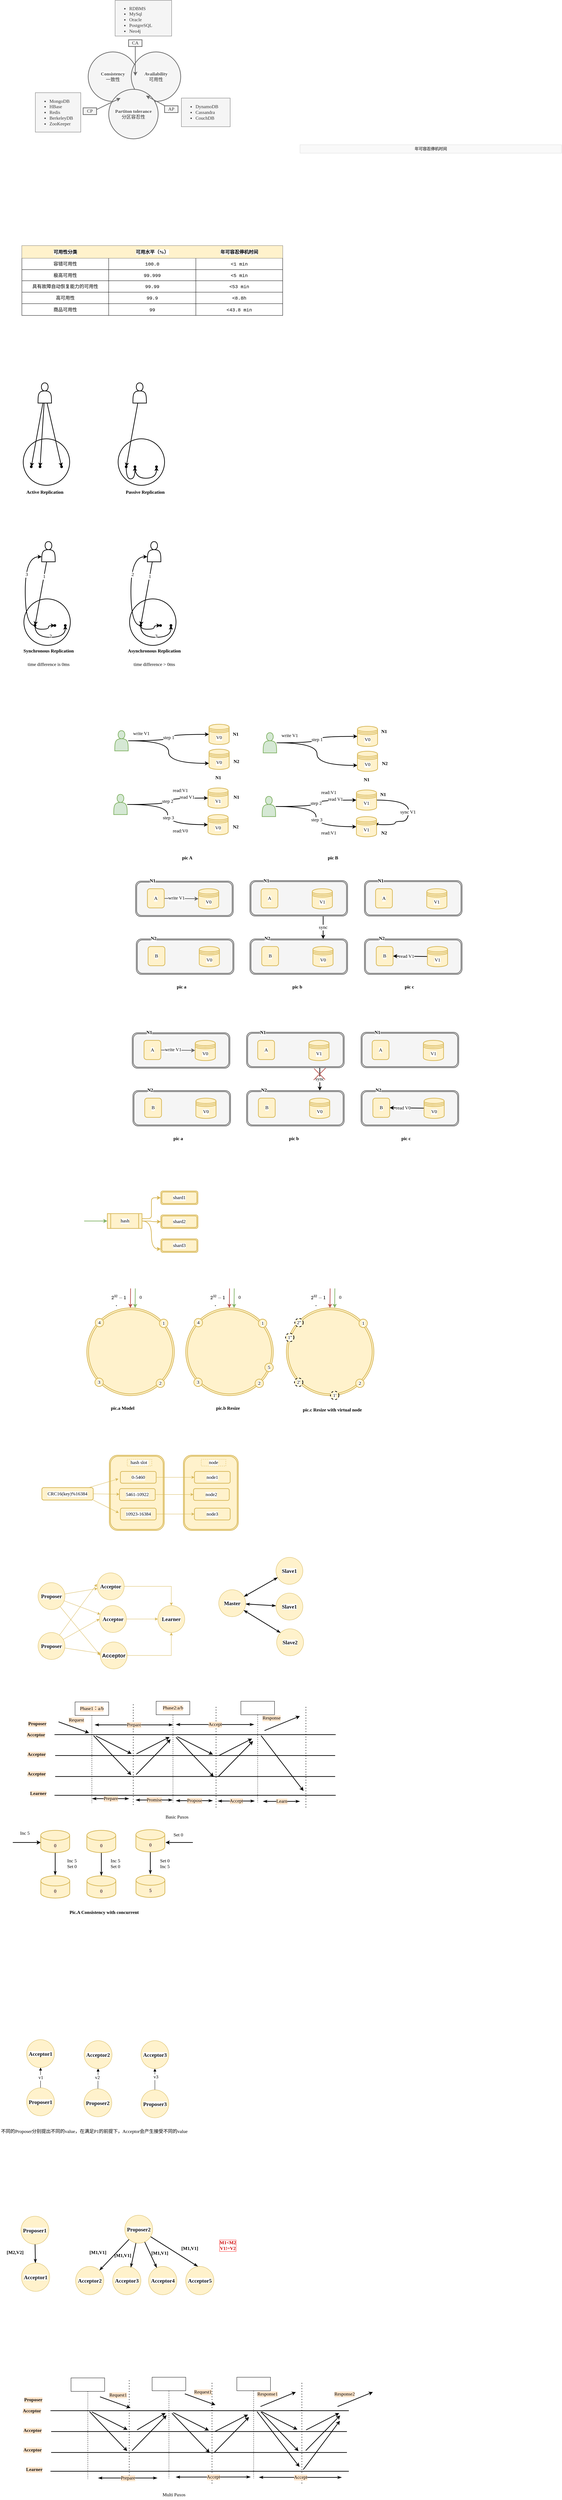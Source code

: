 <mxfile compressed="true" version="14.6.13" type="device"><diagram id="R8gM6T2BYr6-8CFYsCvw" name="第 1 页"><mxGraphModel dx="1298" dy="848" grid="0" gridSize="10" guides="1" tooltips="1" connect="1" arrows="1" fold="1" page="1" pageScale="1" pageWidth="2339" pageHeight="3300" math="1" shadow="0"><root><mxCell id="0"/><mxCell id="1" parent="0"/><mxCell id="MocfFa5SkdA1rp_atDxO-498" value="" style="shape=ext;double=1;rounded=1;whiteSpace=wrap;html=1;shadow=0;labelBackgroundColor=#FFFFFF;sketch=0;fontFamily=Comic Sans MS;fontSize=14;strokeColor=#d6b656;strokeWidth=2;fillColor=#fff2cc;" parent="1" vertex="1"><mxGeometry x="596" y="4406" width="163" height="223" as="geometry"/></mxCell><mxCell id="MocfFa5SkdA1rp_atDxO-499" value="node" style="text;html=1;strokeColor=#d6b656;fillColor=#fff2cc;align=center;verticalAlign=middle;whiteSpace=wrap;rounded=0;shadow=0;dashed=1;labelBackgroundColor=#FFFFFF;sketch=0;fontFamily=Comic Sans MS;fontSize=14;" parent="1" vertex="1"><mxGeometry x="649" y="4418" width="73" height="20" as="geometry"/></mxCell><mxCell id="MocfFa5SkdA1rp_atDxO-500" value="node1" style="rounded=1;whiteSpace=wrap;html=1;shadow=0;labelBackgroundColor=#FFFFFF;sketch=0;fontFamily=Comic Sans MS;fontSize=14;strokeColor=#d6b656;strokeWidth=2;fillColor=#fff2cc;" parent="1" vertex="1"><mxGeometry x="628.75" y="4454" width="106.25" height="35" as="geometry"/></mxCell><mxCell id="MocfFa5SkdA1rp_atDxO-501" value="node2" style="rounded=1;whiteSpace=wrap;html=1;shadow=0;labelBackgroundColor=#FFFFFF;sketch=0;fontFamily=Comic Sans MS;fontSize=14;strokeColor=#d6b656;strokeWidth=2;fillColor=#fff2cc;" parent="1" vertex="1"><mxGeometry x="626" y="4505" width="106.25" height="35" as="geometry"/></mxCell><mxCell id="MocfFa5SkdA1rp_atDxO-502" value="node3" style="rounded=1;whiteSpace=wrap;html=1;shadow=0;labelBackgroundColor=#FFFFFF;sketch=0;fontFamily=Comic Sans MS;fontSize=14;strokeColor=#d6b656;strokeWidth=2;fillColor=#fff2cc;" parent="1" vertex="1"><mxGeometry x="628.75" y="4563" width="106.25" height="35" as="geometry"/></mxCell><mxCell id="MocfFa5SkdA1rp_atDxO-98" value="&lt;font color=&quot;#4d4d4d&quot; style=&quot;font-size: 14px;&quot;&gt;&lt;span style=&quot;font-size: 14px; background-color: rgb(255, 255, 255);&quot;&gt;&lt;b style=&quot;font-size: 14px;&quot;&gt;Consistency&lt;/b&gt;&lt;/span&gt;&lt;/font&gt;&lt;br style=&quot;color: rgb(51, 51, 51); font-size: 14px;&quot;&gt;&lt;font color=&quot;#333333&quot; style=&quot;font-size: 14px;&quot;&gt;一致性&lt;/font&gt;" style="ellipse;whiteSpace=wrap;html=1;aspect=fixed;shadow=0;labelBackgroundColor=none;sketch=0;fontFamily=Tahoma;fontSize=14;fillColor=#f5f5f5;strokeWidth=2;strokeColor=#666666;fontColor=#333333;" parent="1" vertex="1"><mxGeometry x="313" y="242" width="147" height="147" as="geometry"/></mxCell><mxCell id="MocfFa5SkdA1rp_atDxO-99" value="&lt;span style=&quot;box-sizing: border-box; outline: 0px; font-weight: 700; overflow-wrap: break-word; color: rgb(77, 77, 77); font-size: 14px; background-color: rgb(255, 255, 255);&quot;&gt;Availability&lt;/span&gt;&lt;br style=&quot;color: rgb(51, 51, 51); font-size: 14px;&quot;&gt;&lt;font color=&quot;#333333&quot; style=&quot;font-size: 14px;&quot;&gt;可用性&lt;/font&gt;" style="ellipse;whiteSpace=wrap;html=1;aspect=fixed;shadow=0;labelBackgroundColor=none;sketch=0;fontFamily=Tahoma;fontSize=14;fillColor=#f5f5f5;strokeWidth=2;strokeColor=#666666;fontColor=#333333;" parent="1" vertex="1"><mxGeometry x="441" y="242" width="147" height="147" as="geometry"/></mxCell><mxCell id="MocfFa5SkdA1rp_atDxO-100" value="&lt;span style=&quot;box-sizing: border-box; outline: 0px; font-weight: 700; overflow-wrap: break-word; color: rgb(77, 77, 77); font-size: 14px; background-color: rgb(255, 255, 255);&quot;&gt;Partiton tolerance&lt;/span&gt;&lt;br style=&quot;color: rgb(51, 51, 51); font-size: 14px;&quot;&gt;&lt;font color=&quot;#333333&quot; style=&quot;font-size: 14px;&quot;&gt;分区容忍性&lt;/font&gt;" style="ellipse;whiteSpace=wrap;html=1;aspect=fixed;shadow=0;labelBackgroundColor=none;sketch=0;fontFamily=Tahoma;fontSize=14;fillColor=#f5f5f5;strokeWidth=2;strokeColor=#666666;fontColor=#333333;" parent="1" vertex="1"><mxGeometry x="374" y="353" width="147" height="147" as="geometry"/></mxCell><mxCell id="MocfFa5SkdA1rp_atDxO-108" style="edgeStyle=none;rounded=0;orthogonalLoop=1;jettySize=auto;html=1;entryX=0.082;entryY=0.483;entryDx=0;entryDy=0;entryPerimeter=0;fontFamily=Tahoma;fontSize=14;strokeWidth=2;strokeColor=#666666;fillColor=#f5f5f5;" parent="1" source="MocfFa5SkdA1rp_atDxO-101" target="MocfFa5SkdA1rp_atDxO-99" edge="1"><mxGeometry relative="1" as="geometry"/></mxCell><mxCell id="MocfFa5SkdA1rp_atDxO-101" value="CA" style="text;html=1;fillColor=#f5f5f5;align=center;verticalAlign=middle;whiteSpace=wrap;rounded=0;shadow=0;labelBackgroundColor=none;sketch=0;fontFamily=Tahoma;fontSize=14;strokeWidth=2;strokeColor=#666666;fontColor=#333333;" parent="1" vertex="1"><mxGeometry x="433" y="206" width="40" height="20" as="geometry"/></mxCell><mxCell id="MocfFa5SkdA1rp_atDxO-104" style="rounded=0;orthogonalLoop=1;jettySize=auto;html=1;exitX=1;exitY=0.25;exitDx=0;exitDy=0;fontFamily=Tahoma;fontSize=14;strokeWidth=2;strokeColor=#666666;fillColor=#f5f5f5;" parent="1" source="MocfFa5SkdA1rp_atDxO-102" edge="1"><mxGeometry relative="1" as="geometry"><mxPoint x="409" y="379" as="targetPoint"/></mxGeometry></mxCell><mxCell id="MocfFa5SkdA1rp_atDxO-102" value="CP" style="text;html=1;fillColor=#f5f5f5;align=center;verticalAlign=middle;whiteSpace=wrap;rounded=0;shadow=0;labelBackgroundColor=none;sketch=0;fontFamily=Tahoma;fontSize=14;strokeWidth=2;strokeColor=#666666;fontColor=#333333;" parent="1" vertex="1"><mxGeometry x="298" y="408" width="40" height="20" as="geometry"/></mxCell><mxCell id="MocfFa5SkdA1rp_atDxO-107" style="edgeStyle=none;rounded=0;orthogonalLoop=1;jettySize=auto;html=1;fontFamily=Tahoma;fontSize=14;strokeWidth=2;strokeColor=#666666;fillColor=#f5f5f5;" parent="1" source="MocfFa5SkdA1rp_atDxO-105" edge="1"><mxGeometry relative="1" as="geometry"><mxPoint x="485" y="372" as="targetPoint"/></mxGeometry></mxCell><mxCell id="MocfFa5SkdA1rp_atDxO-105" value="AP" style="text;html=1;fillColor=#f5f5f5;align=center;verticalAlign=middle;whiteSpace=wrap;rounded=0;shadow=0;labelBackgroundColor=none;sketch=0;fontFamily=Tahoma;fontSize=14;strokeWidth=2;strokeColor=#666666;fontColor=#333333;" parent="1" vertex="1"><mxGeometry x="540" y="402" width="40" height="20" as="geometry"/></mxCell><mxCell id="MocfFa5SkdA1rp_atDxO-112" value="&lt;ul&gt;&lt;li&gt;RDBMS&lt;/li&gt;&lt;li&gt;MySql&lt;/li&gt;&lt;li&gt;Oracle&lt;/li&gt;&lt;li&gt;PostgreSQL&lt;/li&gt;&lt;li&gt;Neo4j&lt;/li&gt;&lt;/ul&gt;" style="text;strokeColor=#666666;fillColor=#f5f5f5;html=1;whiteSpace=wrap;verticalAlign=middle;overflow=hidden;shadow=0;labelBackgroundColor=none;sketch=0;fontFamily=Tahoma;fontSize=14;fontColor=#333333;" parent="1" vertex="1"><mxGeometry x="393" y="89" width="168" height="106" as="geometry"/></mxCell><mxCell id="MocfFa5SkdA1rp_atDxO-113" value="&lt;ul&gt;&lt;li&gt;DynamoDB&lt;/li&gt;&lt;li&gt;Cassandra&lt;/li&gt;&lt;li&gt;CouchDB&lt;/li&gt;&lt;/ul&gt;" style="text;strokeColor=#666666;fillColor=#f5f5f5;html=1;whiteSpace=wrap;verticalAlign=middle;overflow=hidden;shadow=0;labelBackgroundColor=none;sketch=0;fontFamily=Tahoma;fontSize=14;fontColor=#333333;" parent="1" vertex="1"><mxGeometry x="590" y="379" width="145" height="85" as="geometry"/></mxCell><mxCell id="MocfFa5SkdA1rp_atDxO-114" value="&lt;ul&gt;&lt;li&gt;MongoDB&lt;/li&gt;&lt;li&gt;HBase&lt;/li&gt;&lt;li&gt;Redis&lt;/li&gt;&lt;li&gt;BerkeleyDB&lt;/li&gt;&lt;li&gt;ZooKeeper&lt;/li&gt;&lt;/ul&gt;" style="text;strokeColor=#666666;fillColor=#f5f5f5;html=1;whiteSpace=wrap;verticalAlign=middle;overflow=hidden;shadow=0;labelBackgroundColor=none;sketch=0;fontFamily=Tahoma;fontSize=14;fontColor=#333333;" parent="1" vertex="1"><mxGeometry x="156" y="363" width="135" height="117" as="geometry"/></mxCell><mxCell id="MocfFa5SkdA1rp_atDxO-129" value="&lt;meta charset=&quot;utf-8&quot;&gt;&lt;br class=&quot;Apple-interchange-newline&quot;&gt;&lt;table style=&quot;box-sizing: border-box ; border-spacing: 0px ; border-collapse: collapse ; background-color: rgb(255 , 255 , 255) ; font-size: 12px ; border-top: 1px solid rgb(221 , 221 , 221) ; border-left: 1px solid rgb(221 , 221 , 221) ; width: 778px ; margin-bottom: 20px ; color: rgb(85 , 85 , 85) ; font-family: &amp;quot;microsoft yahei&amp;quot; ; font-style: normal ; font-weight: 400 ; letter-spacing: normal ; text-align: justify ; text-transform: none ; word-spacing: 0px&quot;&gt;&lt;thead style=&quot;color: rgb(85, 85, 85); font-family: &amp;quot;microsoft yahei&amp;quot;; font-size: 12px; font-style: normal; font-weight: 400; letter-spacing: normal; text-align: justify; text-indent: 0px; text-transform: none; word-spacing: 0px; box-sizing: border-box;&quot;&gt;&lt;tr style=&quot;box-sizing: border-box&quot;&gt;&lt;th style=&quot;box-sizing: border-box ; padding: 5px 10px ; text-align: center ; background-color: rgb(249 , 249 , 249) ; border-bottom: 1px solid rgb(221 , 221 , 221) ; border-right: 1px solid rgb(221 , 221 , 221)&quot;&gt;年可容忍停机时间&lt;/th&gt;&lt;/tr&gt;&lt;/thead&gt;&lt;tbody style=&quot;color: rgb(85, 85, 85); font-family: &amp;quot;microsoft yahei&amp;quot;; font-size: 12px; font-style: normal; font-weight: 400; letter-spacing: normal; text-align: justify; text-indent: 0px; text-transform: none; word-spacing: 0px; box-sizing: border-box;&quot;&gt;&lt;/tbody&gt;&lt;/table&gt;" style="text;whiteSpace=wrap;html=1;fontSize=14;fontFamily=Tahoma;" parent="1" vertex="1"><mxGeometry x="940" y="493" width="540" height="80" as="geometry"/></mxCell><mxCell id="MocfFa5SkdA1rp_atDxO-203" value="" style="shape=table;html=1;whiteSpace=wrap;startSize=0;container=1;collapsible=0;childLayout=tableLayout;fontSize=14;labelBackgroundColor=#FFFFFF;" parent="1" vertex="1"><mxGeometry x="116" y="817" width="775" height="207" as="geometry"/></mxCell><mxCell id="MocfFa5SkdA1rp_atDxO-204" value="" style="shape=partialRectangle;html=1;whiteSpace=wrap;collapsible=0;dropTarget=0;pointerEvents=0;fillColor=#fff2cc;top=0;left=0;bottom=0;right=0;points=[[0,0.5],[1,0.5]];portConstraint=eastwest;fontSize=14;labelBackgroundColor=#FFFFFF;strokeColor=#d6b656;" parent="MocfFa5SkdA1rp_atDxO-203" vertex="1"><mxGeometry width="775" height="37" as="geometry"/></mxCell><mxCell id="MocfFa5SkdA1rp_atDxO-205" value="&lt;span style=&quot;font-family: &amp;quot;microsoft yahei&amp;quot;; font-weight: 700; font-size: 14px;&quot;&gt;可用性分类&lt;/span&gt;" style="shape=partialRectangle;html=1;whiteSpace=wrap;connectable=0;overflow=hidden;fillColor=#fff2cc;top=0;left=0;bottom=0;right=0;fontSize=14;labelBackgroundColor=#FFFFFF;strokeColor=#d6b656;" parent="MocfFa5SkdA1rp_atDxO-204" vertex="1"><mxGeometry width="258" height="37" as="geometry"/></mxCell><mxCell id="MocfFa5SkdA1rp_atDxO-206" value="&lt;span style=&quot;font-family: &amp;quot;microsoft yahei&amp;quot;; font-weight: 700; font-size: 14px;&quot;&gt;可用水平（%）&lt;/span&gt;" style="shape=partialRectangle;html=1;whiteSpace=wrap;connectable=0;overflow=hidden;fillColor=#fff2cc;top=0;left=0;bottom=0;right=0;fontSize=14;labelBackgroundColor=#FFFFFF;strokeColor=#d6b656;" parent="MocfFa5SkdA1rp_atDxO-204" vertex="1"><mxGeometry x="258" width="259" height="37" as="geometry"/></mxCell><mxCell id="MocfFa5SkdA1rp_atDxO-207" value="&lt;span style=&quot;font-family: &amp;quot;microsoft yahei&amp;quot;; font-weight: 700; font-size: 14px;&quot;&gt;年可容忍停机时间&lt;/span&gt;" style="shape=partialRectangle;html=1;whiteSpace=wrap;connectable=0;overflow=hidden;fillColor=#fff2cc;top=0;left=0;bottom=0;right=0;fontSize=14;labelBackgroundColor=#FFFFFF;strokeColor=#d6b656;" parent="MocfFa5SkdA1rp_atDxO-204" vertex="1"><mxGeometry x="517" width="258" height="37" as="geometry"/></mxCell><mxCell id="MocfFa5SkdA1rp_atDxO-208" value="" style="shape=partialRectangle;html=1;whiteSpace=wrap;collapsible=0;dropTarget=0;pointerEvents=0;fillColor=none;top=0;left=0;bottom=0;right=0;points=[[0,0.5],[1,0.5]];portConstraint=eastwest;fontSize=14;labelBackgroundColor=#FFFFFF;" parent="MocfFa5SkdA1rp_atDxO-203" vertex="1"><mxGeometry y="37" width="775" height="34" as="geometry"/></mxCell><mxCell id="MocfFa5SkdA1rp_atDxO-209" value="&lt;span style=&quot;font-family: menlo, monaco, &amp;quot;courier new&amp;quot;, monospace; font-size: 14px;&quot;&gt;容错可用性&lt;/span&gt;" style="shape=partialRectangle;html=1;whiteSpace=wrap;connectable=0;overflow=hidden;fillColor=none;top=0;left=0;bottom=0;right=0;fontSize=14;labelBackgroundColor=#FFFFFF;" parent="MocfFa5SkdA1rp_atDxO-208" vertex="1"><mxGeometry width="258" height="34" as="geometry"/></mxCell><mxCell id="MocfFa5SkdA1rp_atDxO-210" value="&lt;span style=&quot;font-family: menlo, monaco, &amp;quot;courier new&amp;quot;, monospace; font-size: 14px;&quot;&gt;100.0&lt;/span&gt;" style="shape=partialRectangle;html=1;whiteSpace=wrap;connectable=0;overflow=hidden;fillColor=none;top=0;left=0;bottom=0;right=0;fontSize=14;labelBackgroundColor=#FFFFFF;" parent="MocfFa5SkdA1rp_atDxO-208" vertex="1"><mxGeometry x="258" width="259" height="34" as="geometry"/></mxCell><mxCell id="MocfFa5SkdA1rp_atDxO-211" value="&lt;span style=&quot;font-family: menlo, monaco, &amp;quot;courier new&amp;quot;, monospace; font-size: 14px;&quot;&gt;&amp;lt;1 min&lt;/span&gt;" style="shape=partialRectangle;html=1;whiteSpace=wrap;connectable=0;overflow=hidden;fillColor=none;top=0;left=0;bottom=0;right=0;fontSize=14;labelBackgroundColor=#FFFFFF;" parent="MocfFa5SkdA1rp_atDxO-208" vertex="1"><mxGeometry x="517" width="258" height="34" as="geometry"/></mxCell><mxCell id="MocfFa5SkdA1rp_atDxO-212" value="" style="shape=partialRectangle;html=1;whiteSpace=wrap;collapsible=0;dropTarget=0;pointerEvents=0;fillColor=none;top=0;left=0;bottom=0;right=0;points=[[0,0.5],[1,0.5]];portConstraint=eastwest;fontSize=14;labelBackgroundColor=#FFFFFF;" parent="MocfFa5SkdA1rp_atDxO-203" vertex="1"><mxGeometry y="71" width="775" height="33" as="geometry"/></mxCell><mxCell id="MocfFa5SkdA1rp_atDxO-213" value="&lt;span style=&quot;font-family: menlo, monaco, &amp;quot;courier new&amp;quot;, monospace; font-size: 14px;&quot;&gt;极高可用性&lt;/span&gt;" style="shape=partialRectangle;html=1;whiteSpace=wrap;connectable=0;overflow=hidden;fillColor=none;top=0;left=0;bottom=0;right=0;fontSize=14;labelBackgroundColor=#FFFFFF;" parent="MocfFa5SkdA1rp_atDxO-212" vertex="1"><mxGeometry width="258" height="33" as="geometry"/></mxCell><mxCell id="MocfFa5SkdA1rp_atDxO-214" value="&lt;span style=&quot;font-family: menlo, monaco, &amp;quot;courier new&amp;quot;, monospace; font-size: 14px;&quot;&gt;99.999&lt;/span&gt;" style="shape=partialRectangle;html=1;whiteSpace=wrap;connectable=0;overflow=hidden;fillColor=none;top=0;left=0;bottom=0;right=0;fontSize=14;labelBackgroundColor=#FFFFFF;" parent="MocfFa5SkdA1rp_atDxO-212" vertex="1"><mxGeometry x="258" width="259" height="33" as="geometry"/></mxCell><mxCell id="MocfFa5SkdA1rp_atDxO-215" value="&lt;span style=&quot;font-family: menlo, monaco, &amp;quot;courier new&amp;quot;, monospace; font-size: 14px;&quot;&gt;&amp;lt;5 min&lt;/span&gt;" style="shape=partialRectangle;html=1;whiteSpace=wrap;connectable=0;overflow=hidden;fillColor=none;top=0;left=0;bottom=0;right=0;fontSize=14;labelBackgroundColor=#FFFFFF;" parent="MocfFa5SkdA1rp_atDxO-212" vertex="1"><mxGeometry x="517" width="258" height="33" as="geometry"/></mxCell><mxCell id="MocfFa5SkdA1rp_atDxO-216" value="" style="shape=partialRectangle;html=1;whiteSpace=wrap;collapsible=0;dropTarget=0;pointerEvents=0;fillColor=none;top=0;left=0;bottom=0;right=0;points=[[0,0.5],[1,0.5]];portConstraint=eastwest;fontSize=14;labelBackgroundColor=#FFFFFF;" parent="MocfFa5SkdA1rp_atDxO-203" vertex="1"><mxGeometry y="104" width="775" height="34" as="geometry"/></mxCell><mxCell id="MocfFa5SkdA1rp_atDxO-217" value="&lt;span style=&quot;font-family: menlo, monaco, &amp;quot;courier new&amp;quot;, monospace; font-size: 14px;&quot;&gt;具有故障自动恢复能力的可用性&lt;/span&gt;" style="shape=partialRectangle;html=1;whiteSpace=wrap;connectable=0;overflow=hidden;fillColor=none;top=0;left=0;bottom=0;right=0;fontSize=14;labelBackgroundColor=#FFFFFF;" parent="MocfFa5SkdA1rp_atDxO-216" vertex="1"><mxGeometry width="258" height="34" as="geometry"/></mxCell><mxCell id="MocfFa5SkdA1rp_atDxO-218" value="&lt;span style=&quot;font-family: menlo, monaco, &amp;quot;courier new&amp;quot;, monospace; font-size: 14px;&quot;&gt;99.99&lt;/span&gt;" style="shape=partialRectangle;html=1;whiteSpace=wrap;connectable=0;overflow=hidden;fillColor=none;top=0;left=0;bottom=0;right=0;fontSize=14;labelBackgroundColor=#FFFFFF;" parent="MocfFa5SkdA1rp_atDxO-216" vertex="1"><mxGeometry x="258" width="259" height="34" as="geometry"/></mxCell><mxCell id="MocfFa5SkdA1rp_atDxO-219" value="&lt;span style=&quot;font-family: menlo, monaco, &amp;quot;courier new&amp;quot;, monospace; font-size: 14px;&quot;&gt;&amp;lt;53 min&lt;/span&gt;" style="shape=partialRectangle;html=1;whiteSpace=wrap;connectable=0;overflow=hidden;fillColor=none;top=0;left=0;bottom=0;right=0;fontSize=14;labelBackgroundColor=#FFFFFF;" parent="MocfFa5SkdA1rp_atDxO-216" vertex="1"><mxGeometry x="517" width="258" height="34" as="geometry"/></mxCell><mxCell id="MocfFa5SkdA1rp_atDxO-220" value="" style="shape=partialRectangle;html=1;whiteSpace=wrap;collapsible=0;dropTarget=0;pointerEvents=0;fillColor=none;top=0;left=0;bottom=0;right=0;points=[[0,0.5],[1,0.5]];portConstraint=eastwest;fontSize=14;labelBackgroundColor=#FFFFFF;" parent="MocfFa5SkdA1rp_atDxO-203" vertex="1"><mxGeometry y="138" width="775" height="34" as="geometry"/></mxCell><mxCell id="MocfFa5SkdA1rp_atDxO-221" value="&lt;span style=&quot;font-family: menlo, monaco, &amp;quot;courier new&amp;quot;, monospace; font-size: 14px;&quot;&gt;高可用性&lt;/span&gt;" style="shape=partialRectangle;html=1;whiteSpace=wrap;connectable=0;overflow=hidden;fillColor=none;top=0;left=0;bottom=0;right=0;fontSize=14;labelBackgroundColor=#FFFFFF;" parent="MocfFa5SkdA1rp_atDxO-220" vertex="1"><mxGeometry width="258" height="34" as="geometry"/></mxCell><mxCell id="MocfFa5SkdA1rp_atDxO-222" value="&lt;span style=&quot;font-family: menlo, monaco, &amp;quot;courier new&amp;quot;, monospace; font-size: 14px;&quot;&gt;99.9&lt;/span&gt;" style="shape=partialRectangle;html=1;whiteSpace=wrap;connectable=0;overflow=hidden;fillColor=none;top=0;left=0;bottom=0;right=0;fontSize=14;labelBackgroundColor=#FFFFFF;" parent="MocfFa5SkdA1rp_atDxO-220" vertex="1"><mxGeometry x="258" width="259" height="34" as="geometry"/></mxCell><mxCell id="MocfFa5SkdA1rp_atDxO-223" value="&lt;span style=&quot;font-family: menlo, monaco, &amp;quot;courier new&amp;quot;, monospace; font-size: 14px;&quot;&gt;&amp;lt;8.8h&lt;/span&gt;" style="shape=partialRectangle;html=1;whiteSpace=wrap;connectable=0;overflow=hidden;fillColor=none;top=0;left=0;bottom=0;right=0;fontSize=14;labelBackgroundColor=#FFFFFF;" parent="MocfFa5SkdA1rp_atDxO-220" vertex="1"><mxGeometry x="517" width="258" height="34" as="geometry"/></mxCell><mxCell id="MocfFa5SkdA1rp_atDxO-224" value="" style="shape=partialRectangle;html=1;whiteSpace=wrap;collapsible=0;dropTarget=0;pointerEvents=0;fillColor=none;top=0;left=0;bottom=0;right=0;points=[[0,0.5],[1,0.5]];portConstraint=eastwest;fontSize=14;labelBackgroundColor=#FFFFFF;" parent="MocfFa5SkdA1rp_atDxO-203" vertex="1"><mxGeometry y="172" width="775" height="35" as="geometry"/></mxCell><mxCell id="MocfFa5SkdA1rp_atDxO-225" value="&lt;span style=&quot;font-family: menlo, monaco, &amp;quot;courier new&amp;quot;, monospace; font-size: 14px;&quot;&gt;商品可用性&lt;/span&gt;" style="shape=partialRectangle;html=1;whiteSpace=wrap;connectable=0;overflow=hidden;fillColor=none;top=0;left=0;bottom=0;right=0;fontSize=14;labelBackgroundColor=#FFFFFF;" parent="MocfFa5SkdA1rp_atDxO-224" vertex="1"><mxGeometry width="258" height="35" as="geometry"/></mxCell><mxCell id="MocfFa5SkdA1rp_atDxO-226" value="&lt;span style=&quot;font-family: menlo, monaco, &amp;quot;courier new&amp;quot;, monospace; font-size: 14px;&quot;&gt;99&lt;/span&gt;" style="shape=partialRectangle;html=1;whiteSpace=wrap;connectable=0;overflow=hidden;fillColor=none;top=0;left=0;bottom=0;right=0;fontSize=14;labelBackgroundColor=#FFFFFF;" parent="MocfFa5SkdA1rp_atDxO-224" vertex="1"><mxGeometry x="258" width="259" height="35" as="geometry"/></mxCell><mxCell id="MocfFa5SkdA1rp_atDxO-227" value="&lt;span style=&quot;font-family: menlo, monaco, &amp;quot;courier new&amp;quot;, monospace; font-size: 14px;&quot;&gt;&amp;lt;43.8 min&lt;/span&gt;" style="shape=partialRectangle;html=1;whiteSpace=wrap;connectable=0;overflow=hidden;fillColor=none;top=0;left=0;bottom=0;right=0;fontSize=14;labelBackgroundColor=#FFFFFF;" parent="MocfFa5SkdA1rp_atDxO-224" vertex="1"><mxGeometry x="517" width="258" height="35" as="geometry"/></mxCell><mxCell id="MocfFa5SkdA1rp_atDxO-237" value="Active Replication" style="text;strokeColor=none;fillColor=none;html=1;fontSize=14;fontStyle=1;verticalAlign=middle;align=center;shadow=0;labelBackgroundColor=#FFFFFF;sketch=0;fontFamily=Tahoma;fontColor=#000000;" parent="1" vertex="1"><mxGeometry x="70" y="1525" width="228" height="47" as="geometry"/></mxCell><mxCell id="MocfFa5SkdA1rp_atDxO-229" value="" style="ellipse;whiteSpace=wrap;html=1;aspect=fixed;shadow=0;labelBackgroundColor=#FFFFFF;sketch=0;fontFamily=Tahoma;fontSize=14;fontColor=#000000;strokeWidth=2;fillColor=none;container=0;" parent="1" vertex="1"><mxGeometry x="120" y="1390" width="138" height="138" as="geometry"/></mxCell><mxCell id="MocfFa5SkdA1rp_atDxO-230" value="" style="shape=waypoint;sketch=0;size=6;pointerEvents=1;points=[];fillColor=none;resizable=0;rotatable=0;perimeter=centerPerimeter;snapToPoint=1;shadow=0;labelBackgroundColor=#FFFFFF;fontFamily=Tahoma;fontSize=14;fontColor=#000000;strokeWidth=2;container=0;" parent="1" vertex="1"><mxGeometry x="124" y="1453" width="40" height="40" as="geometry"/></mxCell><mxCell id="MocfFa5SkdA1rp_atDxO-231" value="" style="shape=waypoint;sketch=0;size=6;pointerEvents=1;points=[];fillColor=none;resizable=0;rotatable=0;perimeter=centerPerimeter;snapToPoint=1;shadow=0;labelBackgroundColor=#FFFFFF;fontFamily=Tahoma;fontSize=14;fontColor=#000000;strokeWidth=2;container=0;" parent="1" vertex="1"><mxGeometry x="150" y="1453" width="40" height="40" as="geometry"/></mxCell><mxCell id="MocfFa5SkdA1rp_atDxO-232" value="" style="shape=waypoint;sketch=0;size=6;pointerEvents=1;points=[];fillColor=none;resizable=0;rotatable=0;perimeter=centerPerimeter;snapToPoint=1;shadow=0;labelBackgroundColor=#FFFFFF;fontFamily=Tahoma;fontSize=14;fontColor=#000000;strokeWidth=2;container=0;" parent="1" vertex="1"><mxGeometry x="214" y="1453" width="40" height="40" as="geometry"/></mxCell><mxCell id="MocfFa5SkdA1rp_atDxO-234" style="edgeStyle=none;rounded=0;orthogonalLoop=1;jettySize=auto;html=1;entryX=0.45;entryY=0.025;entryDx=0;entryDy=0;entryPerimeter=0;fontFamily=Tahoma;fontSize=14;fontColor=#000000;strokeWidth=2;" parent="1" source="MocfFa5SkdA1rp_atDxO-233" target="MocfFa5SkdA1rp_atDxO-230" edge="1"><mxGeometry x="120" y="1224" as="geometry"/></mxCell><mxCell id="MocfFa5SkdA1rp_atDxO-235" style="edgeStyle=none;rounded=0;orthogonalLoop=1;jettySize=auto;html=1;fontFamily=Tahoma;fontSize=14;fontColor=#000000;strokeWidth=2;" parent="1" source="MocfFa5SkdA1rp_atDxO-233" target="MocfFa5SkdA1rp_atDxO-231" edge="1"><mxGeometry x="120" y="1224" as="geometry"/></mxCell><mxCell id="MocfFa5SkdA1rp_atDxO-236" style="edgeStyle=none;rounded=0;orthogonalLoop=1;jettySize=auto;html=1;fontFamily=Tahoma;fontSize=14;fontColor=#000000;strokeWidth=2;" parent="1" source="MocfFa5SkdA1rp_atDxO-233" target="MocfFa5SkdA1rp_atDxO-232" edge="1"><mxGeometry x="120" y="1224" as="geometry"/></mxCell><mxCell id="MocfFa5SkdA1rp_atDxO-233" value="" style="shape=actor;whiteSpace=wrap;html=1;shadow=0;labelBackgroundColor=#FFFFFF;sketch=0;fontFamily=Tahoma;fontSize=14;fontColor=#000000;strokeWidth=2;fillColor=none;container=0;" parent="1" vertex="1"><mxGeometry x="164" y="1224" width="40" height="60" as="geometry"/></mxCell><mxCell id="MocfFa5SkdA1rp_atDxO-238" value="" style="ellipse;whiteSpace=wrap;html=1;aspect=fixed;shadow=0;labelBackgroundColor=#FFFFFF;sketch=0;fontFamily=Tahoma;fontSize=14;fontColor=#000000;strokeWidth=2;fillColor=none;container=0;" parent="1" vertex="1"><mxGeometry x="402" y="1390" width="138" height="138" as="geometry"/></mxCell><mxCell id="MocfFa5SkdA1rp_atDxO-239" value="" style="shape=waypoint;sketch=0;size=6;pointerEvents=1;points=[];fillColor=none;resizable=0;rotatable=0;perimeter=centerPerimeter;snapToPoint=1;shadow=0;labelBackgroundColor=#FFFFFF;fontFamily=Tahoma;fontSize=14;fontColor=#000000;strokeWidth=2;container=0;" parent="1" vertex="1"><mxGeometry x="406" y="1453" width="40" height="40" as="geometry"/></mxCell><mxCell id="MocfFa5SkdA1rp_atDxO-240" value="" style="shape=waypoint;sketch=0;size=6;pointerEvents=1;points=[];fillColor=none;resizable=0;rotatable=0;perimeter=centerPerimeter;snapToPoint=1;shadow=0;labelBackgroundColor=#FFFFFF;fontFamily=Tahoma;fontSize=14;fontColor=#000000;strokeWidth=2;container=0;" parent="1" vertex="1"><mxGeometry x="432" y="1453" width="40" height="40" as="geometry"/></mxCell><mxCell id="MocfFa5SkdA1rp_atDxO-247" style="edgeStyle=orthogonalEdgeStyle;rounded=0;orthogonalLoop=1;jettySize=auto;html=1;fontFamily=Tahoma;fontSize=14;fontColor=#000000;strokeColor=#000000;strokeWidth=2;curved=1;" parent="1" source="MocfFa5SkdA1rp_atDxO-239" target="MocfFa5SkdA1rp_atDxO-240" edge="1"><mxGeometry x="120" y="1224" as="geometry"><Array as="points"><mxPoint x="426" y="1509"/><mxPoint x="452" y="1509"/></Array></mxGeometry></mxCell><mxCell id="MocfFa5SkdA1rp_atDxO-241" value="" style="shape=waypoint;sketch=0;size=6;pointerEvents=1;points=[];fillColor=none;resizable=0;rotatable=0;perimeter=centerPerimeter;snapToPoint=1;shadow=0;labelBackgroundColor=#FFFFFF;fontFamily=Tahoma;fontSize=14;fontColor=#000000;strokeWidth=2;container=0;" parent="1" vertex="1"><mxGeometry x="496" y="1453" width="40" height="40" as="geometry"/></mxCell><mxCell id="MocfFa5SkdA1rp_atDxO-248" style="edgeStyle=orthogonalEdgeStyle;curved=1;rounded=0;orthogonalLoop=1;jettySize=auto;html=1;entryX=0.5;entryY=0.625;entryDx=0;entryDy=0;entryPerimeter=0;fontFamily=Tahoma;fontSize=14;fontColor=#000000;strokeColor=#000000;strokeWidth=2;" parent="1" source="MocfFa5SkdA1rp_atDxO-240" target="MocfFa5SkdA1rp_atDxO-241" edge="1"><mxGeometry x="120" y="1224" as="geometry"><Array as="points"><mxPoint x="452" y="1507"/><mxPoint x="516" y="1507"/></Array></mxGeometry></mxCell><mxCell id="MocfFa5SkdA1rp_atDxO-242" style="edgeStyle=none;rounded=0;orthogonalLoop=1;jettySize=auto;html=1;entryX=0.45;entryY=0.025;entryDx=0;entryDy=0;entryPerimeter=0;fontFamily=Tahoma;fontSize=14;fontColor=#000000;strokeWidth=2;" parent="1" source="MocfFa5SkdA1rp_atDxO-245" target="MocfFa5SkdA1rp_atDxO-239" edge="1"><mxGeometry x="120" y="1224" as="geometry"/></mxCell><mxCell id="MocfFa5SkdA1rp_atDxO-245" value="" style="shape=actor;whiteSpace=wrap;html=1;shadow=0;labelBackgroundColor=#FFFFFF;sketch=0;fontFamily=Tahoma;fontSize=14;fontColor=#000000;strokeWidth=2;fillColor=none;container=0;" parent="1" vertex="1"><mxGeometry x="446" y="1224" width="40" height="60" as="geometry"/></mxCell><mxCell id="MocfFa5SkdA1rp_atDxO-246" value="Passive Replication" style="text;strokeColor=none;fillColor=none;html=1;fontSize=14;fontStyle=1;verticalAlign=middle;align=center;shadow=0;labelBackgroundColor=#FFFFFF;sketch=0;fontFamily=Tahoma;fontColor=#000000;container=0;" parent="1" vertex="1"><mxGeometry x="368" y="1525" width="228" height="47" as="geometry"/></mxCell><mxCell id="MocfFa5SkdA1rp_atDxO-251" value="Synchronous Replication" style="text;strokeColor=none;fillColor=none;html=1;fontSize=14;fontStyle=1;verticalAlign=middle;align=center;shadow=0;labelBackgroundColor=#FFFFFF;sketch=0;fontFamily=Tahoma;fontColor=#000000;" parent="1" vertex="1"><mxGeometry x="81" y="1996" width="228" height="47" as="geometry"/></mxCell><mxCell id="MocfFa5SkdA1rp_atDxO-252" value="" style="ellipse;whiteSpace=wrap;html=1;aspect=fixed;shadow=0;labelBackgroundColor=#FFFFFF;sketch=0;fontFamily=Tahoma;fontSize=14;fontColor=#000000;strokeWidth=2;fillColor=none;container=0;" parent="1" vertex="1"><mxGeometry x="122" y="1865" width="138" height="138" as="geometry"/></mxCell><mxCell id="MocfFa5SkdA1rp_atDxO-260" style="edgeStyle=orthogonalEdgeStyle;curved=1;rounded=0;orthogonalLoop=1;jettySize=auto;html=1;entryX=0;entryY=0.75;entryDx=0;entryDy=0;fontFamily=Tahoma;fontSize=14;fontColor=#000000;strokeColor=#000000;strokeWidth=2;" parent="1" source="MocfFa5SkdA1rp_atDxO-253" target="MocfFa5SkdA1rp_atDxO-259" edge="1"><mxGeometry relative="1" as="geometry"><Array as="points"><mxPoint x="126" y="1944"/><mxPoint x="126" y="1740"/></Array></mxGeometry></mxCell><mxCell id="MocfFa5SkdA1rp_atDxO-262" value="3" style="edgeLabel;html=1;align=center;verticalAlign=middle;resizable=0;points=[];fontSize=14;fontFamily=Tahoma;fontColor=#000000;" parent="MocfFa5SkdA1rp_atDxO-260" vertex="1" connectable="0"><mxGeometry x="0.277" y="-4" relative="1" as="geometry"><mxPoint as="offset"/></mxGeometry></mxCell><mxCell id="MocfFa5SkdA1rp_atDxO-263" style="edgeStyle=orthogonalEdgeStyle;curved=1;rounded=0;orthogonalLoop=1;jettySize=auto;html=1;fontFamily=Tahoma;fontSize=14;fontColor=#000000;strokeColor=#000000;strokeWidth=2;" parent="1" source="MocfFa5SkdA1rp_atDxO-253" target="MocfFa5SkdA1rp_atDxO-254" edge="1"><mxGeometry relative="1" as="geometry"><Array as="points"><mxPoint x="155" y="1955"/><mxPoint x="195" y="1955"/><mxPoint x="195" y="1944"/></Array></mxGeometry></mxCell><mxCell id="MocfFa5SkdA1rp_atDxO-267" style="edgeStyle=orthogonalEdgeStyle;curved=1;rounded=0;orthogonalLoop=1;jettySize=auto;html=1;fontFamily=Tahoma;fontSize=14;fontColor=#000000;strokeColor=#000000;strokeWidth=2;" parent="1" source="MocfFa5SkdA1rp_atDxO-253" target="MocfFa5SkdA1rp_atDxO-255" edge="1"><mxGeometry relative="1" as="geometry"><Array as="points"><mxPoint x="155" y="1979"/><mxPoint x="245" y="1979"/></Array></mxGeometry></mxCell><mxCell id="MocfFa5SkdA1rp_atDxO-268" value="2" style="edgeLabel;html=1;align=center;verticalAlign=middle;resizable=0;points=[];fontSize=14;fontFamily=Tahoma;fontColor=#000000;" parent="MocfFa5SkdA1rp_atDxO-267" vertex="1" connectable="0"><mxGeometry x="0.013" y="3" relative="1" as="geometry"><mxPoint as="offset"/></mxGeometry></mxCell><mxCell id="MocfFa5SkdA1rp_atDxO-253" value="" style="shape=waypoint;sketch=0;size=6;pointerEvents=1;points=[];fillColor=none;resizable=0;rotatable=0;perimeter=centerPerimeter;snapToPoint=1;shadow=0;labelBackgroundColor=#FFFFFF;fontFamily=Tahoma;fontSize=14;fontColor=#000000;strokeWidth=2;container=0;" parent="1" vertex="1"><mxGeometry x="135" y="1924" width="40" height="40" as="geometry"/></mxCell><mxCell id="MocfFa5SkdA1rp_atDxO-254" value="" style="shape=waypoint;sketch=0;size=6;pointerEvents=1;points=[];fillColor=none;resizable=0;rotatable=0;perimeter=centerPerimeter;snapToPoint=1;shadow=0;labelBackgroundColor=#FFFFFF;fontFamily=Tahoma;fontSize=14;fontColor=#000000;strokeWidth=2;container=0;" parent="1" vertex="1"><mxGeometry x="194" y="1924" width="40" height="40" as="geometry"/></mxCell><mxCell id="MocfFa5SkdA1rp_atDxO-255" value="" style="shape=waypoint;sketch=0;size=6;pointerEvents=1;points=[];fillColor=none;resizable=0;rotatable=0;perimeter=centerPerimeter;snapToPoint=1;shadow=0;labelBackgroundColor=#FFFFFF;fontFamily=Tahoma;fontSize=14;fontColor=#000000;strokeWidth=2;container=0;" parent="1" vertex="1"><mxGeometry x="225" y="1924" width="40" height="40" as="geometry"/></mxCell><mxCell id="MocfFa5SkdA1rp_atDxO-256" style="edgeStyle=none;rounded=0;orthogonalLoop=1;jettySize=auto;html=1;entryX=0.45;entryY=0.025;entryDx=0;entryDy=0;entryPerimeter=0;fontFamily=Tahoma;fontSize=14;fontColor=#000000;strokeWidth=2;" parent="1" source="MocfFa5SkdA1rp_atDxO-259" target="MocfFa5SkdA1rp_atDxO-253" edge="1"><mxGeometry x="131" y="1695" as="geometry"/></mxCell><mxCell id="MocfFa5SkdA1rp_atDxO-261" value="1" style="edgeLabel;html=1;align=center;verticalAlign=middle;resizable=0;points=[];fontSize=14;fontFamily=Tahoma;fontColor=#000000;" parent="MocfFa5SkdA1rp_atDxO-256" vertex="1" connectable="0"><mxGeometry relative="1" as="geometry"><mxPoint x="9" y="-51" as="offset"/></mxGeometry></mxCell><mxCell id="MocfFa5SkdA1rp_atDxO-259" value="" style="shape=actor;whiteSpace=wrap;html=1;shadow=0;labelBackgroundColor=#FFFFFF;sketch=0;fontFamily=Tahoma;fontSize=14;fontColor=#000000;strokeWidth=2;fillColor=none;container=0;" parent="1" vertex="1"><mxGeometry x="175" y="1695" width="40" height="60" as="geometry"/></mxCell><mxCell id="MocfFa5SkdA1rp_atDxO-269" value="time difference is 0ms" style="text;html=1;strokeColor=none;fillColor=none;align=center;verticalAlign=middle;whiteSpace=wrap;rounded=0;shadow=0;labelBackgroundColor=#FFFFFF;sketch=0;fontFamily=Comic Sans MS;fontSize=14;fontColor=#000000;" parent="1" vertex="1"><mxGeometry x="112.5" y="2043" width="165" height="34" as="geometry"/></mxCell><mxCell id="MocfFa5SkdA1rp_atDxO-270" value="Asynchronous Replication" style="text;strokeColor=none;fillColor=none;html=1;fontSize=14;fontStyle=1;verticalAlign=middle;align=center;shadow=0;labelBackgroundColor=#FFFFFF;sketch=0;fontFamily=Tahoma;fontColor=#000000;" parent="1" vertex="1"><mxGeometry x="395" y="1996" width="228" height="47" as="geometry"/></mxCell><mxCell id="MocfFa5SkdA1rp_atDxO-271" value="" style="ellipse;whiteSpace=wrap;html=1;aspect=fixed;shadow=0;labelBackgroundColor=#FFFFFF;sketch=0;fontFamily=Tahoma;fontSize=14;fontColor=#000000;strokeWidth=2;fillColor=none;container=0;" parent="1" vertex="1"><mxGeometry x="436" y="1865" width="138" height="138" as="geometry"/></mxCell><mxCell id="MocfFa5SkdA1rp_atDxO-272" style="edgeStyle=orthogonalEdgeStyle;curved=1;rounded=0;orthogonalLoop=1;jettySize=auto;html=1;entryX=0;entryY=0.75;entryDx=0;entryDy=0;fontFamily=Tahoma;fontSize=14;fontColor=#000000;strokeColor=#000000;strokeWidth=2;" parent="1" source="MocfFa5SkdA1rp_atDxO-277" target="MocfFa5SkdA1rp_atDxO-282" edge="1"><mxGeometry relative="1" as="geometry"><Array as="points"><mxPoint x="440" y="1944"/><mxPoint x="440" y="1740"/></Array></mxGeometry></mxCell><mxCell id="MocfFa5SkdA1rp_atDxO-273" value="3" style="edgeLabel;html=1;align=center;verticalAlign=middle;resizable=0;points=[];fontSize=14;fontFamily=Tahoma;fontColor=#000000;" parent="MocfFa5SkdA1rp_atDxO-272" vertex="1" connectable="0"><mxGeometry x="0.277" y="-4" relative="1" as="geometry"><mxPoint as="offset"/></mxGeometry></mxCell><mxCell id="MocfFa5SkdA1rp_atDxO-284" value="2" style="edgeLabel;html=1;align=center;verticalAlign=middle;resizable=0;points=[];fontSize=14;fontFamily=Comic Sans MS;fontColor=#000000;" parent="MocfFa5SkdA1rp_atDxO-272" vertex="1" connectable="0"><mxGeometry x="0.277" y="-5" relative="1" as="geometry"><mxPoint as="offset"/></mxGeometry></mxCell><mxCell id="MocfFa5SkdA1rp_atDxO-274" style="edgeStyle=orthogonalEdgeStyle;curved=1;rounded=0;orthogonalLoop=1;jettySize=auto;html=1;fontFamily=Tahoma;fontSize=14;fontColor=#000000;strokeColor=#000000;strokeWidth=2;" parent="1" source="MocfFa5SkdA1rp_atDxO-277" target="MocfFa5SkdA1rp_atDxO-278" edge="1"><mxGeometry relative="1" as="geometry"><Array as="points"><mxPoint x="469" y="1955"/><mxPoint x="509" y="1955"/><mxPoint x="509" y="1944"/></Array></mxGeometry></mxCell><mxCell id="MocfFa5SkdA1rp_atDxO-275" style="edgeStyle=orthogonalEdgeStyle;curved=1;rounded=0;orthogonalLoop=1;jettySize=auto;html=1;fontFamily=Tahoma;fontSize=14;fontColor=#000000;strokeColor=#000000;strokeWidth=2;" parent="1" source="MocfFa5SkdA1rp_atDxO-277" target="MocfFa5SkdA1rp_atDxO-279" edge="1"><mxGeometry relative="1" as="geometry"><Array as="points"><mxPoint x="469" y="1979"/><mxPoint x="559" y="1979"/></Array></mxGeometry></mxCell><mxCell id="MocfFa5SkdA1rp_atDxO-276" value="3" style="edgeLabel;html=1;align=center;verticalAlign=middle;resizable=0;points=[];fontSize=14;fontFamily=Tahoma;fontColor=#000000;" parent="MocfFa5SkdA1rp_atDxO-275" vertex="1" connectable="0"><mxGeometry x="0.013" y="3" relative="1" as="geometry"><mxPoint as="offset"/></mxGeometry></mxCell><mxCell id="MocfFa5SkdA1rp_atDxO-277" value="" style="shape=waypoint;sketch=0;size=6;pointerEvents=1;points=[];fillColor=none;resizable=0;rotatable=0;perimeter=centerPerimeter;snapToPoint=1;shadow=0;labelBackgroundColor=#FFFFFF;fontFamily=Tahoma;fontSize=14;fontColor=#000000;strokeWidth=2;container=0;" parent="1" vertex="1"><mxGeometry x="449" y="1924" width="40" height="40" as="geometry"/></mxCell><mxCell id="MocfFa5SkdA1rp_atDxO-278" value="" style="shape=waypoint;sketch=0;size=6;pointerEvents=1;points=[];fillColor=none;resizable=0;rotatable=0;perimeter=centerPerimeter;snapToPoint=1;shadow=0;labelBackgroundColor=#FFFFFF;fontFamily=Tahoma;fontSize=14;fontColor=#000000;strokeWidth=2;container=0;" parent="1" vertex="1"><mxGeometry x="508" y="1924" width="40" height="40" as="geometry"/></mxCell><mxCell id="MocfFa5SkdA1rp_atDxO-279" value="" style="shape=waypoint;sketch=0;size=6;pointerEvents=1;points=[];fillColor=none;resizable=0;rotatable=0;perimeter=centerPerimeter;snapToPoint=1;shadow=0;labelBackgroundColor=#FFFFFF;fontFamily=Tahoma;fontSize=14;fontColor=#000000;strokeWidth=2;container=0;" parent="1" vertex="1"><mxGeometry x="539" y="1924" width="40" height="40" as="geometry"/></mxCell><mxCell id="MocfFa5SkdA1rp_atDxO-280" style="edgeStyle=none;rounded=0;orthogonalLoop=1;jettySize=auto;html=1;entryX=0.45;entryY=0.025;entryDx=0;entryDy=0;entryPerimeter=0;fontFamily=Tahoma;fontSize=14;fontColor=#000000;strokeWidth=2;" parent="1" source="MocfFa5SkdA1rp_atDxO-282" target="MocfFa5SkdA1rp_atDxO-277" edge="1"><mxGeometry x="445" y="1695" as="geometry"/></mxCell><mxCell id="MocfFa5SkdA1rp_atDxO-281" value="1" style="edgeLabel;html=1;align=center;verticalAlign=middle;resizable=0;points=[];fontSize=14;fontFamily=Tahoma;fontColor=#000000;" parent="MocfFa5SkdA1rp_atDxO-280" vertex="1" connectable="0"><mxGeometry relative="1" as="geometry"><mxPoint x="9" y="-51" as="offset"/></mxGeometry></mxCell><mxCell id="MocfFa5SkdA1rp_atDxO-282" value="" style="shape=actor;whiteSpace=wrap;html=1;shadow=0;labelBackgroundColor=#FFFFFF;sketch=0;fontFamily=Tahoma;fontSize=14;fontColor=#000000;strokeWidth=2;fillColor=none;container=0;" parent="1" vertex="1"><mxGeometry x="489" y="1695" width="40" height="60" as="geometry"/></mxCell><mxCell id="MocfFa5SkdA1rp_atDxO-283" value="time difference &amp;gt; 0ms" style="text;html=1;strokeColor=none;fillColor=none;align=center;verticalAlign=middle;whiteSpace=wrap;rounded=0;shadow=0;labelBackgroundColor=#FFFFFF;sketch=0;fontFamily=Comic Sans MS;fontSize=14;fontColor=#000000;" parent="1" vertex="1"><mxGeometry x="426.5" y="2043" width="165" height="34" as="geometry"/></mxCell><mxCell id="MocfFa5SkdA1rp_atDxO-286" value="V0" style="shape=datastore;whiteSpace=wrap;html=1;shadow=0;labelBackgroundColor=#FFFFFF;sketch=0;fontFamily=Comic Sans MS;fontSize=14;strokeColor=#d6b656;strokeWidth=2;fillColor=#fff2cc;" parent="1" vertex="1"><mxGeometry x="672" y="2237" width="60" height="60" as="geometry"/></mxCell><mxCell id="MocfFa5SkdA1rp_atDxO-288" value="N1" style="text;strokeColor=none;fillColor=none;html=1;fontSize=14;fontStyle=1;verticalAlign=middle;align=center;shadow=0;labelBackgroundColor=#FFFFFF;sketch=0;fontFamily=Comic Sans MS;fontColor=#000000;" parent="1" vertex="1"><mxGeometry x="701" y="2247" width="100" height="40" as="geometry"/></mxCell><mxCell id="MocfFa5SkdA1rp_atDxO-291" value="step 1" style="edgeStyle=orthogonalEdgeStyle;curved=1;rounded=0;orthogonalLoop=1;jettySize=auto;html=1;entryX=0;entryY=0.5;entryDx=0;entryDy=0;fontFamily=Comic Sans MS;fontSize=14;fontColor=#000000;strokeColor=#000000;strokeWidth=2;" parent="1" source="MocfFa5SkdA1rp_atDxO-289" target="MocfFa5SkdA1rp_atDxO-286" edge="1"><mxGeometry relative="1" as="geometry"/></mxCell><mxCell id="MocfFa5SkdA1rp_atDxO-303" style="edgeStyle=orthogonalEdgeStyle;curved=1;rounded=0;orthogonalLoop=1;jettySize=auto;html=1;entryX=0;entryY=0.7;entryDx=0;entryDy=0;fontFamily=Comic Sans MS;fontSize=14;fontColor=#000000;strokeColor=#000000;strokeWidth=2;" parent="1" source="MocfFa5SkdA1rp_atDxO-289" target="MocfFa5SkdA1rp_atDxO-301" edge="1"><mxGeometry relative="1" as="geometry"/></mxCell><mxCell id="MocfFa5SkdA1rp_atDxO-289" value="" style="shape=actor;whiteSpace=wrap;html=1;shadow=0;labelBackgroundColor=#FFFFFF;sketch=0;fontFamily=Comic Sans MS;fontSize=14;strokeColor=#82b366;strokeWidth=2;fillColor=#d5e8d4;" parent="1" vertex="1"><mxGeometry x="392" y="2256" width="40" height="60" as="geometry"/></mxCell><mxCell id="MocfFa5SkdA1rp_atDxO-293" value="write V1" style="text;html=1;strokeColor=none;fillColor=none;align=center;verticalAlign=middle;whiteSpace=wrap;rounded=0;shadow=0;labelBackgroundColor=#FFFFFF;sketch=0;fontFamily=Comic Sans MS;fontSize=14;fontColor=#000000;" parent="1" vertex="1"><mxGeometry x="411.25" y="2251" width="119.5" height="28" as="geometry"/></mxCell><mxCell id="MocfFa5SkdA1rp_atDxO-295" value="V1" style="shape=datastore;whiteSpace=wrap;html=1;shadow=0;labelBackgroundColor=#FFFFFF;sketch=0;fontFamily=Comic Sans MS;fontSize=14;strokeColor=#d6b656;strokeWidth=2;fillColor=#fff2cc;" parent="1" vertex="1"><mxGeometry x="669" y="2426" width="60" height="60" as="geometry"/></mxCell><mxCell id="MocfFa5SkdA1rp_atDxO-296" value="N1" style="text;strokeColor=none;fillColor=none;html=1;fontSize=14;fontStyle=1;verticalAlign=middle;align=center;shadow=0;labelBackgroundColor=#FFFFFF;sketch=0;fontFamily=Comic Sans MS;fontColor=#000000;" parent="1" vertex="1"><mxGeometry x="649" y="2376" width="100" height="40" as="geometry"/></mxCell><mxCell id="MocfFa5SkdA1rp_atDxO-297" value="step 2" style="edgeStyle=orthogonalEdgeStyle;curved=1;rounded=0;orthogonalLoop=1;jettySize=auto;html=1;entryX=0;entryY=0.5;entryDx=0;entryDy=0;fontFamily=Comic Sans MS;fontSize=14;fontColor=#000000;strokeColor=#000000;strokeWidth=2;" parent="1" source="MocfFa5SkdA1rp_atDxO-298" target="MocfFa5SkdA1rp_atDxO-295" edge="1"><mxGeometry relative="1" as="geometry"/></mxCell><mxCell id="MocfFa5SkdA1rp_atDxO-307" style="edgeStyle=orthogonalEdgeStyle;curved=1;rounded=0;orthogonalLoop=1;jettySize=auto;html=1;entryX=0;entryY=0.5;entryDx=0;entryDy=0;fontFamily=Comic Sans MS;fontSize=14;fontColor=#000000;strokeColor=#000000;strokeWidth=2;" parent="1" source="MocfFa5SkdA1rp_atDxO-298" target="MocfFa5SkdA1rp_atDxO-304" edge="1"><mxGeometry relative="1" as="geometry"/></mxCell><mxCell id="MocfFa5SkdA1rp_atDxO-308" value="step 3" style="edgeLabel;html=1;align=center;verticalAlign=middle;resizable=0;points=[];fontSize=14;fontFamily=Comic Sans MS;fontColor=#000000;" parent="MocfFa5SkdA1rp_atDxO-307" vertex="1" connectable="0"><mxGeometry x="0.067" y="2" relative="1" as="geometry"><mxPoint as="offset"/></mxGeometry></mxCell><mxCell id="MocfFa5SkdA1rp_atDxO-298" value="" style="shape=actor;whiteSpace=wrap;html=1;shadow=0;labelBackgroundColor=#FFFFFF;sketch=0;fontFamily=Comic Sans MS;fontSize=14;strokeColor=#82b366;strokeWidth=2;fillColor=#d5e8d4;" parent="1" vertex="1"><mxGeometry x="389" y="2445" width="40" height="60" as="geometry"/></mxCell><mxCell id="MocfFa5SkdA1rp_atDxO-299" value="read:V1" style="text;html=1;strokeColor=none;fillColor=none;align=center;verticalAlign=middle;whiteSpace=wrap;rounded=0;shadow=0;labelBackgroundColor=#FFFFFF;sketch=0;fontFamily=Comic Sans MS;fontSize=14;fontColor=#000000;" parent="1" vertex="1"><mxGeometry x="530.75" y="2416" width="112" height="35" as="geometry"/></mxCell><mxCell id="MocfFa5SkdA1rp_atDxO-301" value="V0" style="shape=datastore;whiteSpace=wrap;html=1;shadow=0;labelBackgroundColor=#FFFFFF;sketch=0;fontFamily=Comic Sans MS;fontSize=14;strokeColor=#d6b656;strokeWidth=2;fillColor=#fff2cc;" parent="1" vertex="1"><mxGeometry x="672" y="2311" width="60" height="60" as="geometry"/></mxCell><mxCell id="MocfFa5SkdA1rp_atDxO-302" value="N2" style="text;strokeColor=none;fillColor=none;html=1;fontSize=14;fontStyle=1;verticalAlign=middle;align=center;shadow=0;labelBackgroundColor=#FFFFFF;sketch=0;fontFamily=Comic Sans MS;fontColor=#000000;" parent="1" vertex="1"><mxGeometry x="703" y="2328" width="100" height="40" as="geometry"/></mxCell><mxCell id="MocfFa5SkdA1rp_atDxO-304" value="V0" style="shape=datastore;whiteSpace=wrap;html=1;shadow=0;labelBackgroundColor=#FFFFFF;sketch=0;fontFamily=Comic Sans MS;fontSize=14;strokeColor=#d6b656;strokeWidth=2;fillColor=#fff2cc;" parent="1" vertex="1"><mxGeometry x="669" y="2505" width="60" height="60" as="geometry"/></mxCell><mxCell id="MocfFa5SkdA1rp_atDxO-305" value="N2" style="text;strokeColor=none;fillColor=none;html=1;fontSize=14;fontStyle=1;verticalAlign=middle;align=center;shadow=0;labelBackgroundColor=#FFFFFF;sketch=0;fontFamily=Comic Sans MS;fontColor=#000000;" parent="1" vertex="1"><mxGeometry x="701" y="2522" width="100" height="40" as="geometry"/></mxCell><mxCell id="MocfFa5SkdA1rp_atDxO-306" value="N1" style="text;strokeColor=none;fillColor=none;html=1;fontSize=14;fontStyle=1;verticalAlign=middle;align=center;shadow=0;labelBackgroundColor=#FFFFFF;sketch=0;fontFamily=Comic Sans MS;fontColor=#000000;" parent="1" vertex="1"><mxGeometry x="703" y="2434" width="100" height="40" as="geometry"/></mxCell><mxCell id="MocfFa5SkdA1rp_atDxO-309" value="read:V0" style="text;html=1;strokeColor=none;fillColor=none;align=center;verticalAlign=middle;whiteSpace=wrap;rounded=0;shadow=0;labelBackgroundColor=#FFFFFF;sketch=0;fontFamily=Comic Sans MS;fontSize=14;fontColor=#000000;" parent="1" vertex="1"><mxGeometry x="530.75" y="2536" width="112" height="35" as="geometry"/></mxCell><mxCell id="MocfFa5SkdA1rp_atDxO-310" value="read V1" style="text;html=1;strokeColor=none;fillColor=none;align=center;verticalAlign=middle;whiteSpace=wrap;rounded=0;shadow=0;labelBackgroundColor=#FFFFFF;sketch=0;fontFamily=Comic Sans MS;fontSize=14;fontColor=#000000;" parent="1" vertex="1"><mxGeometry x="550.75" y="2436" width="112" height="35" as="geometry"/></mxCell><mxCell id="MocfFa5SkdA1rp_atDxO-311" value="V0" style="shape=datastore;whiteSpace=wrap;html=1;shadow=0;labelBackgroundColor=#FFFFFF;sketch=0;fontFamily=Comic Sans MS;fontSize=14;strokeColor=#d6b656;strokeWidth=2;fillColor=#fff2cc;" parent="1" vertex="1"><mxGeometry x="1113" y="2243" width="60" height="60" as="geometry"/></mxCell><mxCell id="MocfFa5SkdA1rp_atDxO-312" value="N1" style="text;strokeColor=none;fillColor=none;html=1;fontSize=14;fontStyle=1;verticalAlign=middle;align=center;shadow=0;labelBackgroundColor=#FFFFFF;sketch=0;fontFamily=Comic Sans MS;fontColor=#000000;" parent="1" vertex="1"><mxGeometry x="1142" y="2239" width="100" height="40" as="geometry"/></mxCell><mxCell id="MocfFa5SkdA1rp_atDxO-313" value="step 1" style="edgeStyle=orthogonalEdgeStyle;curved=1;rounded=0;orthogonalLoop=1;jettySize=auto;html=1;entryX=0;entryY=0.5;entryDx=0;entryDy=0;fontFamily=Comic Sans MS;fontSize=14;fontColor=#000000;strokeColor=#000000;strokeWidth=2;" parent="1" source="MocfFa5SkdA1rp_atDxO-315" target="MocfFa5SkdA1rp_atDxO-311" edge="1"><mxGeometry relative="1" as="geometry"/></mxCell><mxCell id="MocfFa5SkdA1rp_atDxO-314" style="edgeStyle=orthogonalEdgeStyle;curved=1;rounded=0;orthogonalLoop=1;jettySize=auto;html=1;entryX=0;entryY=0.7;entryDx=0;entryDy=0;fontFamily=Comic Sans MS;fontSize=14;fontColor=#000000;strokeColor=#000000;strokeWidth=2;" parent="1" source="MocfFa5SkdA1rp_atDxO-315" target="MocfFa5SkdA1rp_atDxO-324" edge="1"><mxGeometry relative="1" as="geometry"/></mxCell><mxCell id="MocfFa5SkdA1rp_atDxO-315" value="" style="shape=actor;whiteSpace=wrap;html=1;shadow=0;labelBackgroundColor=#FFFFFF;sketch=0;fontFamily=Comic Sans MS;fontSize=14;strokeColor=#82b366;strokeWidth=2;fillColor=#d5e8d4;" parent="1" vertex="1"><mxGeometry x="833" y="2262" width="40" height="60" as="geometry"/></mxCell><mxCell id="MocfFa5SkdA1rp_atDxO-316" value="write V1" style="text;html=1;strokeColor=none;fillColor=none;align=center;verticalAlign=middle;whiteSpace=wrap;rounded=0;shadow=0;labelBackgroundColor=#FFFFFF;sketch=0;fontFamily=Comic Sans MS;fontSize=14;fontColor=#000000;" parent="1" vertex="1"><mxGeometry x="852.25" y="2257" width="119.5" height="28" as="geometry"/></mxCell><mxCell id="MocfFa5SkdA1rp_atDxO-333" style="edgeStyle=orthogonalEdgeStyle;curved=1;rounded=0;orthogonalLoop=1;jettySize=auto;html=1;entryX=1;entryY=0.5;entryDx=0;entryDy=0;fontFamily=Comic Sans MS;fontSize=14;fontColor=#000000;strokeColor=#000000;strokeWidth=2;" parent="1" source="MocfFa5SkdA1rp_atDxO-317" target="MocfFa5SkdA1rp_atDxO-326" edge="1"><mxGeometry relative="1" as="geometry"><Array as="points"><mxPoint x="1265" y="2462"/><mxPoint x="1265" y="2525"/><mxPoint x="1225" y="2525"/><mxPoint x="1225" y="2535"/><mxPoint x="1170" y="2535"/></Array></mxGeometry></mxCell><mxCell id="MocfFa5SkdA1rp_atDxO-334" value="sync V1" style="edgeLabel;html=1;align=center;verticalAlign=middle;resizable=0;points=[];fontSize=14;fontFamily=Comic Sans MS;fontColor=#000000;" parent="MocfFa5SkdA1rp_atDxO-333" vertex="1" connectable="0"><mxGeometry x="-0.031" y="-2" relative="1" as="geometry"><mxPoint as="offset"/></mxGeometry></mxCell><mxCell id="MocfFa5SkdA1rp_atDxO-317" value="V1" style="shape=datastore;whiteSpace=wrap;html=1;shadow=0;labelBackgroundColor=#FFFFFF;sketch=0;fontFamily=Comic Sans MS;fontSize=14;strokeColor=#d6b656;strokeWidth=2;fillColor=#fff2cc;" parent="1" vertex="1"><mxGeometry x="1110" y="2432" width="60" height="60" as="geometry"/></mxCell><mxCell id="MocfFa5SkdA1rp_atDxO-318" value="N1" style="text;strokeColor=none;fillColor=none;html=1;fontSize=14;fontStyle=1;verticalAlign=middle;align=center;shadow=0;labelBackgroundColor=#FFFFFF;sketch=0;fontFamily=Comic Sans MS;fontColor=#000000;" parent="1" vertex="1"><mxGeometry x="1090" y="2382" width="100" height="40" as="geometry"/></mxCell><mxCell id="MocfFa5SkdA1rp_atDxO-319" value="step 2" style="edgeStyle=orthogonalEdgeStyle;curved=1;rounded=0;orthogonalLoop=1;jettySize=auto;html=1;entryX=0;entryY=0.5;entryDx=0;entryDy=0;fontFamily=Comic Sans MS;fontSize=14;fontColor=#000000;strokeColor=#000000;strokeWidth=2;" parent="1" source="MocfFa5SkdA1rp_atDxO-322" target="MocfFa5SkdA1rp_atDxO-317" edge="1"><mxGeometry relative="1" as="geometry"/></mxCell><mxCell id="MocfFa5SkdA1rp_atDxO-320" style="edgeStyle=orthogonalEdgeStyle;curved=1;rounded=0;orthogonalLoop=1;jettySize=auto;html=1;entryX=0;entryY=0.5;entryDx=0;entryDy=0;fontFamily=Comic Sans MS;fontSize=14;fontColor=#000000;strokeColor=#000000;strokeWidth=2;" parent="1" source="MocfFa5SkdA1rp_atDxO-322" target="MocfFa5SkdA1rp_atDxO-326" edge="1"><mxGeometry relative="1" as="geometry"/></mxCell><mxCell id="MocfFa5SkdA1rp_atDxO-321" value="step 3" style="edgeLabel;html=1;align=center;verticalAlign=middle;resizable=0;points=[];fontSize=14;fontFamily=Comic Sans MS;fontColor=#000000;" parent="MocfFa5SkdA1rp_atDxO-320" vertex="1" connectable="0"><mxGeometry x="0.067" y="2" relative="1" as="geometry"><mxPoint as="offset"/></mxGeometry></mxCell><mxCell id="MocfFa5SkdA1rp_atDxO-322" value="" style="shape=actor;whiteSpace=wrap;html=1;shadow=0;labelBackgroundColor=#FFFFFF;sketch=0;fontFamily=Comic Sans MS;fontSize=14;strokeColor=#82b366;strokeWidth=2;fillColor=#d5e8d4;" parent="1" vertex="1"><mxGeometry x="830" y="2451" width="40" height="60" as="geometry"/></mxCell><mxCell id="MocfFa5SkdA1rp_atDxO-323" value="read:V1" style="text;html=1;strokeColor=none;fillColor=none;align=center;verticalAlign=middle;whiteSpace=wrap;rounded=0;shadow=0;labelBackgroundColor=#FFFFFF;sketch=0;fontFamily=Comic Sans MS;fontSize=14;fontColor=#000000;" parent="1" vertex="1"><mxGeometry x="971.75" y="2422" width="112" height="35" as="geometry"/></mxCell><mxCell id="MocfFa5SkdA1rp_atDxO-324" value="V0" style="shape=datastore;whiteSpace=wrap;html=1;shadow=0;labelBackgroundColor=#FFFFFF;sketch=0;fontFamily=Comic Sans MS;fontSize=14;strokeColor=#d6b656;strokeWidth=2;fillColor=#fff2cc;" parent="1" vertex="1"><mxGeometry x="1113" y="2317" width="60" height="60" as="geometry"/></mxCell><mxCell id="MocfFa5SkdA1rp_atDxO-325" value="N2" style="text;strokeColor=none;fillColor=none;html=1;fontSize=14;fontStyle=1;verticalAlign=middle;align=center;shadow=0;labelBackgroundColor=#FFFFFF;sketch=0;fontFamily=Comic Sans MS;fontColor=#000000;" parent="1" vertex="1"><mxGeometry x="1144" y="2334" width="100" height="40" as="geometry"/></mxCell><mxCell id="MocfFa5SkdA1rp_atDxO-326" value="V1" style="shape=datastore;whiteSpace=wrap;html=1;shadow=0;labelBackgroundColor=#FFFFFF;sketch=0;fontFamily=Comic Sans MS;fontSize=14;strokeColor=#d6b656;strokeWidth=2;fillColor=#fff2cc;" parent="1" vertex="1"><mxGeometry x="1110" y="2511" width="60" height="60" as="geometry"/></mxCell><mxCell id="MocfFa5SkdA1rp_atDxO-327" value="N2" style="text;strokeColor=none;fillColor=none;html=1;fontSize=14;fontStyle=1;verticalAlign=middle;align=center;shadow=0;labelBackgroundColor=#FFFFFF;sketch=0;fontFamily=Comic Sans MS;fontColor=#000000;" parent="1" vertex="1"><mxGeometry x="1142" y="2539.5" width="100" height="40" as="geometry"/></mxCell><mxCell id="MocfFa5SkdA1rp_atDxO-328" value="N1" style="text;strokeColor=none;fillColor=none;html=1;fontSize=14;fontStyle=1;verticalAlign=middle;align=center;shadow=0;labelBackgroundColor=#FFFFFF;sketch=0;fontFamily=Comic Sans MS;fontColor=#000000;" parent="1" vertex="1"><mxGeometry x="1139" y="2426" width="100" height="40" as="geometry"/></mxCell><mxCell id="MocfFa5SkdA1rp_atDxO-329" value="read:V1" style="text;html=1;strokeColor=none;fillColor=none;align=center;verticalAlign=middle;whiteSpace=wrap;rounded=0;shadow=0;labelBackgroundColor=#FFFFFF;sketch=0;fontFamily=Comic Sans MS;fontSize=14;fontColor=#000000;" parent="1" vertex="1"><mxGeometry x="971.75" y="2542" width="112" height="35" as="geometry"/></mxCell><mxCell id="MocfFa5SkdA1rp_atDxO-330" value="read V1" style="text;html=1;strokeColor=none;fillColor=none;align=center;verticalAlign=middle;whiteSpace=wrap;rounded=0;shadow=0;labelBackgroundColor=#FFFFFF;sketch=0;fontFamily=Comic Sans MS;fontSize=14;fontColor=#000000;" parent="1" vertex="1"><mxGeometry x="991.75" y="2442" width="112" height="35" as="geometry"/></mxCell><mxCell id="MocfFa5SkdA1rp_atDxO-335" value="pic A" style="text;strokeColor=none;fillColor=none;html=1;fontSize=14;fontStyle=1;verticalAlign=middle;align=center;shadow=0;labelBackgroundColor=#FFFFFF;sketch=0;fontFamily=Comic Sans MS;fontColor=#000000;" parent="1" vertex="1"><mxGeometry x="556.75" y="2614" width="100" height="40" as="geometry"/></mxCell><mxCell id="MocfFa5SkdA1rp_atDxO-336" value="pic B" style="text;strokeColor=none;fillColor=none;html=1;fontSize=14;fontStyle=1;verticalAlign=middle;align=center;shadow=0;labelBackgroundColor=#FFFFFF;sketch=0;fontFamily=Comic Sans MS;fontColor=#000000;" parent="1" vertex="1"><mxGeometry x="990" y="2614" width="100" height="40" as="geometry"/></mxCell><mxCell id="MocfFa5SkdA1rp_atDxO-338" value="" style="shape=ext;double=1;rounded=1;whiteSpace=wrap;html=1;shadow=0;labelBackgroundColor=#FFFFFF;sketch=0;fontFamily=Comic Sans MS;fontSize=14;fontColor=#333333;strokeColor=#666666;strokeWidth=2;fillColor=#f5f5f5;" parent="1" vertex="1"><mxGeometry x="454" y="2702.5" width="290" height="105" as="geometry"/></mxCell><mxCell id="MocfFa5SkdA1rp_atDxO-343" style="rounded=0;orthogonalLoop=1;jettySize=auto;html=1;fontFamily=Comic Sans MS;fontSize=14;fontColor=#000000;strokeColor=#666666;strokeWidth=2;fillColor=#f5f5f5;" parent="1" source="MocfFa5SkdA1rp_atDxO-340" target="MocfFa5SkdA1rp_atDxO-337" edge="1"><mxGeometry relative="1" as="geometry"/></mxCell><mxCell id="MocfFa5SkdA1rp_atDxO-344" value="write V1" style="edgeLabel;html=1;align=center;verticalAlign=middle;resizable=0;points=[];fontSize=14;fontFamily=Comic Sans MS;fontColor=#000000;" parent="MocfFa5SkdA1rp_atDxO-343" vertex="1" connectable="0"><mxGeometry x="-0.294" y="1" relative="1" as="geometry"><mxPoint as="offset"/></mxGeometry></mxCell><mxCell id="MocfFa5SkdA1rp_atDxO-340" value="A" style="rounded=1;whiteSpace=wrap;html=1;shadow=0;labelBackgroundColor=#FFFFFF;sketch=0;fontFamily=Comic Sans MS;fontSize=14;strokeColor=#d6b656;strokeWidth=2;fillColor=#fff2cc;" parent="1" vertex="1"><mxGeometry x="489" y="2725" width="50" height="57" as="geometry"/></mxCell><mxCell id="MocfFa5SkdA1rp_atDxO-337" value="V0" style="shape=datastore;whiteSpace=wrap;html=1;shadow=0;labelBackgroundColor=#FFFFFF;sketch=0;fontFamily=Comic Sans MS;fontSize=14;strokeColor=#d6b656;strokeWidth=2;fillColor=#fff2cc;" parent="1" vertex="1"><mxGeometry x="641" y="2725" width="60" height="60" as="geometry"/></mxCell><mxCell id="MocfFa5SkdA1rp_atDxO-345" value="" style="shape=ext;double=1;rounded=1;whiteSpace=wrap;html=1;shadow=0;labelBackgroundColor=#FFFFFF;sketch=0;fontFamily=Comic Sans MS;fontSize=14;fontColor=#333333;strokeColor=#666666;strokeWidth=2;fillColor=#f5f5f5;" parent="1" vertex="1"><mxGeometry x="456" y="2874" width="290" height="105" as="geometry"/></mxCell><mxCell id="MocfFa5SkdA1rp_atDxO-348" value="B" style="rounded=1;whiteSpace=wrap;html=1;shadow=0;labelBackgroundColor=#FFFFFF;sketch=0;fontFamily=Comic Sans MS;fontSize=14;strokeColor=#d6b656;strokeWidth=2;fillColor=#fff2cc;" parent="1" vertex="1"><mxGeometry x="491" y="2896.5" width="50" height="57" as="geometry"/></mxCell><mxCell id="MocfFa5SkdA1rp_atDxO-349" value="V0" style="shape=datastore;whiteSpace=wrap;html=1;shadow=0;labelBackgroundColor=#FFFFFF;sketch=0;fontFamily=Comic Sans MS;fontSize=14;strokeColor=#d6b656;strokeWidth=2;fillColor=#fff2cc;" parent="1" vertex="1"><mxGeometry x="643" y="2896.5" width="60" height="60" as="geometry"/></mxCell><mxCell id="MocfFa5SkdA1rp_atDxO-359" value="N1" style="text;strokeColor=none;fillColor=none;html=1;fontSize=14;fontStyle=1;verticalAlign=middle;align=center;shadow=0;labelBackgroundColor=#FFFFFF;sketch=0;fontFamily=Comic Sans MS;fontColor=#000000;" parent="1" vertex="1"><mxGeometry x="454" y="2682" width="100" height="40" as="geometry"/></mxCell><mxCell id="MocfFa5SkdA1rp_atDxO-360" value="N2" style="text;strokeColor=none;fillColor=none;html=1;fontSize=14;fontStyle=1;verticalAlign=middle;align=center;shadow=0;labelBackgroundColor=#FFFFFF;sketch=0;fontFamily=Comic Sans MS;fontColor=#000000;" parent="1" vertex="1"><mxGeometry x="456.75" y="2853" width="100" height="40" as="geometry"/></mxCell><mxCell id="MocfFa5SkdA1rp_atDxO-373" value="sync" style="edgeStyle=none;rounded=0;orthogonalLoop=1;jettySize=auto;html=1;exitX=0.75;exitY=1;exitDx=0;exitDy=0;entryX=0.75;entryY=0;entryDx=0;entryDy=0;fontFamily=Comic Sans MS;fontSize=14;fontColor=#000000;strokeColor=#000000;strokeWidth=2;" parent="1" source="MocfFa5SkdA1rp_atDxO-361" target="MocfFa5SkdA1rp_atDxO-366" edge="1"><mxGeometry relative="1" as="geometry"><Array as="points"/></mxGeometry></mxCell><mxCell id="MocfFa5SkdA1rp_atDxO-361" value="" style="shape=ext;double=1;rounded=1;whiteSpace=wrap;html=1;shadow=0;labelBackgroundColor=#FFFFFF;sketch=0;fontFamily=Comic Sans MS;fontSize=14;fontColor=#333333;strokeColor=#666666;strokeWidth=2;fillColor=#f5f5f5;" parent="1" vertex="1"><mxGeometry x="793.75" y="2701" width="290" height="105" as="geometry"/></mxCell><mxCell id="MocfFa5SkdA1rp_atDxO-364" value="A" style="rounded=1;whiteSpace=wrap;html=1;shadow=0;labelBackgroundColor=#FFFFFF;sketch=0;fontFamily=Comic Sans MS;fontSize=14;strokeColor=#d6b656;strokeWidth=2;fillColor=#fff2cc;" parent="1" vertex="1"><mxGeometry x="826.75" y="2725" width="50" height="57" as="geometry"/></mxCell><mxCell id="MocfFa5SkdA1rp_atDxO-365" value="V1" style="shape=datastore;whiteSpace=wrap;html=1;shadow=0;labelBackgroundColor=#FFFFFF;sketch=0;fontFamily=Comic Sans MS;fontSize=14;strokeColor=#d6b656;strokeWidth=2;fillColor=#fff2cc;" parent="1" vertex="1"><mxGeometry x="978.75" y="2725" width="60" height="60" as="geometry"/></mxCell><mxCell id="MocfFa5SkdA1rp_atDxO-366" value="" style="shape=ext;double=1;rounded=1;whiteSpace=wrap;html=1;shadow=0;labelBackgroundColor=#FFFFFF;sketch=0;fontFamily=Comic Sans MS;fontSize=14;fontColor=#333333;strokeColor=#666666;strokeWidth=2;fillColor=#f5f5f5;" parent="1" vertex="1"><mxGeometry x="793.75" y="2874" width="290" height="105" as="geometry"/></mxCell><mxCell id="MocfFa5SkdA1rp_atDxO-367" value="B" style="rounded=1;whiteSpace=wrap;html=1;shadow=0;labelBackgroundColor=#FFFFFF;sketch=0;fontFamily=Comic Sans MS;fontSize=14;strokeColor=#d6b656;strokeWidth=2;fillColor=#fff2cc;" parent="1" vertex="1"><mxGeometry x="828.75" y="2896.5" width="50" height="57" as="geometry"/></mxCell><mxCell id="MocfFa5SkdA1rp_atDxO-368" value="V0" style="shape=datastore;whiteSpace=wrap;html=1;shadow=0;labelBackgroundColor=#FFFFFF;sketch=0;fontFamily=Comic Sans MS;fontSize=14;strokeColor=#d6b656;strokeWidth=2;fillColor=#fff2cc;" parent="1" vertex="1"><mxGeometry x="980.75" y="2896.5" width="60" height="60" as="geometry"/></mxCell><mxCell id="MocfFa5SkdA1rp_atDxO-369" value="N1" style="text;strokeColor=none;fillColor=none;html=1;fontSize=14;fontStyle=1;verticalAlign=middle;align=center;shadow=0;labelBackgroundColor=#FFFFFF;sketch=0;fontFamily=Comic Sans MS;fontColor=#000000;" parent="1" vertex="1"><mxGeometry x="791.75" y="2682" width="100" height="40" as="geometry"/></mxCell><mxCell id="MocfFa5SkdA1rp_atDxO-370" value="N2" style="text;strokeColor=none;fillColor=none;html=1;fontSize=14;fontStyle=1;verticalAlign=middle;align=center;shadow=0;labelBackgroundColor=#FFFFFF;sketch=0;fontFamily=Comic Sans MS;fontColor=#000000;" parent="1" vertex="1"><mxGeometry x="794.5" y="2853" width="100" height="40" as="geometry"/></mxCell><mxCell id="MocfFa5SkdA1rp_atDxO-375" value="" style="shape=ext;double=1;rounded=1;whiteSpace=wrap;html=1;shadow=0;labelBackgroundColor=#FFFFFF;sketch=0;fontFamily=Comic Sans MS;fontSize=14;fontColor=#333333;strokeColor=#666666;strokeWidth=2;fillColor=#f5f5f5;" parent="1" vertex="1"><mxGeometry x="1134" y="2701" width="290" height="105" as="geometry"/></mxCell><mxCell id="MocfFa5SkdA1rp_atDxO-377" value="A" style="rounded=1;whiteSpace=wrap;html=1;shadow=0;labelBackgroundColor=#FFFFFF;sketch=0;fontFamily=Comic Sans MS;fontSize=14;strokeColor=#d6b656;strokeWidth=2;fillColor=#fff2cc;" parent="1" vertex="1"><mxGeometry x="1167" y="2725" width="50" height="57" as="geometry"/></mxCell><mxCell id="MocfFa5SkdA1rp_atDxO-378" value="V1" style="shape=datastore;whiteSpace=wrap;html=1;shadow=0;labelBackgroundColor=#FFFFFF;sketch=0;fontFamily=Comic Sans MS;fontSize=14;strokeColor=#d6b656;strokeWidth=2;fillColor=#fff2cc;" parent="1" vertex="1"><mxGeometry x="1319" y="2725" width="60" height="60" as="geometry"/></mxCell><mxCell id="MocfFa5SkdA1rp_atDxO-379" value="" style="shape=ext;double=1;rounded=1;whiteSpace=wrap;html=1;shadow=0;labelBackgroundColor=#FFFFFF;sketch=0;fontFamily=Comic Sans MS;fontSize=14;fontColor=#333333;strokeColor=#666666;strokeWidth=2;fillColor=#f5f5f5;" parent="1" vertex="1"><mxGeometry x="1134" y="2874" width="290" height="105" as="geometry"/></mxCell><mxCell id="MocfFa5SkdA1rp_atDxO-380" value="B" style="rounded=1;whiteSpace=wrap;html=1;shadow=0;labelBackgroundColor=#FFFFFF;sketch=0;fontFamily=Comic Sans MS;fontSize=14;strokeColor=#d6b656;strokeWidth=2;fillColor=#fff2cc;" parent="1" vertex="1"><mxGeometry x="1169" y="2896.5" width="50" height="57" as="geometry"/></mxCell><mxCell id="MocfFa5SkdA1rp_atDxO-384" style="edgeStyle=none;rounded=0;orthogonalLoop=1;jettySize=auto;html=1;entryX=1;entryY=0.5;entryDx=0;entryDy=0;fontFamily=Comic Sans MS;fontSize=14;fontColor=#000000;strokeColor=#000000;strokeWidth=2;" parent="1" source="MocfFa5SkdA1rp_atDxO-381" target="MocfFa5SkdA1rp_atDxO-380" edge="1"><mxGeometry relative="1" as="geometry"/></mxCell><mxCell id="MocfFa5SkdA1rp_atDxO-385" value="read V1" style="edgeLabel;html=1;align=center;verticalAlign=middle;resizable=0;points=[];fontSize=14;fontFamily=Comic Sans MS;fontColor=#000000;" parent="MocfFa5SkdA1rp_atDxO-384" vertex="1" connectable="0"><mxGeometry x="0.216" relative="1" as="geometry"><mxPoint as="offset"/></mxGeometry></mxCell><mxCell id="MocfFa5SkdA1rp_atDxO-381" value="V1" style="shape=datastore;whiteSpace=wrap;html=1;shadow=0;labelBackgroundColor=#FFFFFF;sketch=0;fontFamily=Comic Sans MS;fontSize=14;strokeColor=#d6b656;strokeWidth=2;fillColor=#fff2cc;" parent="1" vertex="1"><mxGeometry x="1321" y="2896.5" width="60" height="60" as="geometry"/></mxCell><mxCell id="MocfFa5SkdA1rp_atDxO-382" value="N1" style="text;strokeColor=none;fillColor=none;html=1;fontSize=14;fontStyle=1;verticalAlign=middle;align=center;shadow=0;labelBackgroundColor=#FFFFFF;sketch=0;fontFamily=Comic Sans MS;fontColor=#000000;" parent="1" vertex="1"><mxGeometry x="1132" y="2682" width="100" height="40" as="geometry"/></mxCell><mxCell id="MocfFa5SkdA1rp_atDxO-383" value="N2" style="text;strokeColor=none;fillColor=none;html=1;fontSize=14;fontStyle=1;verticalAlign=middle;align=center;shadow=0;labelBackgroundColor=#FFFFFF;sketch=0;fontFamily=Comic Sans MS;fontColor=#000000;" parent="1" vertex="1"><mxGeometry x="1134.75" y="2853" width="100" height="40" as="geometry"/></mxCell><mxCell id="MocfFa5SkdA1rp_atDxO-386" value="pic a" style="text;strokeColor=none;fillColor=none;html=1;fontSize=14;fontStyle=1;verticalAlign=middle;align=center;shadow=0;labelBackgroundColor=#FFFFFF;sketch=0;fontFamily=Comic Sans MS;fontColor=#000000;" parent="1" vertex="1"><mxGeometry x="540" y="2997" width="100" height="40" as="geometry"/></mxCell><mxCell id="MocfFa5SkdA1rp_atDxO-387" value="pic b" style="text;strokeColor=none;fillColor=none;html=1;fontSize=14;fontStyle=1;verticalAlign=middle;align=center;shadow=0;labelBackgroundColor=#FFFFFF;sketch=0;fontFamily=Comic Sans MS;fontColor=#000000;" parent="1" vertex="1"><mxGeometry x="884" y="2997" width="100" height="40" as="geometry"/></mxCell><mxCell id="MocfFa5SkdA1rp_atDxO-388" value="pic c" style="text;strokeColor=none;fillColor=none;html=1;fontSize=14;fontStyle=1;verticalAlign=middle;align=center;shadow=0;labelBackgroundColor=#FFFFFF;sketch=0;fontFamily=Comic Sans MS;fontColor=#000000;" parent="1" vertex="1"><mxGeometry x="1217" y="2997" width="100" height="40" as="geometry"/></mxCell><mxCell id="MocfFa5SkdA1rp_atDxO-389" value="" style="shape=ext;double=1;rounded=1;whiteSpace=wrap;html=1;shadow=0;labelBackgroundColor=#FFFFFF;sketch=0;fontFamily=Comic Sans MS;fontSize=14;fontColor=#333333;strokeColor=#666666;strokeWidth=2;fillColor=#f5f5f5;" parent="1" vertex="1"><mxGeometry x="444" y="3152.5" width="290" height="105" as="geometry"/></mxCell><mxCell id="MocfFa5SkdA1rp_atDxO-390" style="rounded=0;orthogonalLoop=1;jettySize=auto;html=1;fontFamily=Comic Sans MS;fontSize=14;fontColor=#000000;strokeColor=#666666;strokeWidth=2;fillColor=#f5f5f5;" parent="1" source="MocfFa5SkdA1rp_atDxO-392" target="MocfFa5SkdA1rp_atDxO-393" edge="1"><mxGeometry relative="1" as="geometry"/></mxCell><mxCell id="MocfFa5SkdA1rp_atDxO-391" value="write V1" style="edgeLabel;html=1;align=center;verticalAlign=middle;resizable=0;points=[];fontSize=14;fontFamily=Comic Sans MS;fontColor=#000000;" parent="MocfFa5SkdA1rp_atDxO-390" vertex="1" connectable="0"><mxGeometry x="-0.294" y="1" relative="1" as="geometry"><mxPoint as="offset"/></mxGeometry></mxCell><mxCell id="MocfFa5SkdA1rp_atDxO-392" value="A" style="rounded=1;whiteSpace=wrap;html=1;shadow=0;labelBackgroundColor=#FFFFFF;sketch=0;fontFamily=Comic Sans MS;fontSize=14;strokeColor=#d6b656;strokeWidth=2;fillColor=#fff2cc;" parent="1" vertex="1"><mxGeometry x="479" y="3175" width="50" height="57" as="geometry"/></mxCell><mxCell id="MocfFa5SkdA1rp_atDxO-393" value="V0" style="shape=datastore;whiteSpace=wrap;html=1;shadow=0;labelBackgroundColor=#FFFFFF;sketch=0;fontFamily=Comic Sans MS;fontSize=14;strokeColor=#d6b656;strokeWidth=2;fillColor=#fff2cc;" parent="1" vertex="1"><mxGeometry x="631" y="3175" width="60" height="60" as="geometry"/></mxCell><mxCell id="MocfFa5SkdA1rp_atDxO-394" value="" style="shape=ext;double=1;rounded=1;whiteSpace=wrap;html=1;shadow=0;labelBackgroundColor=#FFFFFF;sketch=0;fontFamily=Comic Sans MS;fontSize=14;fontColor=#333333;strokeColor=#666666;strokeWidth=2;fillColor=#f5f5f5;" parent="1" vertex="1"><mxGeometry x="446" y="3324" width="290" height="105" as="geometry"/></mxCell><mxCell id="MocfFa5SkdA1rp_atDxO-395" value="B" style="rounded=1;whiteSpace=wrap;html=1;shadow=0;labelBackgroundColor=#FFFFFF;sketch=0;fontFamily=Comic Sans MS;fontSize=14;strokeColor=#d6b656;strokeWidth=2;fillColor=#fff2cc;" parent="1" vertex="1"><mxGeometry x="481" y="3346.5" width="50" height="57" as="geometry"/></mxCell><mxCell id="MocfFa5SkdA1rp_atDxO-396" value="V0" style="shape=datastore;whiteSpace=wrap;html=1;shadow=0;labelBackgroundColor=#FFFFFF;sketch=0;fontFamily=Comic Sans MS;fontSize=14;strokeColor=#d6b656;strokeWidth=2;fillColor=#fff2cc;" parent="1" vertex="1"><mxGeometry x="633" y="3346.5" width="60" height="60" as="geometry"/></mxCell><mxCell id="MocfFa5SkdA1rp_atDxO-397" value="N1" style="text;strokeColor=none;fillColor=none;html=1;fontSize=14;fontStyle=1;verticalAlign=middle;align=center;shadow=0;labelBackgroundColor=#FFFFFF;sketch=0;fontFamily=Comic Sans MS;fontColor=#000000;" parent="1" vertex="1"><mxGeometry x="444" y="3132" width="100" height="40" as="geometry"/></mxCell><mxCell id="MocfFa5SkdA1rp_atDxO-398" value="N2" style="text;strokeColor=none;fillColor=none;html=1;fontSize=14;fontStyle=1;verticalAlign=middle;align=center;shadow=0;labelBackgroundColor=#FFFFFF;sketch=0;fontFamily=Comic Sans MS;fontColor=#000000;" parent="1" vertex="1"><mxGeometry x="446.75" y="3303" width="100" height="40" as="geometry"/></mxCell><mxCell id="MocfFa5SkdA1rp_atDxO-399" value="sync" style="edgeStyle=none;rounded=0;orthogonalLoop=1;jettySize=auto;html=1;exitX=0.75;exitY=1;exitDx=0;exitDy=0;entryX=0.75;entryY=0;entryDx=0;entryDy=0;fontFamily=Comic Sans MS;fontSize=14;fontColor=#000000;strokeColor=#000000;strokeWidth=2;" parent="1" source="MocfFa5SkdA1rp_atDxO-400" target="MocfFa5SkdA1rp_atDxO-403" edge="1"><mxGeometry relative="1" as="geometry"><Array as="points"/></mxGeometry></mxCell><mxCell id="MocfFa5SkdA1rp_atDxO-400" value="" style="shape=ext;double=1;rounded=1;whiteSpace=wrap;html=1;shadow=0;labelBackgroundColor=#FFFFFF;sketch=0;fontFamily=Comic Sans MS;fontSize=14;fontColor=#333333;strokeColor=#666666;strokeWidth=2;fillColor=#f5f5f5;" parent="1" vertex="1"><mxGeometry x="783.75" y="3151" width="290" height="105" as="geometry"/></mxCell><mxCell id="MocfFa5SkdA1rp_atDxO-401" value="A" style="rounded=1;whiteSpace=wrap;html=1;shadow=0;labelBackgroundColor=#FFFFFF;sketch=0;fontFamily=Comic Sans MS;fontSize=14;strokeColor=#d6b656;strokeWidth=2;fillColor=#fff2cc;" parent="1" vertex="1"><mxGeometry x="816.75" y="3175" width="50" height="57" as="geometry"/></mxCell><mxCell id="MocfFa5SkdA1rp_atDxO-402" value="V1" style="shape=datastore;whiteSpace=wrap;html=1;shadow=0;labelBackgroundColor=#FFFFFF;sketch=0;fontFamily=Comic Sans MS;fontSize=14;strokeColor=#d6b656;strokeWidth=2;fillColor=#fff2cc;" parent="1" vertex="1"><mxGeometry x="968.75" y="3175" width="60" height="60" as="geometry"/></mxCell><mxCell id="MocfFa5SkdA1rp_atDxO-403" value="" style="shape=ext;double=1;rounded=1;whiteSpace=wrap;html=1;shadow=0;labelBackgroundColor=#FFFFFF;sketch=0;fontFamily=Comic Sans MS;fontSize=14;fontColor=#333333;strokeColor=#666666;strokeWidth=2;fillColor=#f5f5f5;" parent="1" vertex="1"><mxGeometry x="783.75" y="3324" width="290" height="105" as="geometry"/></mxCell><mxCell id="MocfFa5SkdA1rp_atDxO-404" value="B" style="rounded=1;whiteSpace=wrap;html=1;shadow=0;labelBackgroundColor=#FFFFFF;sketch=0;fontFamily=Comic Sans MS;fontSize=14;strokeColor=#d6b656;strokeWidth=2;fillColor=#fff2cc;" parent="1" vertex="1"><mxGeometry x="818.75" y="3346.5" width="50" height="57" as="geometry"/></mxCell><mxCell id="MocfFa5SkdA1rp_atDxO-405" value="V0" style="shape=datastore;whiteSpace=wrap;html=1;shadow=0;labelBackgroundColor=#FFFFFF;sketch=0;fontFamily=Comic Sans MS;fontSize=14;strokeColor=#d6b656;strokeWidth=2;fillColor=#fff2cc;" parent="1" vertex="1"><mxGeometry x="970.75" y="3346.5" width="60" height="60" as="geometry"/></mxCell><mxCell id="MocfFa5SkdA1rp_atDxO-406" value="N1" style="text;strokeColor=none;fillColor=none;html=1;fontSize=14;fontStyle=1;verticalAlign=middle;align=center;shadow=0;labelBackgroundColor=#FFFFFF;sketch=0;fontFamily=Comic Sans MS;fontColor=#000000;" parent="1" vertex="1"><mxGeometry x="781.75" y="3132" width="100" height="40" as="geometry"/></mxCell><mxCell id="MocfFa5SkdA1rp_atDxO-407" value="N2" style="text;strokeColor=none;fillColor=none;html=1;fontSize=14;fontStyle=1;verticalAlign=middle;align=center;shadow=0;labelBackgroundColor=#FFFFFF;sketch=0;fontFamily=Comic Sans MS;fontColor=#000000;" parent="1" vertex="1"><mxGeometry x="784.5" y="3303" width="100" height="40" as="geometry"/></mxCell><mxCell id="MocfFa5SkdA1rp_atDxO-408" value="" style="shape=ext;double=1;rounded=1;whiteSpace=wrap;html=1;shadow=0;labelBackgroundColor=#FFFFFF;sketch=0;fontFamily=Comic Sans MS;fontSize=14;fontColor=#333333;strokeColor=#666666;strokeWidth=2;fillColor=#f5f5f5;" parent="1" vertex="1"><mxGeometry x="1124" y="3151" width="290" height="105" as="geometry"/></mxCell><mxCell id="MocfFa5SkdA1rp_atDxO-409" value="A" style="rounded=1;whiteSpace=wrap;html=1;shadow=0;labelBackgroundColor=#FFFFFF;sketch=0;fontFamily=Comic Sans MS;fontSize=14;strokeColor=#d6b656;strokeWidth=2;fillColor=#fff2cc;" parent="1" vertex="1"><mxGeometry x="1157" y="3175" width="50" height="57" as="geometry"/></mxCell><mxCell id="MocfFa5SkdA1rp_atDxO-410" value="V1" style="shape=datastore;whiteSpace=wrap;html=1;shadow=0;labelBackgroundColor=#FFFFFF;sketch=0;fontFamily=Comic Sans MS;fontSize=14;strokeColor=#d6b656;strokeWidth=2;fillColor=#fff2cc;" parent="1" vertex="1"><mxGeometry x="1309" y="3175" width="60" height="60" as="geometry"/></mxCell><mxCell id="MocfFa5SkdA1rp_atDxO-411" value="" style="shape=ext;double=1;rounded=1;whiteSpace=wrap;html=1;shadow=0;labelBackgroundColor=#FFFFFF;sketch=0;fontFamily=Comic Sans MS;fontSize=14;fontColor=#333333;strokeColor=#666666;strokeWidth=2;fillColor=#f5f5f5;" parent="1" vertex="1"><mxGeometry x="1124" y="3324" width="290" height="105" as="geometry"/></mxCell><mxCell id="MocfFa5SkdA1rp_atDxO-412" value="B" style="rounded=1;whiteSpace=wrap;html=1;shadow=0;labelBackgroundColor=#FFFFFF;sketch=0;fontFamily=Comic Sans MS;fontSize=14;strokeColor=#d6b656;strokeWidth=2;fillColor=#fff2cc;" parent="1" vertex="1"><mxGeometry x="1159" y="3346.5" width="50" height="57" as="geometry"/></mxCell><mxCell id="MocfFa5SkdA1rp_atDxO-413" style="edgeStyle=none;rounded=0;orthogonalLoop=1;jettySize=auto;html=1;entryX=1;entryY=0.5;entryDx=0;entryDy=0;fontFamily=Comic Sans MS;fontSize=14;fontColor=#000000;strokeColor=#000000;strokeWidth=2;" parent="1" source="MocfFa5SkdA1rp_atDxO-415" target="MocfFa5SkdA1rp_atDxO-412" edge="1"><mxGeometry relative="1" as="geometry"/></mxCell><mxCell id="MocfFa5SkdA1rp_atDxO-414" value="read V0" style="edgeLabel;html=1;align=center;verticalAlign=middle;resizable=0;points=[];fontSize=14;fontFamily=Comic Sans MS;fontColor=#000000;" parent="MocfFa5SkdA1rp_atDxO-413" vertex="1" connectable="0"><mxGeometry x="0.216" relative="1" as="geometry"><mxPoint as="offset"/></mxGeometry></mxCell><mxCell id="MocfFa5SkdA1rp_atDxO-415" value="V0" style="shape=datastore;whiteSpace=wrap;html=1;shadow=0;labelBackgroundColor=#FFFFFF;sketch=0;fontFamily=Comic Sans MS;fontSize=14;strokeColor=#d6b656;strokeWidth=2;fillColor=#fff2cc;" parent="1" vertex="1"><mxGeometry x="1311" y="3346.5" width="60" height="60" as="geometry"/></mxCell><mxCell id="MocfFa5SkdA1rp_atDxO-416" value="N1" style="text;strokeColor=none;fillColor=none;html=1;fontSize=14;fontStyle=1;verticalAlign=middle;align=center;shadow=0;labelBackgroundColor=#FFFFFF;sketch=0;fontFamily=Comic Sans MS;fontColor=#000000;" parent="1" vertex="1"><mxGeometry x="1122" y="3132" width="100" height="40" as="geometry"/></mxCell><mxCell id="MocfFa5SkdA1rp_atDxO-417" value="N2" style="text;strokeColor=none;fillColor=none;html=1;fontSize=14;fontStyle=1;verticalAlign=middle;align=center;shadow=0;labelBackgroundColor=#FFFFFF;sketch=0;fontFamily=Comic Sans MS;fontColor=#000000;" parent="1" vertex="1"><mxGeometry x="1124.75" y="3303" width="100" height="40" as="geometry"/></mxCell><mxCell id="MocfFa5SkdA1rp_atDxO-418" value="pic a" style="text;strokeColor=none;fillColor=none;html=1;fontSize=14;fontStyle=1;verticalAlign=middle;align=center;shadow=0;labelBackgroundColor=#FFFFFF;sketch=0;fontFamily=Comic Sans MS;fontColor=#000000;" parent="1" vertex="1"><mxGeometry x="530" y="3447" width="100" height="40" as="geometry"/></mxCell><mxCell id="MocfFa5SkdA1rp_atDxO-419" value="pic b" style="text;strokeColor=none;fillColor=none;html=1;fontSize=14;fontStyle=1;verticalAlign=middle;align=center;shadow=0;labelBackgroundColor=#FFFFFF;sketch=0;fontFamily=Comic Sans MS;fontColor=#000000;" parent="1" vertex="1"><mxGeometry x="874" y="3447" width="100" height="40" as="geometry"/></mxCell><mxCell id="MocfFa5SkdA1rp_atDxO-420" value="pic c" style="text;strokeColor=none;fillColor=none;html=1;fontSize=14;fontStyle=1;verticalAlign=middle;align=center;shadow=0;labelBackgroundColor=#FFFFFF;sketch=0;fontFamily=Comic Sans MS;fontColor=#000000;" parent="1" vertex="1"><mxGeometry x="1207" y="3447" width="100" height="40" as="geometry"/></mxCell><mxCell id="MocfFa5SkdA1rp_atDxO-421" value="" style="shape=cross;whiteSpace=wrap;html=1;shadow=0;labelBackgroundColor=#FFFFFF;sketch=0;fontFamily=Comic Sans MS;fontSize=14;strokeColor=#b85450;strokeWidth=2;fillColor=#f8cecc;rotation=45;size=0;" parent="1" vertex="1"><mxGeometry x="977.75" y="3250" width="46" height="50" as="geometry"/></mxCell><mxCell id="MocfFa5SkdA1rp_atDxO-426" value="shard1" style="shape=ext;double=1;rounded=1;whiteSpace=wrap;html=1;shadow=0;labelBackgroundColor=#FFFFFF;sketch=0;fontFamily=Comic Sans MS;fontSize=14;strokeColor=#d6b656;strokeWidth=2;fillColor=#fff2cc;" parent="1" vertex="1"><mxGeometry x="529" y="3622" width="110" height="40" as="geometry"/></mxCell><mxCell id="MocfFa5SkdA1rp_atDxO-427" value="" style="edgeStyle=elbowEdgeStyle;elbow=horizontal;endArrow=classic;html=1;fontFamily=Comic Sans MS;fontSize=14;fontColor=#000000;strokeColor=#d6b656;strokeWidth=2;entryX=0;entryY=0.5;entryDx=0;entryDy=0;fillColor=#fff2cc;" parent="1" target="MocfFa5SkdA1rp_atDxO-426" edge="1"><mxGeometry width="50" height="50" relative="1" as="geometry"><mxPoint x="473" y="3704" as="sourcePoint"/><mxPoint x="523" y="3654" as="targetPoint"/></mxGeometry></mxCell><mxCell id="MocfFa5SkdA1rp_atDxO-433" style="edgeStyle=orthogonalEdgeStyle;rounded=0;orthogonalLoop=1;jettySize=auto;html=1;entryX=0;entryY=0.5;entryDx=0;entryDy=0;fontFamily=Comic Sans MS;fontSize=14;fontColor=#000000;strokeColor=#d6b656;strokeWidth=2;curved=1;fillColor=#fff2cc;" parent="1" source="MocfFa5SkdA1rp_atDxO-428" target="MocfFa5SkdA1rp_atDxO-429" edge="1"><mxGeometry relative="1" as="geometry"/></mxCell><mxCell id="MocfFa5SkdA1rp_atDxO-434" style="edgeStyle=orthogonalEdgeStyle;rounded=0;orthogonalLoop=1;jettySize=auto;html=1;entryX=0;entryY=0.75;entryDx=0;entryDy=0;fontFamily=Comic Sans MS;fontSize=14;fontColor=#000000;strokeColor=#d6b656;strokeWidth=2;curved=1;fillColor=#fff2cc;" parent="1" source="MocfFa5SkdA1rp_atDxO-428" target="MocfFa5SkdA1rp_atDxO-430" edge="1"><mxGeometry relative="1" as="geometry"/></mxCell><mxCell id="MocfFa5SkdA1rp_atDxO-428" value="hash" style="shape=process;whiteSpace=wrap;html=1;backgroundOutline=1;shadow=0;labelBackgroundColor=#FFFFFF;sketch=0;fontFamily=Comic Sans MS;fontSize=14;strokeColor=#d6b656;strokeWidth=2;fillColor=#fff2cc;" parent="1" vertex="1"><mxGeometry x="370" y="3689" width="103" height="44" as="geometry"/></mxCell><mxCell id="MocfFa5SkdA1rp_atDxO-429" value="shard2" style="shape=ext;double=1;rounded=1;whiteSpace=wrap;html=1;shadow=0;labelBackgroundColor=#FFFFFF;sketch=0;fontFamily=Comic Sans MS;fontSize=14;strokeColor=#d6b656;strokeWidth=2;fillColor=#fff2cc;" parent="1" vertex="1"><mxGeometry x="529" y="3693" width="110" height="40" as="geometry"/></mxCell><mxCell id="MocfFa5SkdA1rp_atDxO-430" value="shard3" style="shape=ext;double=1;rounded=1;whiteSpace=wrap;html=1;shadow=0;labelBackgroundColor=#FFFFFF;sketch=0;fontFamily=Comic Sans MS;fontSize=14;strokeColor=#d6b656;strokeWidth=2;fillColor=#fff2cc;" parent="1" vertex="1"><mxGeometry x="529" y="3764" width="110" height="40" as="geometry"/></mxCell><mxCell id="MocfFa5SkdA1rp_atDxO-439" value="" style="endArrow=classic;html=1;fontFamily=Comic Sans MS;fontSize=14;fontColor=#000000;strokeColor=#82b366;strokeWidth=2;entryX=0;entryY=0.5;entryDx=0;entryDy=0;fillColor=#d5e8d4;" parent="1" target="MocfFa5SkdA1rp_atDxO-428" edge="1"><mxGeometry width="50" height="50" relative="1" as="geometry"><mxPoint x="301" y="3711" as="sourcePoint"/><mxPoint x="328" y="3690" as="targetPoint"/></mxGeometry></mxCell><mxCell id="MocfFa5SkdA1rp_atDxO-440" value="" style="ellipse;shape=doubleEllipse;whiteSpace=wrap;html=1;aspect=fixed;shadow=0;labelBackgroundColor=#FFFFFF;sketch=0;fontFamily=Comic Sans MS;fontSize=14;strokeColor=#d6b656;strokeWidth=2;fillColor=#fff2cc;" parent="1" vertex="1"><mxGeometry x="309" y="3969" width="260" height="260" as="geometry"/></mxCell><mxCell id="MocfFa5SkdA1rp_atDxO-444" value="1" style="ellipse;whiteSpace=wrap;html=1;aspect=fixed;shadow=0;labelBackgroundColor=#FFFFFF;sketch=0;fontFamily=Comic Sans MS;fontSize=14;strokeColor=#d6b656;strokeWidth=2;fillColor=#fff2cc;" parent="1" vertex="1"><mxGeometry x="524.75" y="4002" width="25" height="25" as="geometry"/></mxCell><mxCell id="MocfFa5SkdA1rp_atDxO-445" value="2" style="ellipse;whiteSpace=wrap;html=1;aspect=fixed;shadow=0;labelBackgroundColor=#FFFFFF;sketch=0;fontFamily=Comic Sans MS;fontSize=14;strokeColor=#d6b656;strokeWidth=2;fillColor=#fff2cc;" parent="1" vertex="1"><mxGeometry x="515" y="4180" width="25" height="25" as="geometry"/></mxCell><mxCell id="MocfFa5SkdA1rp_atDxO-446" value="3" style="ellipse;whiteSpace=wrap;html=1;aspect=fixed;shadow=0;labelBackgroundColor=#FFFFFF;sketch=0;fontFamily=Comic Sans MS;fontSize=14;strokeColor=#d6b656;strokeWidth=2;fillColor=#fff2cc;" parent="1" vertex="1"><mxGeometry x="333" y="4177" width="25" height="25" as="geometry"/></mxCell><mxCell id="MocfFa5SkdA1rp_atDxO-447" value="4" style="ellipse;whiteSpace=wrap;html=1;aspect=fixed;shadow=0;labelBackgroundColor=#FFFFFF;sketch=0;fontFamily=Comic Sans MS;fontSize=14;strokeColor=#d6b656;strokeWidth=2;fillColor=#fff2cc;" parent="1" vertex="1"><mxGeometry x="334" y="4000" width="25" height="25" as="geometry"/></mxCell><mxCell id="MocfFa5SkdA1rp_atDxO-449" value="" style="endArrow=classic;html=1;fontFamily=Comic Sans MS;fontSize=14;fontColor=#000000;strokeColor=#82b366;strokeWidth=2;fillColor=#d5e8d4;" parent="1" edge="1"><mxGeometry width="50" height="50" relative="1" as="geometry"><mxPoint x="453" y="3911" as="sourcePoint"/><mxPoint x="452.5" y="3969" as="targetPoint"/></mxGeometry></mxCell><mxCell id="MocfFa5SkdA1rp_atDxO-458" value="pic.a Model" style="text;strokeColor=none;fillColor=none;html=1;fontSize=14;fontStyle=1;verticalAlign=middle;align=center;shadow=0;labelBackgroundColor=#FFFFFF;sketch=0;fontFamily=Comic Sans MS;fontColor=#000000;" parent="1" vertex="1"><mxGeometry x="365" y="4247" width="100" height="40" as="geometry"/></mxCell><mxCell id="MocfFa5SkdA1rp_atDxO-459" value="pic.b Resize" style="text;strokeColor=none;fillColor=none;html=1;fontSize=14;fontStyle=1;verticalAlign=middle;align=center;shadow=0;labelBackgroundColor=#FFFFFF;sketch=0;fontFamily=Comic Sans MS;fontColor=#000000;" parent="1" vertex="1"><mxGeometry x="678" y="4247" width="100" height="40" as="geometry"/></mxCell><mxCell id="MocfFa5SkdA1rp_atDxO-460" value="0" style="text;html=1;strokeColor=none;fillColor=none;align=center;verticalAlign=middle;whiteSpace=wrap;rounded=0;shadow=0;labelBackgroundColor=#FFFFFF;sketch=0;fontFamily=Comic Sans MS;fontSize=14;fontColor=#000000;" parent="1" vertex="1"><mxGeometry x="449" y="3928" width="40" height="20" as="geometry"/></mxCell><mxCell id="MocfFa5SkdA1rp_atDxO-463" style="edgeStyle=orthogonalEdgeStyle;curved=1;rounded=0;orthogonalLoop=1;jettySize=auto;html=1;exitX=0.75;exitY=1;exitDx=0;exitDy=0;fontFamily=Comic Sans MS;fontSize=14;fontColor=#000000;strokeColor=#000000;strokeWidth=2;" parent="1" source="MocfFa5SkdA1rp_atDxO-461" edge="1"><mxGeometry relative="1" as="geometry"><mxPoint x="397" y="3964" as="targetPoint"/></mxGeometry></mxCell><mxCell id="MocfFa5SkdA1rp_atDxO-461" value="$$2^{32}-1$$" style="text;html=1;strokeColor=none;fillColor=none;align=center;verticalAlign=middle;whiteSpace=wrap;rounded=0;shadow=0;labelBackgroundColor=#FFFFFF;sketch=0;fontFamily=Comic Sans MS;fontSize=14;fontColor=#000000;" parent="1" vertex="1"><mxGeometry x="384" y="3928" width="40" height="20" as="geometry"/></mxCell><mxCell id="MocfFa5SkdA1rp_atDxO-466" value="" style="endArrow=classic;html=1;fontFamily=Comic Sans MS;fontSize=14;fontColor=#000000;strokeColor=#b85450;strokeWidth=2;fillColor=#f8cecc;" parent="1" edge="1"><mxGeometry width="50" height="50" relative="1" as="geometry"><mxPoint x="439" y="3911" as="sourcePoint"/><mxPoint x="438.5" y="3969" as="targetPoint"/></mxGeometry></mxCell><mxCell id="MocfFa5SkdA1rp_atDxO-467" value="" style="ellipse;shape=doubleEllipse;whiteSpace=wrap;html=1;aspect=fixed;shadow=0;labelBackgroundColor=#FFFFFF;sketch=0;fontFamily=Comic Sans MS;fontSize=14;strokeColor=#d6b656;strokeWidth=2;fillColor=#fff2cc;" parent="1" vertex="1"><mxGeometry x="603" y="3969" width="260" height="260" as="geometry"/></mxCell><mxCell id="MocfFa5SkdA1rp_atDxO-468" value="1" style="ellipse;whiteSpace=wrap;html=1;aspect=fixed;shadow=0;labelBackgroundColor=#FFFFFF;sketch=0;fontFamily=Comic Sans MS;fontSize=14;strokeColor=#d6b656;strokeWidth=2;fillColor=#fff2cc;" parent="1" vertex="1"><mxGeometry x="818.75" y="4002" width="25" height="25" as="geometry"/></mxCell><mxCell id="MocfFa5SkdA1rp_atDxO-469" value="2" style="ellipse;whiteSpace=wrap;html=1;aspect=fixed;shadow=0;labelBackgroundColor=#FFFFFF;sketch=0;fontFamily=Comic Sans MS;fontSize=14;strokeColor=#d6b656;strokeWidth=2;fillColor=#fff2cc;" parent="1" vertex="1"><mxGeometry x="809" y="4180" width="25" height="25" as="geometry"/></mxCell><mxCell id="MocfFa5SkdA1rp_atDxO-470" value="3" style="ellipse;whiteSpace=wrap;html=1;aspect=fixed;shadow=0;labelBackgroundColor=#FFFFFF;sketch=0;fontFamily=Comic Sans MS;fontSize=14;strokeColor=#d6b656;strokeWidth=2;fillColor=#fff2cc;" parent="1" vertex="1"><mxGeometry x="627" y="4177" width="25" height="25" as="geometry"/></mxCell><mxCell id="MocfFa5SkdA1rp_atDxO-471" value="4" style="ellipse;whiteSpace=wrap;html=1;aspect=fixed;shadow=0;labelBackgroundColor=#FFFFFF;sketch=0;fontFamily=Comic Sans MS;fontSize=14;strokeColor=#d6b656;strokeWidth=2;fillColor=#fff2cc;" parent="1" vertex="1"><mxGeometry x="628" y="4000" width="25" height="25" as="geometry"/></mxCell><mxCell id="MocfFa5SkdA1rp_atDxO-472" value="" style="endArrow=classic;html=1;fontFamily=Comic Sans MS;fontSize=14;fontColor=#000000;strokeColor=#82b366;strokeWidth=2;fillColor=#d5e8d4;" parent="1" edge="1"><mxGeometry width="50" height="50" relative="1" as="geometry"><mxPoint x="747" y="3911" as="sourcePoint"/><mxPoint x="746.5" y="3969" as="targetPoint"/></mxGeometry></mxCell><mxCell id="MocfFa5SkdA1rp_atDxO-473" value="0" style="text;html=1;strokeColor=none;fillColor=none;align=center;verticalAlign=middle;whiteSpace=wrap;rounded=0;shadow=0;labelBackgroundColor=#FFFFFF;sketch=0;fontFamily=Comic Sans MS;fontSize=14;fontColor=#000000;" parent="1" vertex="1"><mxGeometry x="743" y="3928" width="40" height="20" as="geometry"/></mxCell><mxCell id="MocfFa5SkdA1rp_atDxO-474" style="edgeStyle=orthogonalEdgeStyle;curved=1;rounded=0;orthogonalLoop=1;jettySize=auto;html=1;exitX=0.75;exitY=1;exitDx=0;exitDy=0;fontFamily=Comic Sans MS;fontSize=14;fontColor=#000000;strokeColor=#000000;strokeWidth=2;" parent="1" source="MocfFa5SkdA1rp_atDxO-475" edge="1"><mxGeometry relative="1" as="geometry"><mxPoint x="691" y="3964" as="targetPoint"/></mxGeometry></mxCell><mxCell id="MocfFa5SkdA1rp_atDxO-475" value="$$2^{32}-1$$" style="text;html=1;strokeColor=none;fillColor=none;align=center;verticalAlign=middle;whiteSpace=wrap;rounded=0;shadow=0;labelBackgroundColor=#FFFFFF;sketch=0;fontFamily=Comic Sans MS;fontSize=14;fontColor=#000000;" parent="1" vertex="1"><mxGeometry x="678" y="3928" width="40" height="20" as="geometry"/></mxCell><mxCell id="MocfFa5SkdA1rp_atDxO-476" value="" style="endArrow=classic;html=1;fontFamily=Comic Sans MS;fontSize=14;fontColor=#000000;strokeColor=#b85450;strokeWidth=2;fillColor=#f8cecc;" parent="1" edge="1"><mxGeometry width="50" height="50" relative="1" as="geometry"><mxPoint x="733" y="3911" as="sourcePoint"/><mxPoint x="732.5" y="3969" as="targetPoint"/></mxGeometry></mxCell><mxCell id="MocfFa5SkdA1rp_atDxO-477" value="5" style="ellipse;whiteSpace=wrap;html=1;aspect=fixed;shadow=0;labelBackgroundColor=#FFFFFF;sketch=0;fontFamily=Comic Sans MS;fontSize=14;strokeColor=#d6b656;strokeWidth=2;fillColor=#fff2cc;" parent="1" vertex="1"><mxGeometry x="838" y="4133" width="25" height="25" as="geometry"/></mxCell><mxCell id="MocfFa5SkdA1rp_atDxO-478" value="pic.c Resize with virtual node" style="text;strokeColor=none;fillColor=none;html=1;fontSize=14;fontStyle=1;verticalAlign=middle;align=center;shadow=0;labelBackgroundColor=#FFFFFF;sketch=0;fontFamily=Comic Sans MS;fontColor=#000000;" parent="1" vertex="1"><mxGeometry x="937" y="4252" width="202" height="40" as="geometry"/></mxCell><mxCell id="MocfFa5SkdA1rp_atDxO-479" value="" style="ellipse;shape=doubleEllipse;whiteSpace=wrap;html=1;aspect=fixed;shadow=0;labelBackgroundColor=#FFFFFF;sketch=0;fontFamily=Comic Sans MS;fontSize=14;strokeColor=#d6b656;strokeWidth=2;fillColor=#fff2cc;" parent="1" vertex="1"><mxGeometry x="902" y="3969" width="260" height="260" as="geometry"/></mxCell><mxCell id="MocfFa5SkdA1rp_atDxO-480" value="1" style="ellipse;whiteSpace=wrap;html=1;aspect=fixed;shadow=0;labelBackgroundColor=#FFFFFF;sketch=0;fontFamily=Comic Sans MS;fontSize=14;strokeColor=#d6b656;strokeWidth=2;fillColor=#fff2cc;" parent="1" vertex="1"><mxGeometry x="1117.75" y="4002" width="25" height="25" as="geometry"/></mxCell><mxCell id="MocfFa5SkdA1rp_atDxO-481" value="2" style="ellipse;whiteSpace=wrap;html=1;aspect=fixed;shadow=0;labelBackgroundColor=#FFFFFF;sketch=0;fontFamily=Comic Sans MS;fontSize=14;strokeColor=#d6b656;strokeWidth=2;fillColor=#fff2cc;" parent="1" vertex="1"><mxGeometry x="1108" y="4180" width="25" height="25" as="geometry"/></mxCell><mxCell id="MocfFa5SkdA1rp_atDxO-482" value="2'" style="ellipse;whiteSpace=wrap;html=1;aspect=fixed;shadow=0;labelBackgroundColor=#FFFFFF;sketch=0;fontFamily=Comic Sans MS;fontSize=14;strokeWidth=2;fillColor=#fff2cc;dashed=1;" parent="1" vertex="1"><mxGeometry x="926" y="4177" width="25" height="25" as="geometry"/></mxCell><mxCell id="MocfFa5SkdA1rp_atDxO-483" value="2''" style="ellipse;whiteSpace=wrap;html=1;aspect=fixed;shadow=0;labelBackgroundColor=#FFFFFF;sketch=0;fontFamily=Comic Sans MS;fontSize=14;strokeWidth=2;fillColor=#fff2cc;dashed=1;" parent="1" vertex="1"><mxGeometry x="927" y="4000" width="25" height="25" as="geometry"/></mxCell><mxCell id="MocfFa5SkdA1rp_atDxO-484" value="" style="endArrow=classic;html=1;fontFamily=Comic Sans MS;fontSize=14;fontColor=#000000;strokeColor=#82b366;strokeWidth=2;fillColor=#d5e8d4;" parent="1" edge="1"><mxGeometry width="50" height="50" relative="1" as="geometry"><mxPoint x="1046" y="3911" as="sourcePoint"/><mxPoint x="1045.5" y="3969" as="targetPoint"/></mxGeometry></mxCell><mxCell id="MocfFa5SkdA1rp_atDxO-485" value="0" style="text;html=1;strokeColor=none;fillColor=none;align=center;verticalAlign=middle;whiteSpace=wrap;rounded=0;shadow=0;labelBackgroundColor=#FFFFFF;sketch=0;fontFamily=Comic Sans MS;fontSize=14;fontColor=#000000;" parent="1" vertex="1"><mxGeometry x="1042" y="3928" width="40" height="20" as="geometry"/></mxCell><mxCell id="MocfFa5SkdA1rp_atDxO-486" style="edgeStyle=orthogonalEdgeStyle;curved=1;rounded=0;orthogonalLoop=1;jettySize=auto;html=1;exitX=0.75;exitY=1;exitDx=0;exitDy=0;fontFamily=Comic Sans MS;fontSize=14;fontColor=#000000;strokeColor=#000000;strokeWidth=2;" parent="1" source="MocfFa5SkdA1rp_atDxO-487" edge="1"><mxGeometry relative="1" as="geometry"><mxPoint x="990" y="3964" as="targetPoint"/></mxGeometry></mxCell><mxCell id="MocfFa5SkdA1rp_atDxO-487" value="$$2^{32}-1$$" style="text;html=1;strokeColor=none;fillColor=none;align=center;verticalAlign=middle;whiteSpace=wrap;rounded=0;shadow=0;labelBackgroundColor=#FFFFFF;sketch=0;fontFamily=Comic Sans MS;fontSize=14;fontColor=#000000;" parent="1" vertex="1"><mxGeometry x="977" y="3928" width="40" height="20" as="geometry"/></mxCell><mxCell id="MocfFa5SkdA1rp_atDxO-488" value="" style="endArrow=classic;html=1;fontFamily=Comic Sans MS;fontSize=14;fontColor=#000000;strokeColor=#b85450;strokeWidth=2;fillColor=#f8cecc;" parent="1" edge="1"><mxGeometry width="50" height="50" relative="1" as="geometry"><mxPoint x="1032" y="3911" as="sourcePoint"/><mxPoint x="1031.5" y="3969" as="targetPoint"/></mxGeometry></mxCell><mxCell id="MocfFa5SkdA1rp_atDxO-490" value="1'" style="ellipse;whiteSpace=wrap;html=1;aspect=fixed;shadow=0;labelBackgroundColor=#FFFFFF;sketch=0;fontFamily=Comic Sans MS;fontSize=14;strokeWidth=2;fillColor=#fff2cc;dashed=1;" parent="1" vertex="1"><mxGeometry x="1033" y="4216" width="25" height="25" as="geometry"/></mxCell><mxCell id="MocfFa5SkdA1rp_atDxO-491" value="1''" style="ellipse;whiteSpace=wrap;html=1;aspect=fixed;shadow=0;labelBackgroundColor=#FFFFFF;sketch=0;fontFamily=Comic Sans MS;fontSize=14;strokeWidth=2;fillColor=#fff2cc;dashed=1;" parent="1" vertex="1"><mxGeometry x="899.5" y="4044" width="25" height="25" as="geometry"/></mxCell><mxCell id="MocfFa5SkdA1rp_atDxO-492" value="" style="shape=ext;double=1;rounded=1;whiteSpace=wrap;html=1;shadow=0;labelBackgroundColor=#FFFFFF;sketch=0;fontFamily=Comic Sans MS;fontSize=14;strokeColor=#d6b656;strokeWidth=2;fillColor=#fff2cc;" parent="1" vertex="1"><mxGeometry x="376" y="4406" width="163" height="223" as="geometry"/></mxCell><mxCell id="MocfFa5SkdA1rp_atDxO-493" value="hash slot&amp;nbsp;" style="text;html=1;strokeColor=#d6b656;fillColor=#fff2cc;align=center;verticalAlign=middle;whiteSpace=wrap;rounded=0;shadow=0;dashed=1;labelBackgroundColor=#FFFFFF;sketch=0;fontFamily=Comic Sans MS;fontSize=14;" parent="1" vertex="1"><mxGeometry x="429" y="4418" width="73" height="20" as="geometry"/></mxCell><mxCell id="MocfFa5SkdA1rp_atDxO-507" style="edgeStyle=none;rounded=0;orthogonalLoop=1;jettySize=auto;html=1;exitX=1;exitY=0.5;exitDx=0;exitDy=0;entryX=0;entryY=0.5;entryDx=0;entryDy=0;fontFamily=Comic Sans MS;fontSize=14;fontColor=#000000;strokeColor=#d6b656;strokeWidth=1;fillColor=#fff2cc;" parent="1" source="MocfFa5SkdA1rp_atDxO-495" target="MocfFa5SkdA1rp_atDxO-500" edge="1"><mxGeometry relative="1" as="geometry"/></mxCell><mxCell id="MocfFa5SkdA1rp_atDxO-495" value="0-5460" style="rounded=1;whiteSpace=wrap;html=1;shadow=0;labelBackgroundColor=#FFFFFF;sketch=0;fontFamily=Comic Sans MS;fontSize=14;strokeColor=#d6b656;strokeWidth=2;fillColor=#fff2cc;" parent="1" vertex="1"><mxGeometry x="408.75" y="4454" width="106.25" height="35" as="geometry"/></mxCell><mxCell id="MocfFa5SkdA1rp_atDxO-508" style="edgeStyle=none;rounded=0;orthogonalLoop=1;jettySize=auto;html=1;exitX=1;exitY=0.5;exitDx=0;exitDy=0;entryX=0;entryY=0.5;entryDx=0;entryDy=0;fontFamily=Comic Sans MS;fontSize=14;fontColor=#000000;strokeColor=#d6b656;strokeWidth=1;fillColor=#fff2cc;" parent="1" source="MocfFa5SkdA1rp_atDxO-496" target="MocfFa5SkdA1rp_atDxO-501" edge="1"><mxGeometry relative="1" as="geometry"/></mxCell><mxCell id="MocfFa5SkdA1rp_atDxO-496" value="5461-10922" style="rounded=1;whiteSpace=wrap;html=1;shadow=0;labelBackgroundColor=#FFFFFF;sketch=0;fontFamily=Comic Sans MS;fontSize=14;strokeColor=#d6b656;strokeWidth=2;fillColor=#fff2cc;" parent="1" vertex="1"><mxGeometry x="406" y="4505" width="106.25" height="35" as="geometry"/></mxCell><mxCell id="MocfFa5SkdA1rp_atDxO-510" value="" style="edgeStyle=none;rounded=0;orthogonalLoop=1;jettySize=auto;html=1;fontFamily=Comic Sans MS;fontSize=14;fontColor=#000000;strokeColor=#d6b656;strokeWidth=1;fillColor=#fff2cc;" parent="1" source="MocfFa5SkdA1rp_atDxO-497" target="MocfFa5SkdA1rp_atDxO-502" edge="1"><mxGeometry relative="1" as="geometry"/></mxCell><mxCell id="MocfFa5SkdA1rp_atDxO-497" value="10923-16384" style="rounded=1;whiteSpace=wrap;html=1;shadow=0;labelBackgroundColor=#FFFFFF;sketch=0;fontFamily=Comic Sans MS;fontSize=14;strokeColor=#d6b656;strokeWidth=2;fillColor=#fff2cc;" parent="1" vertex="1"><mxGeometry x="408.75" y="4563" width="106.25" height="35" as="geometry"/></mxCell><mxCell id="MocfFa5SkdA1rp_atDxO-504" style="rounded=0;orthogonalLoop=1;jettySize=auto;html=1;entryX=-0.054;entryY=0.629;entryDx=0;entryDy=0;entryPerimeter=0;fontFamily=Comic Sans MS;fontSize=14;fontColor=#000000;strokeColor=#d6b656;strokeWidth=1;fillColor=#fff2cc;" parent="1" source="MocfFa5SkdA1rp_atDxO-503" target="MocfFa5SkdA1rp_atDxO-495" edge="1"><mxGeometry relative="1" as="geometry"/></mxCell><mxCell id="MocfFa5SkdA1rp_atDxO-505" style="edgeStyle=none;rounded=0;orthogonalLoop=1;jettySize=auto;html=1;exitX=1;exitY=0.5;exitDx=0;exitDy=0;fontFamily=Comic Sans MS;fontSize=14;fontColor=#000000;strokeColor=#d6b656;strokeWidth=1;fillColor=#fff2cc;" parent="1" source="MocfFa5SkdA1rp_atDxO-503" target="MocfFa5SkdA1rp_atDxO-496" edge="1"><mxGeometry relative="1" as="geometry"/></mxCell><mxCell id="MocfFa5SkdA1rp_atDxO-506" style="edgeStyle=none;rounded=0;orthogonalLoop=1;jettySize=auto;html=1;exitX=1;exitY=1;exitDx=0;exitDy=0;fontFamily=Comic Sans MS;fontSize=14;fontColor=#000000;strokeColor=#d6b656;strokeWidth=1;fillColor=#fff2cc;" parent="1" source="MocfFa5SkdA1rp_atDxO-503" edge="1"><mxGeometry relative="1" as="geometry"><mxPoint x="404" y="4577" as="targetPoint"/><Array as="points"><mxPoint x="394" y="4572"/></Array></mxGeometry></mxCell><mxCell id="MocfFa5SkdA1rp_atDxO-503" value="CRC16(key)%16384" style="rounded=1;whiteSpace=wrap;html=1;shadow=0;labelBackgroundColor=#FFFFFF;sketch=0;fontFamily=Comic Sans MS;fontSize=14;strokeColor=#d6b656;strokeWidth=2;fillColor=#fff2cc;" parent="1" vertex="1"><mxGeometry x="175.38" y="4502" width="152.62" height="37" as="geometry"/></mxCell><mxCell id="3lKVvoVefA7EC6686XUC-9" style="rounded=0;orthogonalLoop=1;jettySize=auto;html=1;fillColor=#fff2cc;strokeColor=#d6b656;fontFamily=Comic Sans MS;" parent="1" source="3lKVvoVefA7EC6686XUC-1" target="3lKVvoVefA7EC6686XUC-6" edge="1"><mxGeometry relative="1" as="geometry"/></mxCell><mxCell id="3lKVvoVefA7EC6686XUC-16" style="rounded=0;orthogonalLoop=1;jettySize=auto;html=1;fillColor=#fff2cc;strokeColor=#d6b656;fontFamily=Comic Sans MS;" parent="1" source="3lKVvoVefA7EC6686XUC-1" target="3lKVvoVefA7EC6686XUC-5" edge="1"><mxGeometry relative="1" as="geometry"/></mxCell><mxCell id="3lKVvoVefA7EC6686XUC-17" style="rounded=0;orthogonalLoop=1;jettySize=auto;html=1;entryX=0;entryY=0.5;entryDx=0;entryDy=0;fillColor=#fff2cc;strokeColor=#d6b656;fontFamily=Comic Sans MS;" parent="1" source="3lKVvoVefA7EC6686XUC-1" target="3lKVvoVefA7EC6686XUC-7" edge="1"><mxGeometry relative="1" as="geometry"/></mxCell><mxCell id="3lKVvoVefA7EC6686XUC-1" value="&lt;meta charset=&quot;utf-8&quot;&gt;&lt;b style=&quot;font-weight: 600; color: rgb(18, 18, 18); font-size: medium; font-style: normal; letter-spacing: normal; text-align: left; text-indent: 0px; text-transform: none; word-spacing: 0px; background-color: rgb(255, 255, 255);&quot;&gt;Proposer&lt;/b&gt;" style="ellipse;whiteSpace=wrap;html=1;aspect=fixed;fillColor=#fff2cc;strokeColor=#d6b656;fontFamily=Comic Sans MS;" parent="1" vertex="1"><mxGeometry x="164" y="4784" width="80" height="80" as="geometry"/></mxCell><mxCell id="3lKVvoVefA7EC6686XUC-13" style="rounded=0;orthogonalLoop=1;jettySize=auto;html=1;fillColor=#fff2cc;strokeColor=#d6b656;fontFamily=Comic Sans MS;" parent="1" source="3lKVvoVefA7EC6686XUC-2" target="3lKVvoVefA7EC6686XUC-7" edge="1"><mxGeometry relative="1" as="geometry"/></mxCell><mxCell id="3lKVvoVefA7EC6686XUC-14" style="rounded=0;orthogonalLoop=1;jettySize=auto;html=1;entryX=0;entryY=0.5;entryDx=0;entryDy=0;fillColor=#fff2cc;strokeColor=#d6b656;fontFamily=Comic Sans MS;" parent="1" source="3lKVvoVefA7EC6686XUC-2" target="3lKVvoVefA7EC6686XUC-6" edge="1"><mxGeometry relative="1" as="geometry"/></mxCell><mxCell id="3lKVvoVefA7EC6686XUC-15" style="rounded=0;orthogonalLoop=1;jettySize=auto;html=1;entryX=-0.012;entryY=0.413;entryDx=0;entryDy=0;entryPerimeter=0;fillColor=#fff2cc;strokeColor=#d6b656;fontFamily=Comic Sans MS;" parent="1" source="3lKVvoVefA7EC6686XUC-2" target="3lKVvoVefA7EC6686XUC-5" edge="1"><mxGeometry relative="1" as="geometry"/></mxCell><mxCell id="3lKVvoVefA7EC6686XUC-2" value="&lt;meta charset=&quot;utf-8&quot;&gt;&lt;b style=&quot;font-weight: 600; color: rgb(18, 18, 18); font-size: medium; font-style: normal; letter-spacing: normal; text-align: left; text-indent: 0px; text-transform: none; word-spacing: 0px; background-color: rgb(255, 255, 255);&quot;&gt;Proposer&lt;/b&gt;" style="ellipse;whiteSpace=wrap;html=1;aspect=fixed;fillColor=#fff2cc;strokeColor=#d6b656;fontFamily=Comic Sans MS;" parent="1" vertex="1"><mxGeometry x="164" y="4932" width="80" height="80" as="geometry"/></mxCell><mxCell id="3lKVvoVefA7EC6686XUC-10" style="edgeStyle=orthogonalEdgeStyle;rounded=0;orthogonalLoop=1;jettySize=auto;html=1;fillColor=#fff2cc;strokeColor=#d6b656;fontFamily=Comic Sans MS;" parent="1" source="3lKVvoVefA7EC6686XUC-5" target="3lKVvoVefA7EC6686XUC-8" edge="1"><mxGeometry relative="1" as="geometry"/></mxCell><mxCell id="3lKVvoVefA7EC6686XUC-5" value="&lt;span style=&quot;font-weight: 600 ; color: rgb(18 , 18 , 18) ; font-family: , , &amp;quot;helvetica neue&amp;quot; , &amp;quot;pingfang sc&amp;quot; , &amp;quot;microsoft yahei&amp;quot; , &amp;quot;source han sans sc&amp;quot; , &amp;quot;noto sans cjk sc&amp;quot; , &amp;quot;wenquanyi micro hei&amp;quot; , sans-serif ; font-size: medium ; text-align: left ; background-color: rgb(255 , 255 , 255)&quot;&gt;Acceptor&lt;/span&gt;" style="ellipse;whiteSpace=wrap;html=1;aspect=fixed;fillColor=#fff2cc;strokeColor=#d6b656;fontFamily=Comic Sans MS;" parent="1" vertex="1"><mxGeometry x="340" y="4755" width="80" height="80" as="geometry"/></mxCell><mxCell id="3lKVvoVefA7EC6686XUC-11" style="edgeStyle=orthogonalEdgeStyle;rounded=0;orthogonalLoop=1;jettySize=auto;html=1;fillColor=#fff2cc;strokeColor=#d6b656;fontFamily=Comic Sans MS;" parent="1" source="3lKVvoVefA7EC6686XUC-6" target="3lKVvoVefA7EC6686XUC-8" edge="1"><mxGeometry relative="1" as="geometry"/></mxCell><mxCell id="3lKVvoVefA7EC6686XUC-6" value="&lt;span style=&quot;font-weight: 600 ; color: rgb(18 , 18 , 18) ; font-family: , , &amp;quot;helvetica neue&amp;quot; , &amp;quot;pingfang sc&amp;quot; , &amp;quot;microsoft yahei&amp;quot; , &amp;quot;source han sans sc&amp;quot; , &amp;quot;noto sans cjk sc&amp;quot; , &amp;quot;wenquanyi micro hei&amp;quot; , sans-serif ; font-size: medium ; text-align: left ; background-color: rgb(255 , 255 , 255)&quot;&gt;Acceptor&lt;/span&gt;" style="ellipse;whiteSpace=wrap;html=1;aspect=fixed;fillColor=#fff2cc;strokeColor=#d6b656;fontFamily=Comic Sans MS;" parent="1" vertex="1"><mxGeometry x="346.5" y="4852" width="80" height="80" as="geometry"/></mxCell><mxCell id="3lKVvoVefA7EC6686XUC-12" style="edgeStyle=orthogonalEdgeStyle;rounded=0;orthogonalLoop=1;jettySize=auto;html=1;fillColor=#fff2cc;strokeColor=#d6b656;fontFamily=Comic Sans MS;" parent="1" source="3lKVvoVefA7EC6686XUC-7" target="3lKVvoVefA7EC6686XUC-8" edge="1"><mxGeometry relative="1" as="geometry"/></mxCell><mxCell id="3lKVvoVefA7EC6686XUC-7" value="&lt;span style=&quot;font-weight: 600 ; color: rgb(18 , 18 , 18) ; font-family: , , &amp;#34;helvetica neue&amp;#34; , &amp;#34;pingfang sc&amp;#34; , &amp;#34;microsoft yahei&amp;#34; , &amp;#34;source han sans sc&amp;#34; , &amp;#34;noto sans cjk sc&amp;#34; , &amp;#34;wenquanyi micro hei&amp;#34; , sans-serif ; font-size: medium ; text-align: left ; background-color: rgb(255 , 255 , 255)&quot;&gt;Acceptor&lt;/span&gt;" style="ellipse;whiteSpace=wrap;html=1;aspect=fixed;fillColor=#fff2cc;strokeColor=#d6b656;" parent="1" vertex="1"><mxGeometry x="349" y="4960" width="80" height="80" as="geometry"/></mxCell><mxCell id="3lKVvoVefA7EC6686XUC-8" value="&lt;span style=&quot;font-weight: 600 ; color: rgb(18 , 18 , 18) ; font-family: , , &amp;quot;helvetica neue&amp;quot; , &amp;quot;pingfang sc&amp;quot; , &amp;quot;microsoft yahei&amp;quot; , &amp;quot;source han sans sc&amp;quot; , &amp;quot;noto sans cjk sc&amp;quot; , &amp;quot;wenquanyi micro hei&amp;quot; , sans-serif ; font-size: medium ; text-align: left ; background-color: rgb(255 , 255 , 255)&quot;&gt;Learner&lt;/span&gt;" style="ellipse;whiteSpace=wrap;html=1;aspect=fixed;fillColor=#fff2cc;strokeColor=#d6b656;fontFamily=Comic Sans MS;" parent="1" vertex="1"><mxGeometry x="520" y="4852" width="80" height="80" as="geometry"/></mxCell><mxCell id="3lKVvoVefA7EC6686XUC-18" value="" style="shape=partialRectangle;whiteSpace=wrap;html=1;top=0;bottom=0;fillColor=none;fontFamily=Comic Sans MS;rotation=90;strokeWidth=2;fontSize=14;labelBorderColor=none;labelBackgroundColor=#FFE6CC;" parent="1" vertex="1"><mxGeometry x="540.75" y="4908.25" width="180" height="833.5" as="geometry"/></mxCell><mxCell id="3lKVvoVefA7EC6686XUC-19" value="" style="shape=partialRectangle;whiteSpace=wrap;html=1;top=0;bottom=0;fillColor=none;fontFamily=Comic Sans MS;rotation=90;strokeWidth=2;fontSize=14;labelBorderColor=none;labelBackgroundColor=#FFE6CC;" parent="1" vertex="1"><mxGeometry x="599.81" y="4913.18" width="62.26" height="829.88" as="geometry"/></mxCell><mxCell id="3lKVvoVefA7EC6686XUC-21" value="Phase1：a/b" style="shape=umlLifeline;perimeter=lifelinePerimeter;whiteSpace=wrap;html=1;container=1;collapsible=0;recursiveResize=0;outlineConnect=0;fontFamily=Comic Sans MS;fontSize=14;labelBorderColor=none;labelBackgroundColor=#FFE6CC;" parent="1" vertex="1"><mxGeometry x="274" y="5138" width="100" height="300" as="geometry"/></mxCell><mxCell id="3lKVvoVefA7EC6686XUC-23" value="&lt;span style=&quot;font-weight: 600; color: rgb(18, 18, 18); font-size: 14px; text-align: left;&quot;&gt;Proposer&lt;/span&gt;" style="text;html=1;strokeColor=none;fillColor=none;align=center;verticalAlign=middle;whiteSpace=wrap;rounded=0;fontFamily=Comic Sans MS;fontSize=14;labelBorderColor=none;labelBackgroundColor=#FFE6CC;" parent="1" vertex="1"><mxGeometry x="132" y="5193" width="60" height="20" as="geometry"/></mxCell><mxCell id="3lKVvoVefA7EC6686XUC-25" value="&lt;span style=&quot;color: rgb(18, 18, 18); font-size: 14px; font-weight: 600; text-align: left;&quot;&gt;Acceptor&lt;/span&gt;" style="text;html=1;strokeColor=none;fillColor=none;align=center;verticalAlign=middle;whiteSpace=wrap;rounded=0;fontFamily=Comic Sans MS;strokeWidth=2;fontSize=14;labelBorderColor=none;labelBackgroundColor=#FFE6CC;" parent="1" vertex="1"><mxGeometry x="128" y="5226" width="60" height="20" as="geometry"/></mxCell><mxCell id="3lKVvoVefA7EC6686XUC-27" value="&lt;span style=&quot;color: rgb(18, 18, 18); font-size: 14px; font-weight: 600; text-align: left;&quot;&gt;Acceptor&lt;/span&gt;" style="text;html=1;strokeColor=none;fillColor=none;align=center;verticalAlign=middle;whiteSpace=wrap;rounded=0;fontFamily=Comic Sans MS;strokeWidth=2;fontSize=14;labelBorderColor=none;labelBackgroundColor=#FFE6CC;" parent="1" vertex="1"><mxGeometry x="130" y="5284" width="60" height="20" as="geometry"/></mxCell><mxCell id="3lKVvoVefA7EC6686XUC-28" value="&lt;span style=&quot;color: rgb(18, 18, 18); font-size: 14px; font-weight: 600; text-align: left;&quot;&gt;Acceptor&lt;/span&gt;" style="text;html=1;strokeColor=none;fillColor=none;align=center;verticalAlign=middle;whiteSpace=wrap;rounded=0;fontFamily=Comic Sans MS;strokeWidth=2;fontSize=14;labelBorderColor=none;labelBackgroundColor=#FFE6CC;" parent="1" vertex="1"><mxGeometry x="130" y="5342" width="60" height="20" as="geometry"/></mxCell><mxCell id="3lKVvoVefA7EC6686XUC-29" value="&lt;span style=&quot;color: rgb(18, 18, 18); font-size: 14px; font-weight: 600; text-align: left;&quot;&gt;Learner&lt;/span&gt;" style="text;html=1;strokeColor=none;fillColor=none;align=center;verticalAlign=middle;whiteSpace=wrap;rounded=0;fontFamily=Comic Sans MS;strokeWidth=2;fontSize=14;labelBorderColor=none;labelBackgroundColor=#FFE6CC;" parent="1" vertex="1"><mxGeometry x="135" y="5400" width="60" height="20" as="geometry"/></mxCell><mxCell id="3lKVvoVefA7EC6686XUC-35" value="" style="endArrow=classic;html=1;fontFamily=Comic Sans MS;strokeWidth=2;entryX=-0.028;entryY=0.878;entryDx=0;entryDy=0;entryPerimeter=0;fontSize=14;labelBorderColor=none;labelBackgroundColor=#FFE6CC;" parent="1" target="3lKVvoVefA7EC6686XUC-18" edge="1"><mxGeometry width="50" height="50" relative="1" as="geometry"><mxPoint x="225" y="5197" as="sourcePoint"/><mxPoint x="201" y="5111" as="targetPoint"/></mxGeometry></mxCell><mxCell id="3lKVvoVefA7EC6686XUC-36" value="Request" style="text;html=1;strokeColor=none;fillColor=none;align=center;verticalAlign=middle;whiteSpace=wrap;rounded=0;fontFamily=Comic Sans MS;fontSize=14;labelBorderColor=none;labelBackgroundColor=#FFE6CC;" parent="1" vertex="1"><mxGeometry x="258" y="5182" width="40" height="20" as="geometry"/></mxCell><mxCell id="3lKVvoVefA7EC6686XUC-38" value="Phase2:a/b" style="shape=umlLifeline;perimeter=lifelinePerimeter;whiteSpace=wrap;html=1;container=1;collapsible=0;recursiveResize=0;outlineConnect=0;fontFamily=Comic Sans MS;fontSize=14;labelBorderColor=none;labelBackgroundColor=#FFE6CC;" parent="1" vertex="1"><mxGeometry x="515" y="5136" width="100" height="300" as="geometry"/></mxCell><mxCell id="3lKVvoVefA7EC6686XUC-40" value="" style="shape=umlLifeline;perimeter=lifelinePerimeter;whiteSpace=wrap;html=1;container=1;collapsible=0;recursiveResize=0;outlineConnect=0;fontFamily=Comic Sans MS;fontSize=14;labelBorderColor=none;labelBackgroundColor=#FFE6CC;" parent="1" vertex="1"><mxGeometry x="766.75" y="5136" width="100" height="300" as="geometry"/></mxCell><mxCell id="3lKVvoVefA7EC6686XUC-41" value="" style="endArrow=none;dashed=1;html=1;dashPattern=1 3;strokeWidth=2;fontFamily=Comic Sans MS;fontSize=14;labelBorderColor=none;labelBackgroundColor=#FFE6CC;" parent="1" edge="1"><mxGeometry width="50" height="50" relative="1" as="geometry"><mxPoint x="447" y="5443.5" as="sourcePoint"/><mxPoint x="447" y="5144.5" as="targetPoint"/></mxGeometry></mxCell><mxCell id="3lKVvoVefA7EC6686XUC-42" value="" style="endArrow=none;dashed=1;html=1;dashPattern=1 3;strokeWidth=2;fontFamily=Comic Sans MS;fontSize=14;labelBorderColor=none;labelBackgroundColor=#FFE6CC;" parent="1" edge="1"><mxGeometry width="50" height="50" relative="1" as="geometry"><mxPoint x="693" y="5451" as="sourcePoint"/><mxPoint x="693" y="5152" as="targetPoint"/></mxGeometry></mxCell><mxCell id="3lKVvoVefA7EC6686XUC-43" value="" style="endArrow=none;dashed=1;html=1;dashPattern=1 3;strokeWidth=2;fontFamily=Comic Sans MS;fontSize=14;labelBorderColor=none;labelBackgroundColor=#FFE6CC;" parent="1" edge="1"><mxGeometry width="50" height="50" relative="1" as="geometry"><mxPoint x="960" y="5451" as="sourcePoint"/><mxPoint x="960" y="5152" as="targetPoint"/></mxGeometry></mxCell><mxCell id="3lKVvoVefA7EC6686XUC-44" value="" style="endArrow=classic;html=1;fontFamily=Comic Sans MS;strokeWidth=2;fontSize=14;labelBorderColor=none;labelBackgroundColor=#FFE6CC;" parent="1" edge="1"><mxGeometry width="50" height="50" relative="1" as="geometry"><mxPoint x="336" y="5239" as="sourcePoint"/><mxPoint x="442" y="5292" as="targetPoint"/></mxGeometry></mxCell><mxCell id="3lKVvoVefA7EC6686XUC-46" value="" style="endArrow=classic;html=1;fontFamily=Comic Sans MS;strokeWidth=2;fontSize=14;labelBorderColor=none;labelBackgroundColor=#FFE6CC;" parent="1" edge="1"><mxGeometry width="50" height="50" relative="1" as="geometry"><mxPoint x="329" y="5238" as="sourcePoint"/><mxPoint x="441" y="5355" as="targetPoint"/></mxGeometry></mxCell><mxCell id="3lKVvoVefA7EC6686XUC-47" value="" style="endArrow=classic;html=1;fontFamily=Comic Sans MS;strokeWidth=2;fontSize=14;labelBorderColor=none;labelBackgroundColor=#FFE6CC;" parent="1" edge="1"><mxGeometry width="50" height="50" relative="1" as="geometry"><mxPoint x="577.75" y="5241" as="sourcePoint"/><mxPoint x="683.75" y="5294" as="targetPoint"/></mxGeometry></mxCell><mxCell id="3lKVvoVefA7EC6686XUC-48" value="" style="endArrow=classic;html=1;fontFamily=Comic Sans MS;strokeWidth=2;fontSize=14;labelBorderColor=none;labelBackgroundColor=#FFE6CC;" parent="1" edge="1"><mxGeometry width="50" height="50" relative="1" as="geometry"><mxPoint x="455.5" y="5353.5" as="sourcePoint"/><mxPoint x="558" y="5249" as="targetPoint"/></mxGeometry></mxCell><mxCell id="3lKVvoVefA7EC6686XUC-49" value="" style="endArrow=classic;html=1;fontFamily=Comic Sans MS;strokeWidth=2;exitX=-0.08;exitY=0.71;exitDx=0;exitDy=0;exitPerimeter=0;fontSize=14;labelBorderColor=none;labelBackgroundColor=#FFE6CC;" parent="1" source="3lKVvoVefA7EC6686XUC-19" edge="1"><mxGeometry width="50" height="50" relative="1" as="geometry"><mxPoint x="467.75" y="5302" as="sourcePoint"/><mxPoint x="555" y="5242" as="targetPoint"/></mxGeometry></mxCell><mxCell id="3lKVvoVefA7EC6686XUC-50" value="" style="endArrow=classic;html=1;fontFamily=Comic Sans MS;strokeWidth=2;fontSize=14;labelBorderColor=none;labelBackgroundColor=#FFE6CC;" parent="1" edge="1"><mxGeometry width="50" height="50" relative="1" as="geometry"><mxPoint x="574" y="5243" as="sourcePoint"/><mxPoint x="686" y="5360" as="targetPoint"/></mxGeometry></mxCell><mxCell id="3lKVvoVefA7EC6686XUC-51" value="" style="endArrow=classic;html=1;fontFamily=Comic Sans MS;strokeWidth=2;fontSize=14;labelBorderColor=none;labelBackgroundColor=#FFE6CC;" parent="1" edge="1"><mxGeometry width="50" height="50" relative="1" as="geometry"><mxPoint x="700.5" y="5358.5" as="sourcePoint"/><mxPoint x="803" y="5254" as="targetPoint"/></mxGeometry></mxCell><mxCell id="3lKVvoVefA7EC6686XUC-52" value="" style="endArrow=classic;html=1;fontFamily=Comic Sans MS;strokeWidth=2;exitX=-0.08;exitY=0.71;exitDx=0;exitDy=0;exitPerimeter=0;fontSize=14;labelBorderColor=none;labelBackgroundColor=#FFE6CC;" parent="1" edge="1"><mxGeometry width="50" height="50" relative="1" as="geometry"><mxPoint x="701.665" y="5297.009" as="sourcePoint"/><mxPoint x="800" y="5247" as="targetPoint"/></mxGeometry></mxCell><mxCell id="3lKVvoVefA7EC6686XUC-53" value="" style="endArrow=classic;html=1;fontFamily=Comic Sans MS;strokeWidth=2;fontSize=14;labelBorderColor=none;labelBackgroundColor=#FFE6CC;" parent="1" edge="1"><mxGeometry width="50" height="50" relative="1" as="geometry"><mxPoint x="826.75" y="5238" as="sourcePoint"/><mxPoint x="953" y="5402" as="targetPoint"/></mxGeometry></mxCell><mxCell id="3lKVvoVefA7EC6686XUC-54" value="" style="endArrow=classic;html=1;fontFamily=Comic Sans MS;strokeWidth=2;fontSize=14;labelBorderColor=none;labelBackgroundColor=#FFE6CC;" parent="1" edge="1"><mxGeometry width="50" height="50" relative="1" as="geometry"><mxPoint x="837" y="5223" as="sourcePoint"/><mxPoint x="942.08" y="5180" as="targetPoint"/></mxGeometry></mxCell><mxCell id="3lKVvoVefA7EC6686XUC-55" value="Response" style="text;html=1;strokeColor=none;fillColor=none;align=center;verticalAlign=middle;whiteSpace=wrap;rounded=0;fontFamily=Comic Sans MS;fontSize=14;labelBorderColor=none;labelBackgroundColor=#FFE6CC;" parent="1" vertex="1"><mxGeometry x="838" y="5176" width="40" height="20" as="geometry"/></mxCell><mxCell id="3lKVvoVefA7EC6686XUC-60" value="" style="endArrow=classicThin;html=1;fontFamily=Comic Sans MS;fontSize=14;strokeWidth=2;startArrow=classicThin;startFill=1;endFill=1;labelBorderColor=none;labelBackgroundColor=#FFE6CC;" parent="1" target="3lKVvoVefA7EC6686XUC-38" edge="1"><mxGeometry relative="1" as="geometry"><mxPoint x="333" y="5206" as="sourcePoint"/><mxPoint x="433" y="5206" as="targetPoint"/></mxGeometry></mxCell><mxCell id="3lKVvoVefA7EC6686XUC-61" value="Prepare" style="edgeLabel;resizable=0;html=1;align=center;verticalAlign=middle;fontFamily=Comic Sans MS;fontSize=14;labelBorderColor=none;labelBackgroundColor=#FFE6CC;" parent="3lKVvoVefA7EC6686XUC-60" connectable="0" vertex="1"><mxGeometry relative="1" as="geometry"/></mxCell><mxCell id="3lKVvoVefA7EC6686XUC-62" value="" style="endArrow=classicThin;html=1;fontFamily=Comic Sans MS;fontSize=14;strokeWidth=2;startArrow=classicThin;startFill=1;endFill=1;labelBorderColor=none;labelBackgroundColor=#FFE6CC;" parent="1" edge="1"><mxGeometry relative="1" as="geometry"><mxPoint x="574" y="5205" as="sourcePoint"/><mxPoint x="805.5" y="5205" as="targetPoint"/></mxGeometry></mxCell><mxCell id="3lKVvoVefA7EC6686XUC-63" value="Accept" style="edgeLabel;resizable=0;html=1;align=center;verticalAlign=middle;fontFamily=Comic Sans MS;fontSize=14;labelBorderColor=none;labelBackgroundColor=#FFE6CC;" parent="3lKVvoVefA7EC6686XUC-62" connectable="0" vertex="1"><mxGeometry relative="1" as="geometry"/></mxCell><mxCell id="3lKVvoVefA7EC6686XUC-65" value="" style="endArrow=classicThin;html=1;fontFamily=Comic Sans MS;fontSize=14;strokeWidth=2;startArrow=classicThin;startFill=1;endFill=1;labelBorderColor=none;labelBackgroundColor=#FFE6CC;" parent="1" edge="1"><mxGeometry relative="1" as="geometry"><mxPoint x="325.25" y="5425" as="sourcePoint"/><mxPoint x="434" y="5425" as="targetPoint"/></mxGeometry></mxCell><mxCell id="3lKVvoVefA7EC6686XUC-66" value="Prepare" style="edgeLabel;resizable=0;html=1;align=center;verticalAlign=middle;fontFamily=Comic Sans MS;fontSize=14;labelBorderColor=none;labelBackgroundColor=#FFE6CC;" parent="3lKVvoVefA7EC6686XUC-65" connectable="0" vertex="1"><mxGeometry relative="1" as="geometry"/></mxCell><mxCell id="3lKVvoVefA7EC6686XUC-68" value="" style="endArrow=classicThin;html=1;fontFamily=Comic Sans MS;fontSize=14;strokeWidth=2;startArrow=classicThin;startFill=1;endFill=1;labelBorderColor=none;labelBackgroundColor=#FFE6CC;" parent="1" edge="1"><mxGeometry relative="1" as="geometry"><mxPoint x="454.63" y="5429" as="sourcePoint"/><mxPoint x="563.38" y="5429" as="targetPoint"/></mxGeometry></mxCell><mxCell id="3lKVvoVefA7EC6686XUC-69" value="Promise" style="edgeLabel;resizable=0;html=1;align=center;verticalAlign=middle;fontFamily=Comic Sans MS;fontSize=14;labelBorderColor=none;labelBackgroundColor=#FFE6CC;" parent="3lKVvoVefA7EC6686XUC-68" connectable="0" vertex="1"><mxGeometry relative="1" as="geometry"/></mxCell><mxCell id="3lKVvoVefA7EC6686XUC-71" value="" style="endArrow=classicThin;html=1;fontFamily=Comic Sans MS;fontSize=14;strokeWidth=2;startArrow=classicThin;startFill=1;endFill=1;labelBorderColor=none;labelBackgroundColor=#FFE6CC;" parent="1" edge="1"><mxGeometry relative="1" as="geometry"><mxPoint x="574" y="5431" as="sourcePoint"/><mxPoint x="682.75" y="5431" as="targetPoint"/></mxGeometry></mxCell><mxCell id="3lKVvoVefA7EC6686XUC-72" value="Propose" style="edgeLabel;resizable=0;html=1;align=center;verticalAlign=middle;fontFamily=Comic Sans MS;fontSize=14;labelBorderColor=none;labelBackgroundColor=#FFE6CC;" parent="3lKVvoVefA7EC6686XUC-71" connectable="0" vertex="1"><mxGeometry relative="1" as="geometry"/></mxCell><mxCell id="3lKVvoVefA7EC6686XUC-73" value="" style="endArrow=classicThin;html=1;fontFamily=Comic Sans MS;fontSize=14;strokeWidth=2;startArrow=classicThin;startFill=1;endFill=1;labelBorderColor=none;labelBackgroundColor=#FFE6CC;" parent="1" edge="1"><mxGeometry relative="1" as="geometry"><mxPoint x="698.63" y="5432" as="sourcePoint"/><mxPoint x="807.38" y="5432" as="targetPoint"/></mxGeometry></mxCell><mxCell id="3lKVvoVefA7EC6686XUC-74" value="Accept" style="edgeLabel;resizable=0;html=1;align=center;verticalAlign=middle;fontFamily=Comic Sans MS;fontSize=14;labelBorderColor=none;labelBackgroundColor=#FFE6CC;" parent="3lKVvoVefA7EC6686XUC-73" connectable="0" vertex="1"><mxGeometry relative="1" as="geometry"/></mxCell><mxCell id="3lKVvoVefA7EC6686XUC-75" value="" style="endArrow=classicThin;html=1;fontFamily=Comic Sans MS;fontSize=14;strokeWidth=2;startArrow=classicThin;startFill=1;endFill=1;labelBorderColor=none;labelBackgroundColor=#FFE6CC;" parent="1" edge="1"><mxGeometry relative="1" as="geometry"><mxPoint x="833" y="5433" as="sourcePoint"/><mxPoint x="941.75" y="5433" as="targetPoint"/></mxGeometry></mxCell><mxCell id="3lKVvoVefA7EC6686XUC-76" value="Learn" style="edgeLabel;resizable=0;html=1;align=center;verticalAlign=middle;fontFamily=Comic Sans MS;fontSize=14;labelBorderColor=none;labelBackgroundColor=#FFE6CC;" parent="3lKVvoVefA7EC6686XUC-75" connectable="0" vertex="1"><mxGeometry relative="1" as="geometry"/></mxCell><mxCell id="3lKVvoVefA7EC6686XUC-86" style="edgeStyle=none;rounded=0;orthogonalLoop=1;jettySize=auto;html=1;labelBackgroundColor=#FFE6CC;fontFamily=Comic Sans MS;fontSize=14;fontColor=#FFE6CC;startArrow=classicThin;startFill=1;endArrow=classicThin;endFill=1;strokeWidth=2;" parent="1" source="3lKVvoVefA7EC6686XUC-82" target="3lKVvoVefA7EC6686XUC-83" edge="1"><mxGeometry relative="1" as="geometry"/></mxCell><mxCell id="3lKVvoVefA7EC6686XUC-87" style="edgeStyle=none;rounded=0;orthogonalLoop=1;jettySize=auto;html=1;labelBackgroundColor=#FFE6CC;fontFamily=Comic Sans MS;fontSize=14;fontColor=#FFE6CC;startArrow=classicThin;startFill=1;endArrow=classicThin;endFill=1;strokeWidth=2;" parent="1" source="3lKVvoVefA7EC6686XUC-82" target="3lKVvoVefA7EC6686XUC-84" edge="1"><mxGeometry relative="1" as="geometry"><mxPoint x="865" y="4852" as="targetPoint"/></mxGeometry></mxCell><mxCell id="3lKVvoVefA7EC6686XUC-88" style="edgeStyle=none;rounded=0;orthogonalLoop=1;jettySize=auto;html=1;entryX=0;entryY=0;entryDx=0;entryDy=0;labelBackgroundColor=#FFE6CC;fontFamily=Comic Sans MS;fontSize=14;fontColor=#FFE6CC;startArrow=classicThin;startFill=1;endArrow=classicThin;endFill=1;strokeWidth=2;" parent="1" source="3lKVvoVefA7EC6686XUC-82" target="3lKVvoVefA7EC6686XUC-85" edge="1"><mxGeometry relative="1" as="geometry"/></mxCell><mxCell id="3lKVvoVefA7EC6686XUC-82" value="&lt;span style=&quot;font-weight: 600 ; color: rgb(18 , 18 , 18) ; font-family: , , &amp;#34;helvetica neue&amp;#34; , &amp;#34;pingfang sc&amp;#34; , &amp;#34;microsoft yahei&amp;#34; , &amp;#34;source han sans sc&amp;#34; , &amp;#34;noto sans cjk sc&amp;#34; , &amp;#34;wenquanyi micro hei&amp;#34; , sans-serif ; font-size: medium ; text-align: left ; background-color: rgb(255 , 255 , 255)&quot;&gt;Master&lt;/span&gt;" style="ellipse;whiteSpace=wrap;html=1;aspect=fixed;fillColor=#fff2cc;strokeColor=#d6b656;fontFamily=Comic Sans MS;" parent="1" vertex="1"><mxGeometry x="701" y="4805" width="80" height="80" as="geometry"/></mxCell><mxCell id="3lKVvoVefA7EC6686XUC-83" value="&lt;span style=&quot;font-weight: 600 ; color: rgb(18 , 18 , 18) ; font-family: , , &amp;#34;helvetica neue&amp;#34; , &amp;#34;pingfang sc&amp;#34; , &amp;#34;microsoft yahei&amp;#34; , &amp;#34;source han sans sc&amp;#34; , &amp;#34;noto sans cjk sc&amp;#34; , &amp;#34;wenquanyi micro hei&amp;#34; , sans-serif ; font-size: medium ; text-align: left ; background-color: rgb(255 , 255 , 255)&quot;&gt;Slave1&lt;/span&gt;" style="ellipse;whiteSpace=wrap;html=1;aspect=fixed;fillColor=#fff2cc;strokeColor=#d6b656;fontFamily=Comic Sans MS;" parent="1" vertex="1"><mxGeometry x="871" y="4709" width="80" height="80" as="geometry"/></mxCell><mxCell id="3lKVvoVefA7EC6686XUC-84" value="&lt;span style=&quot;font-weight: 600 ; color: rgb(18 , 18 , 18) ; font-family: , , &amp;#34;helvetica neue&amp;#34; , &amp;#34;pingfang sc&amp;#34; , &amp;#34;microsoft yahei&amp;#34; , &amp;#34;source han sans sc&amp;#34; , &amp;#34;noto sans cjk sc&amp;#34; , &amp;#34;wenquanyi micro hei&amp;#34; , sans-serif ; font-size: medium ; text-align: left ; background-color: rgb(255 , 255 , 255)&quot;&gt;Slave1&lt;/span&gt;" style="ellipse;whiteSpace=wrap;html=1;aspect=fixed;fillColor=#fff2cc;strokeColor=#d6b656;fontFamily=Comic Sans MS;" parent="1" vertex="1"><mxGeometry x="871" y="4815" width="80" height="80" as="geometry"/></mxCell><mxCell id="3lKVvoVefA7EC6686XUC-85" value="&lt;span style=&quot;font-weight: 600 ; color: rgb(18 , 18 , 18) ; font-family: , , &amp;#34;helvetica neue&amp;#34; , &amp;#34;pingfang sc&amp;#34; , &amp;#34;microsoft yahei&amp;#34; , &amp;#34;source han sans sc&amp;#34; , &amp;#34;noto sans cjk sc&amp;#34; , &amp;#34;wenquanyi micro hei&amp;#34; , sans-serif ; font-size: medium ; text-align: left ; background-color: rgb(255 , 255 , 255)&quot;&gt;Slave2&lt;/span&gt;" style="ellipse;whiteSpace=wrap;html=1;aspect=fixed;fillColor=#fff2cc;strokeColor=#d6b656;fontFamily=Comic Sans MS;" parent="1" vertex="1"><mxGeometry x="873" y="4921" width="80" height="80" as="geometry"/></mxCell><mxCell id="3lKVvoVefA7EC6686XUC-98" style="edgeStyle=none;rounded=0;orthogonalLoop=1;jettySize=auto;html=1;labelBackgroundColor=#FFE6CC;fontFamily=Comic Sans MS;fontSize=14;fontColor=#000000;startArrow=none;startFill=0;endArrow=classicThin;endFill=1;strokeWidth=2;" parent="1" source="3lKVvoVefA7EC6686XUC-89" edge="1"><mxGeometry relative="1" as="geometry"><mxPoint x="215" y="5652" as="targetPoint"/></mxGeometry></mxCell><mxCell id="3lKVvoVefA7EC6686XUC-89" value="0" style="shape=cylinder3;whiteSpace=wrap;html=1;boundedLbl=1;backgroundOutline=1;size=15;labelBackgroundColor=#FFE6CC;fontFamily=Comic Sans MS;fontSize=14;strokeWidth=2;fillColor=#fff2cc;strokeColor=#d6b656;" parent="1" vertex="1"><mxGeometry x="172" y="5519" width="86" height="66" as="geometry"/></mxCell><mxCell id="3lKVvoVefA7EC6686XUC-97" style="edgeStyle=none;rounded=0;orthogonalLoop=1;jettySize=auto;html=1;entryX=0.5;entryY=0;entryDx=0;entryDy=0;entryPerimeter=0;labelBackgroundColor=#FFE6CC;fontFamily=Comic Sans MS;fontSize=14;fontColor=#000000;startArrow=none;startFill=0;endArrow=classicThin;endFill=1;strokeWidth=2;" parent="1" source="3lKVvoVefA7EC6686XUC-90" target="3lKVvoVefA7EC6686XUC-93" edge="1"><mxGeometry relative="1" as="geometry"/></mxCell><mxCell id="3lKVvoVefA7EC6686XUC-90" value="0" style="shape=cylinder3;whiteSpace=wrap;html=1;boundedLbl=1;backgroundOutline=1;size=15;labelBackgroundColor=#FFE6CC;fontFamily=Comic Sans MS;fontSize=14;strokeWidth=2;fillColor=#fff2cc;strokeColor=#d6b656;" parent="1" vertex="1"><mxGeometry x="309" y="5519" width="86" height="66" as="geometry"/></mxCell><mxCell id="3lKVvoVefA7EC6686XUC-96" style="edgeStyle=none;rounded=0;orthogonalLoop=1;jettySize=auto;html=1;labelBackgroundColor=#FFE6CC;fontFamily=Comic Sans MS;fontSize=14;fontColor=#000000;startArrow=none;startFill=0;endArrow=classicThin;endFill=1;strokeWidth=2;" parent="1" source="3lKVvoVefA7EC6686XUC-91" edge="1"><mxGeometry relative="1" as="geometry"><mxPoint x="497.75" y="5649" as="targetPoint"/></mxGeometry></mxCell><mxCell id="3lKVvoVefA7EC6686XUC-91" value="0" style="shape=cylinder3;whiteSpace=wrap;html=1;boundedLbl=1;backgroundOutline=1;size=15;labelBackgroundColor=#FFE6CC;fontFamily=Comic Sans MS;fontSize=14;strokeWidth=2;fillColor=#fff2cc;strokeColor=#d6b656;" parent="1" vertex="1"><mxGeometry x="454.75" y="5517" width="86" height="66" as="geometry"/></mxCell><mxCell id="3lKVvoVefA7EC6686XUC-92" value="0" style="shape=cylinder3;whiteSpace=wrap;html=1;boundedLbl=1;backgroundOutline=1;size=15;labelBackgroundColor=#FFE6CC;fontFamily=Comic Sans MS;fontSize=14;strokeWidth=2;fillColor=#fff2cc;strokeColor=#d6b656;" parent="1" vertex="1"><mxGeometry x="172.25" y="5654" width="86" height="66" as="geometry"/></mxCell><mxCell id="3lKVvoVefA7EC6686XUC-93" value="0" style="shape=cylinder3;whiteSpace=wrap;html=1;boundedLbl=1;backgroundOutline=1;size=15;labelBackgroundColor=#FFE6CC;fontFamily=Comic Sans MS;fontSize=14;strokeWidth=2;fillColor=#fff2cc;strokeColor=#d6b656;" parent="1" vertex="1"><mxGeometry x="309.25" y="5654" width="86" height="66" as="geometry"/></mxCell><mxCell id="3lKVvoVefA7EC6686XUC-94" value="5" style="shape=cylinder3;whiteSpace=wrap;html=1;boundedLbl=1;backgroundOutline=1;size=15;labelBackgroundColor=#FFE6CC;fontFamily=Comic Sans MS;fontSize=14;strokeWidth=2;fillColor=#fff2cc;strokeColor=#d6b656;" parent="1" vertex="1"><mxGeometry x="455" y="5652" width="86" height="66" as="geometry"/></mxCell><mxCell id="3lKVvoVefA7EC6686XUC-99" value="Set 0&lt;br&gt;Inc 5" style="text;html=1;strokeColor=none;fillColor=none;align=center;verticalAlign=middle;whiteSpace=wrap;rounded=0;labelBackgroundColor=none;fontFamily=Comic Sans MS;fontSize=14;fontColor=#000000;" parent="1" vertex="1"><mxGeometry x="508" y="5602" width="66" height="32" as="geometry"/></mxCell><mxCell id="3lKVvoVefA7EC6686XUC-101" value="Inc 5&lt;br&gt;Set 0" style="text;html=1;strokeColor=none;fillColor=none;align=center;verticalAlign=middle;whiteSpace=wrap;rounded=0;labelBackgroundColor=none;fontFamily=Comic Sans MS;fontSize=14;fontColor=#000000;" parent="1" vertex="1"><mxGeometry x="360.5" y="5602" width="66" height="32" as="geometry"/></mxCell><mxCell id="3lKVvoVefA7EC6686XUC-104" value="" style="endArrow=classic;html=1;labelBackgroundColor=#FFE6CC;fontFamily=Comic Sans MS;fontSize=14;fontColor=#000000;strokeWidth=2;" parent="1" edge="1"><mxGeometry width="50" height="50" relative="1" as="geometry"><mxPoint x="624" y="5555" as="sourcePoint"/><mxPoint x="543" y="5555" as="targetPoint"/></mxGeometry></mxCell><mxCell id="3lKVvoVefA7EC6686XUC-105" value="" style="endArrow=classic;html=1;labelBackgroundColor=#FFE6CC;fontFamily=Comic Sans MS;fontSize=14;fontColor=#000000;strokeWidth=2;" parent="1" edge="1"><mxGeometry width="50" height="50" relative="1" as="geometry"><mxPoint x="89" y="5555" as="sourcePoint"/><mxPoint x="172" y="5555" as="targetPoint"/><Array as="points"><mxPoint x="125" y="5555"/></Array></mxGeometry></mxCell><mxCell id="3lKVvoVefA7EC6686XUC-106" value="Set 0" style="text;html=1;strokeColor=none;fillColor=none;align=center;verticalAlign=middle;whiteSpace=wrap;rounded=0;labelBackgroundColor=none;fontFamily=Comic Sans MS;fontSize=14;fontColor=#000000;" parent="1" vertex="1"><mxGeometry x="548" y="5517" width="66" height="32" as="geometry"/></mxCell><mxCell id="3lKVvoVefA7EC6686XUC-107" value="Inc 5" style="text;html=1;strokeColor=none;fillColor=none;align=center;verticalAlign=middle;whiteSpace=wrap;rounded=0;labelBackgroundColor=none;fontFamily=Comic Sans MS;fontSize=14;fontColor=#000000;" parent="1" vertex="1"><mxGeometry x="92" y="5512" width="66" height="32" as="geometry"/></mxCell><mxCell id="3lKVvoVefA7EC6686XUC-108" value="Pic.A Consistency with concurrent" style="text;strokeColor=none;fillColor=none;html=1;fontSize=14;fontStyle=1;verticalAlign=middle;align=center;labelBackgroundColor=none;fontFamily=Comic Sans MS;fontColor=#000000;" parent="1" vertex="1"><mxGeometry x="142" y="5741.75" width="435" height="43" as="geometry"/></mxCell><mxCell id="3lKVvoVefA7EC6686XUC-109" value="Inc 5&lt;br&gt;Set 0" style="text;html=1;strokeColor=none;fillColor=none;align=center;verticalAlign=middle;whiteSpace=wrap;rounded=0;labelBackgroundColor=none;fontFamily=Comic Sans MS;fontSize=14;fontColor=#000000;" parent="1" vertex="1"><mxGeometry x="232" y="5602" width="66" height="32" as="geometry"/></mxCell><mxCell id="3lKVvoVefA7EC6686XUC-117" style="edgeStyle=none;rounded=0;orthogonalLoop=1;jettySize=auto;html=1;labelBackgroundColor=#FFE6CC;fontFamily=Comic Sans MS;fontSize=14;fontColor=#000000;startArrow=none;startFill=0;endArrow=classicThin;endFill=1;strokeWidth=2;fontStyle=1" parent="1" source="3lKVvoVefA7EC6686XUC-110" target="3lKVvoVefA7EC6686XUC-111" edge="1"><mxGeometry relative="1" as="geometry"/></mxCell><mxCell id="3lKVvoVefA7EC6686XUC-110" value="&lt;span style=&quot;color: rgb(18, 18, 18); font-size: medium; font-style: normal; letter-spacing: normal; text-align: left; text-indent: 0px; text-transform: none; word-spacing: 0px; background-color: rgb(255, 255, 255);&quot;&gt;Proposer1&lt;/span&gt;" style="ellipse;whiteSpace=wrap;html=1;aspect=fixed;fillColor=#fff2cc;strokeColor=#d6b656;fontFamily=Comic Sans MS;fontStyle=1" parent="1" vertex="1"><mxGeometry x="113.25" y="6664" width="83" height="83" as="geometry"/></mxCell><mxCell id="3lKVvoVefA7EC6686XUC-111" value="&lt;span style=&quot;color: rgb(18, 18, 18); font-size: medium; font-style: normal; letter-spacing: normal; text-align: left; text-indent: 0px; text-transform: none; word-spacing: 0px; background-color: rgb(255, 255, 255);&quot;&gt;Acceptor1&lt;/span&gt;" style="ellipse;whiteSpace=wrap;html=1;aspect=fixed;fillColor=#fff2cc;strokeColor=#d6b656;fontFamily=Comic Sans MS;fontStyle=1" parent="1" vertex="1"><mxGeometry x="114.75" y="6803" width="84" height="84" as="geometry"/></mxCell><mxCell id="3lKVvoVefA7EC6686XUC-112" value="&lt;span style=&quot;color: rgb(18, 18, 18); font-size: medium; font-style: normal; letter-spacing: normal; text-align: left; text-indent: 0px; text-transform: none; word-spacing: 0px; background-color: rgb(255, 255, 255);&quot;&gt;Acceptor2&lt;/span&gt;" style="ellipse;whiteSpace=wrap;html=1;aspect=fixed;fillColor=#fff2cc;strokeColor=#d6b656;fontFamily=Comic Sans MS;fontStyle=1" parent="1" vertex="1"><mxGeometry x="275.5" y="6813" width="84" height="84" as="geometry"/></mxCell><mxCell id="3lKVvoVefA7EC6686XUC-113" value="&lt;span style=&quot;color: rgb(18, 18, 18); font-size: medium; font-style: normal; letter-spacing: normal; text-align: left; text-indent: 0px; text-transform: none; word-spacing: 0px; background-color: rgb(255, 255, 255);&quot;&gt;Acceptor3&lt;/span&gt;" style="ellipse;whiteSpace=wrap;html=1;aspect=fixed;fillColor=#fff2cc;strokeColor=#d6b656;fontFamily=Comic Sans MS;fontStyle=1" parent="1" vertex="1"><mxGeometry x="385.75" y="6813" width="84" height="84" as="geometry"/></mxCell><mxCell id="3lKVvoVefA7EC6686XUC-114" value="&lt;span style=&quot;color: rgb(18, 18, 18); font-size: medium; font-style: normal; letter-spacing: normal; text-align: left; text-indent: 0px; text-transform: none; word-spacing: 0px; background-color: rgb(255, 255, 255);&quot;&gt;Acceptor4&lt;/span&gt;" style="ellipse;whiteSpace=wrap;html=1;aspect=fixed;fillColor=#fff2cc;strokeColor=#d6b656;fontFamily=Comic Sans MS;fontStyle=1" parent="1" vertex="1"><mxGeometry x="492.5" y="6813" width="84" height="84" as="geometry"/></mxCell><mxCell id="3lKVvoVefA7EC6686XUC-115" value="&lt;span style=&quot;color: rgb(18, 18, 18); font-size: medium; font-style: normal; letter-spacing: normal; text-align: left; text-indent: 0px; text-transform: none; word-spacing: 0px; background-color: rgb(255, 255, 255);&quot;&gt;Acceptor5&lt;/span&gt;" style="ellipse;whiteSpace=wrap;html=1;aspect=fixed;fillColor=#fff2cc;strokeColor=#d6b656;fontFamily=Comic Sans MS;fontStyle=1" parent="1" vertex="1"><mxGeometry x="602.75" y="6813" width="84" height="84" as="geometry"/></mxCell><mxCell id="3lKVvoVefA7EC6686XUC-118" style="edgeStyle=none;rounded=0;orthogonalLoop=1;jettySize=auto;html=1;labelBackgroundColor=#FFE6CC;fontFamily=Comic Sans MS;fontSize=14;fontColor=#000000;startArrow=none;startFill=0;endArrow=classicThin;endFill=1;strokeWidth=2;fontStyle=1" parent="1" source="3lKVvoVefA7EC6686XUC-116" target="3lKVvoVefA7EC6686XUC-112" edge="1"><mxGeometry relative="1" as="geometry"/></mxCell><mxCell id="3lKVvoVefA7EC6686XUC-119" style="edgeStyle=none;rounded=0;orthogonalLoop=1;jettySize=auto;html=1;entryX=0.643;entryY=0.036;entryDx=0;entryDy=0;entryPerimeter=0;labelBackgroundColor=#FFE6CC;fontFamily=Comic Sans MS;fontSize=14;fontColor=#000000;startArrow=none;startFill=0;endArrow=classicThin;endFill=1;strokeWidth=2;fontStyle=1" parent="1" source="3lKVvoVefA7EC6686XUC-116" target="3lKVvoVefA7EC6686XUC-113" edge="1"><mxGeometry relative="1" as="geometry"/></mxCell><mxCell id="3lKVvoVefA7EC6686XUC-120" style="edgeStyle=none;rounded=0;orthogonalLoop=1;jettySize=auto;html=1;labelBackgroundColor=#FFE6CC;fontFamily=Comic Sans MS;fontSize=14;fontColor=#000000;startArrow=none;startFill=0;endArrow=classicThin;endFill=1;strokeWidth=2;fontStyle=1" parent="1" source="3lKVvoVefA7EC6686XUC-116" target="3lKVvoVefA7EC6686XUC-114" edge="1"><mxGeometry relative="1" as="geometry"/></mxCell><mxCell id="3lKVvoVefA7EC6686XUC-121" style="edgeStyle=none;rounded=0;orthogonalLoop=1;jettySize=auto;html=1;entryX=0.429;entryY=0;entryDx=0;entryDy=0;entryPerimeter=0;labelBackgroundColor=#FFE6CC;fontFamily=Comic Sans MS;fontSize=14;fontColor=#000000;startArrow=none;startFill=0;endArrow=classicThin;endFill=1;strokeWidth=2;fontStyle=1" parent="1" source="3lKVvoVefA7EC6686XUC-116" target="3lKVvoVefA7EC6686XUC-115" edge="1"><mxGeometry relative="1" as="geometry"/></mxCell><mxCell id="3lKVvoVefA7EC6686XUC-116" value="&lt;span style=&quot;color: rgb(18, 18, 18); font-size: medium; font-style: normal; letter-spacing: normal; text-align: left; text-indent: 0px; text-transform: none; word-spacing: 0px; background-color: rgb(255, 255, 255);&quot;&gt;Proposer2&lt;/span&gt;" style="ellipse;whiteSpace=wrap;html=1;aspect=fixed;fillColor=#fff2cc;strokeColor=#d6b656;fontFamily=Comic Sans MS;fontStyle=1" parent="1" vertex="1"><mxGeometry x="421.75" y="6661" width="83" height="83" as="geometry"/></mxCell><mxCell id="3lKVvoVefA7EC6686XUC-122" value="[M2,V2]" style="text;html=1;strokeColor=none;fillColor=none;align=center;verticalAlign=middle;whiteSpace=wrap;rounded=0;labelBackgroundColor=none;fontFamily=Comic Sans MS;fontSize=14;fontColor=#000000;fontStyle=1" parent="1" vertex="1"><mxGeometry x="63.25" y="6756" width="66" height="32" as="geometry"/></mxCell><mxCell id="3lKVvoVefA7EC6686XUC-123" value="[M1,V1]" style="text;html=1;strokeColor=none;fillColor=none;align=center;verticalAlign=middle;whiteSpace=wrap;rounded=0;labelBackgroundColor=none;fontFamily=Comic Sans MS;fontSize=14;fontColor=#000000;fontStyle=1" parent="1" vertex="1"><mxGeometry x="308.75" y="6756" width="66" height="32" as="geometry"/></mxCell><mxCell id="3lKVvoVefA7EC6686XUC-124" value="[M1,V1]" style="text;html=1;strokeColor=none;fillColor=none;align=center;verticalAlign=middle;whiteSpace=wrap;rounded=0;labelBackgroundColor=none;fontFamily=Comic Sans MS;fontSize=14;fontColor=#000000;fontStyle=1" parent="1" vertex="1"><mxGeometry x="382.75" y="6765" width="66" height="32" as="geometry"/></mxCell><mxCell id="3lKVvoVefA7EC6686XUC-125" value="[M1,V1]" style="text;html=1;strokeColor=none;fillColor=none;align=center;verticalAlign=middle;whiteSpace=wrap;rounded=0;labelBackgroundColor=none;fontFamily=Comic Sans MS;fontSize=14;fontColor=#000000;fontStyle=1" parent="1" vertex="1"><mxGeometry x="492.5" y="6758" width="66" height="32" as="geometry"/></mxCell><mxCell id="3lKVvoVefA7EC6686XUC-126" value="[M1,V1]" style="text;html=1;strokeColor=none;fillColor=none;align=center;verticalAlign=middle;whiteSpace=wrap;rounded=0;labelBackgroundColor=none;fontFamily=Comic Sans MS;fontSize=14;fontColor=#000000;fontStyle=1" parent="1" vertex="1"><mxGeometry x="581.75" y="6744" width="66" height="32" as="geometry"/></mxCell><mxCell id="3lKVvoVefA7EC6686XUC-127" value="M1&amp;lt;M2&lt;br&gt;V1!=V2" style="text;html=1;strokeColor=none;fillColor=none;align=center;verticalAlign=middle;whiteSpace=wrap;rounded=0;labelBackgroundColor=none;fontFamily=Comic Sans MS;fontSize=14;fontColor=#CC0000;labelBorderColor=#FF3333;fontStyle=1" parent="1" vertex="1"><mxGeometry x="694.75" y="6735" width="66" height="32" as="geometry"/></mxCell><mxCell id="-WRRZQ-zBNd2VgA_BmMy-9" value="v1" style="edgeStyle=none;rounded=0;orthogonalLoop=1;jettySize=auto;html=1;entryX=0.5;entryY=1;entryDx=0;entryDy=0;fontFamily=Comic Sans MS;fontSize=14;startArrow=none;startFill=0;endArrow=block;endFill=1;strokeColor=#000000;" edge="1" parent="1" source="-WRRZQ-zBNd2VgA_BmMy-2" target="-WRRZQ-zBNd2VgA_BmMy-6"><mxGeometry relative="1" as="geometry"/></mxCell><mxCell id="-WRRZQ-zBNd2VgA_BmMy-2" value="&lt;span style=&quot;color: rgb(18, 18, 18); font-size: medium; font-style: normal; letter-spacing: normal; text-align: left; text-indent: 0px; text-transform: none; word-spacing: 0px; background-color: rgb(255, 255, 255);&quot;&gt;Proposer1&lt;/span&gt;" style="ellipse;whiteSpace=wrap;html=1;aspect=fixed;fillColor=#fff2cc;strokeColor=#d6b656;fontFamily=Comic Sans MS;fontStyle=1" vertex="1" parent="1"><mxGeometry x="130" y="6283" width="83" height="83" as="geometry"/></mxCell><mxCell id="-WRRZQ-zBNd2VgA_BmMy-10" style="edgeStyle=none;rounded=0;orthogonalLoop=1;jettySize=auto;html=1;entryX=0.5;entryY=1;entryDx=0;entryDy=0;fontFamily=Comic Sans MS;fontSize=14;startArrow=none;startFill=0;endArrow=block;endFill=1;strokeColor=#000000;" edge="1" parent="1" source="-WRRZQ-zBNd2VgA_BmMy-4" target="-WRRZQ-zBNd2VgA_BmMy-7"><mxGeometry relative="1" as="geometry"/></mxCell><mxCell id="-WRRZQ-zBNd2VgA_BmMy-13" value="v2" style="edgeLabel;html=1;align=center;verticalAlign=middle;resizable=0;points=[];fontSize=14;fontFamily=Comic Sans MS;" vertex="1" connectable="0" parent="-WRRZQ-zBNd2VgA_BmMy-10"><mxGeometry x="0.099" y="3" relative="1" as="geometry"><mxPoint as="offset"/></mxGeometry></mxCell><mxCell id="-WRRZQ-zBNd2VgA_BmMy-4" value="&lt;span style=&quot;color: rgb(18 , 18 , 18) ; font-size: medium ; font-style: normal ; letter-spacing: normal ; text-align: left ; text-indent: 0px ; text-transform: none ; word-spacing: 0px ; background-color: rgb(255 , 255 , 255)&quot;&gt;Proposer2&lt;/span&gt;" style="ellipse;whiteSpace=wrap;html=1;aspect=fixed;fillColor=#fff2cc;strokeColor=#d6b656;fontFamily=Comic Sans MS;fontStyle=1" vertex="1" parent="1"><mxGeometry x="300.25" y="6286" width="83" height="83" as="geometry"/></mxCell><mxCell id="-WRRZQ-zBNd2VgA_BmMy-11" style="edgeStyle=none;rounded=0;orthogonalLoop=1;jettySize=auto;html=1;entryX=0.5;entryY=1;entryDx=0;entryDy=0;fontFamily=Comic Sans MS;fontSize=14;startArrow=none;startFill=0;endArrow=block;endFill=1;strokeColor=#000000;" edge="1" parent="1" source="-WRRZQ-zBNd2VgA_BmMy-5" target="-WRRZQ-zBNd2VgA_BmMy-8"><mxGeometry relative="1" as="geometry"/></mxCell><mxCell id="-WRRZQ-zBNd2VgA_BmMy-12" value="v3" style="edgeLabel;html=1;align=center;verticalAlign=middle;resizable=0;points=[];fontSize=14;fontFamily=Comic Sans MS;" vertex="1" connectable="0" parent="-WRRZQ-zBNd2VgA_BmMy-11"><mxGeometry x="0.206" y="-1" relative="1" as="geometry"><mxPoint x="1" as="offset"/></mxGeometry></mxCell><mxCell id="-WRRZQ-zBNd2VgA_BmMy-5" value="&lt;span style=&quot;color: rgb(18 , 18 , 18) ; font-size: medium ; font-style: normal ; letter-spacing: normal ; text-align: left ; text-indent: 0px ; text-transform: none ; word-spacing: 0px ; background-color: rgb(255 , 255 , 255)&quot;&gt;Proposer3&lt;/span&gt;" style="ellipse;whiteSpace=wrap;html=1;aspect=fixed;fillColor=#fff2cc;strokeColor=#d6b656;fontFamily=Comic Sans MS;fontStyle=1" vertex="1" parent="1"><mxGeometry x="469.75" y="6289" width="83" height="83" as="geometry"/></mxCell><mxCell id="-WRRZQ-zBNd2VgA_BmMy-6" value="&lt;span style=&quot;color: rgb(18 , 18 , 18) ; font-size: medium ; font-style: normal ; letter-spacing: normal ; text-align: left ; text-indent: 0px ; text-transform: none ; word-spacing: 0px ; background-color: rgb(255 , 255 , 255)&quot;&gt;Acceptor1&lt;/span&gt;" style="ellipse;whiteSpace=wrap;html=1;aspect=fixed;fillColor=#fff2cc;strokeColor=#d6b656;fontFamily=Comic Sans MS;fontStyle=1" vertex="1" parent="1"><mxGeometry x="130" y="6140" width="83" height="83" as="geometry"/></mxCell><mxCell id="-WRRZQ-zBNd2VgA_BmMy-7" value="&lt;span style=&quot;color: rgb(18 , 18 , 18) ; font-size: medium ; font-style: normal ; letter-spacing: normal ; text-align: left ; text-indent: 0px ; text-transform: none ; word-spacing: 0px ; background-color: rgb(255 , 255 , 255)&quot;&gt;Acceptor2&lt;/span&gt;" style="ellipse;whiteSpace=wrap;html=1;aspect=fixed;fillColor=#fff2cc;strokeColor=#d6b656;fontFamily=Comic Sans MS;fontStyle=1" vertex="1" parent="1"><mxGeometry x="301" y="6143" width="83" height="83" as="geometry"/></mxCell><mxCell id="-WRRZQ-zBNd2VgA_BmMy-8" value="&lt;span style=&quot;color: rgb(18 , 18 , 18) ; font-size: medium ; font-style: normal ; letter-spacing: normal ; text-align: left ; text-indent: 0px ; text-transform: none ; word-spacing: 0px ; background-color: rgb(255 , 255 , 255)&quot;&gt;Acceptor3&lt;/span&gt;" style="ellipse;whiteSpace=wrap;html=1;aspect=fixed;fillColor=#fff2cc;strokeColor=#d6b656;fontFamily=Comic Sans MS;fontStyle=1" vertex="1" parent="1"><mxGeometry x="469.75" y="6143" width="83" height="83" as="geometry"/></mxCell><mxCell id="-WRRZQ-zBNd2VgA_BmMy-14" value="不同的Proposer分别提出不同的value，在满足P1的前提下，Acceptor会产生接受不同的value" style="text;html=1;strokeColor=none;fillColor=none;align=left;verticalAlign=middle;whiteSpace=wrap;rounded=0;labelBackgroundColor=none;fontFamily=Comic Sans MS;fontSize=14;fontColor=#000000;" vertex="1" parent="1"><mxGeometry x="51.5" y="6399" width="616" height="28" as="geometry"/></mxCell><mxCell id="-WRRZQ-zBNd2VgA_BmMy-19" value="" style="shape=partialRectangle;whiteSpace=wrap;html=1;top=0;bottom=0;fillColor=none;fontFamily=Comic Sans MS;rotation=90;strokeWidth=2;fontSize=14;labelBorderColor=none;labelBackgroundColor=#FFE6CC;" vertex="1" parent="1"><mxGeometry x="554.38" y="6888.63" width="179.75" height="884.5" as="geometry"/></mxCell><mxCell id="-WRRZQ-zBNd2VgA_BmMy-20" value="" style="shape=partialRectangle;whiteSpace=wrap;html=1;top=0;bottom=0;fillColor=none;fontFamily=Comic Sans MS;rotation=90;strokeWidth=2;fontSize=14;labelBorderColor=none;labelBackgroundColor=#FFE6CC;" vertex="1" parent="1"><mxGeometry x="611.37" y="6895.56" width="62.07" height="876.81" as="geometry"/></mxCell><mxCell id="-WRRZQ-zBNd2VgA_BmMy-21" value="" style="shape=umlLifeline;perimeter=lifelinePerimeter;whiteSpace=wrap;html=1;container=1;collapsible=0;recursiveResize=0;outlineConnect=0;fontFamily=Comic Sans MS;fontSize=14;labelBorderColor=none;labelBackgroundColor=#FFE6CC;" vertex="1" parent="1"><mxGeometry x="262" y="7143.75" width="100" height="300" as="geometry"/></mxCell><mxCell id="-WRRZQ-zBNd2VgA_BmMy-22" value="&lt;span style=&quot;font-weight: 600; color: rgb(18, 18, 18); font-size: 14px; text-align: left;&quot;&gt;Proposer&lt;/span&gt;" style="text;html=1;strokeColor=none;fillColor=none;align=center;verticalAlign=middle;whiteSpace=wrap;rounded=0;fontFamily=Comic Sans MS;fontSize=14;labelBorderColor=none;labelBackgroundColor=#FFE6CC;" vertex="1" parent="1"><mxGeometry x="120" y="7198.75" width="60" height="20" as="geometry"/></mxCell><mxCell id="-WRRZQ-zBNd2VgA_BmMy-23" value="&lt;span style=&quot;color: rgb(18, 18, 18); font-size: 14px; font-weight: 600; text-align: left;&quot;&gt;Acceptor&lt;/span&gt;" style="text;html=1;strokeColor=none;fillColor=none;align=center;verticalAlign=middle;whiteSpace=wrap;rounded=0;fontFamily=Comic Sans MS;strokeWidth=2;fontSize=14;labelBorderColor=none;labelBackgroundColor=#FFE6CC;" vertex="1" parent="1"><mxGeometry x="116" y="7231.75" width="60" height="20" as="geometry"/></mxCell><mxCell id="-WRRZQ-zBNd2VgA_BmMy-24" value="&lt;span style=&quot;color: rgb(18, 18, 18); font-size: 14px; font-weight: 600; text-align: left;&quot;&gt;Acceptor&lt;/span&gt;" style="text;html=1;strokeColor=none;fillColor=none;align=center;verticalAlign=middle;whiteSpace=wrap;rounded=0;fontFamily=Comic Sans MS;strokeWidth=2;fontSize=14;labelBorderColor=none;labelBackgroundColor=#FFE6CC;" vertex="1" parent="1"><mxGeometry x="118" y="7289.75" width="60" height="20" as="geometry"/></mxCell><mxCell id="-WRRZQ-zBNd2VgA_BmMy-25" value="&lt;span style=&quot;color: rgb(18, 18, 18); font-size: 14px; font-weight: 600; text-align: left;&quot;&gt;Acceptor&lt;/span&gt;" style="text;html=1;strokeColor=none;fillColor=none;align=center;verticalAlign=middle;whiteSpace=wrap;rounded=0;fontFamily=Comic Sans MS;strokeWidth=2;fontSize=14;labelBorderColor=none;labelBackgroundColor=#FFE6CC;" vertex="1" parent="1"><mxGeometry x="118" y="7347.75" width="60" height="20" as="geometry"/></mxCell><mxCell id="-WRRZQ-zBNd2VgA_BmMy-26" value="&lt;span style=&quot;color: rgb(18, 18, 18); font-size: 14px; font-weight: 600; text-align: left;&quot;&gt;Learner&lt;/span&gt;" style="text;html=1;strokeColor=none;fillColor=none;align=center;verticalAlign=middle;whiteSpace=wrap;rounded=0;fontFamily=Comic Sans MS;strokeWidth=2;fontSize=14;labelBorderColor=none;labelBackgroundColor=#FFE6CC;" vertex="1" parent="1"><mxGeometry x="123" y="7405.75" width="60" height="20" as="geometry"/></mxCell><mxCell id="-WRRZQ-zBNd2VgA_BmMy-27" value="" style="endArrow=classic;html=1;fontFamily=Comic Sans MS;strokeWidth=2;entryX=-0.028;entryY=0.878;entryDx=0;entryDy=0;entryPerimeter=0;fontSize=14;labelBorderColor=none;labelBackgroundColor=#FFE6CC;" edge="1" parent="1"><mxGeometry width="50" height="50" relative="1" as="geometry"><mxPoint x="348.16" y="7199.77" as="sourcePoint"/><mxPoint x="438.847" y="7232.73" as="targetPoint"/></mxGeometry></mxCell><mxCell id="-WRRZQ-zBNd2VgA_BmMy-28" value="Request1" style="text;html=1;strokeColor=none;fillColor=none;align=center;verticalAlign=middle;whiteSpace=wrap;rounded=0;fontFamily=Comic Sans MS;fontSize=14;labelBorderColor=none;labelBackgroundColor=#FFE6CC;" vertex="1" parent="1"><mxGeometry x="382.16" y="7184.77" width="40" height="20" as="geometry"/></mxCell><mxCell id="-WRRZQ-zBNd2VgA_BmMy-29" value="" style="shape=umlLifeline;perimeter=lifelinePerimeter;whiteSpace=wrap;html=1;container=1;collapsible=0;recursiveResize=0;outlineConnect=0;fontFamily=Comic Sans MS;fontSize=14;labelBorderColor=none;labelBackgroundColor=#FFE6CC;" vertex="1" parent="1"><mxGeometry x="503" y="7141.75" width="100" height="300" as="geometry"/></mxCell><mxCell id="-WRRZQ-zBNd2VgA_BmMy-30" value="" style="shape=umlLifeline;perimeter=lifelinePerimeter;whiteSpace=wrap;html=1;container=1;collapsible=0;recursiveResize=0;outlineConnect=0;fontFamily=Comic Sans MS;fontSize=14;labelBorderColor=none;labelBackgroundColor=#FFE6CC;" vertex="1" parent="1"><mxGeometry x="754.75" y="7141.75" width="100" height="300" as="geometry"/></mxCell><mxCell id="-WRRZQ-zBNd2VgA_BmMy-31" value="" style="endArrow=none;dashed=1;html=1;dashPattern=1 3;strokeWidth=2;fontFamily=Comic Sans MS;fontSize=14;labelBorderColor=none;labelBackgroundColor=#FFE6CC;" edge="1" parent="1"><mxGeometry width="50" height="50" relative="1" as="geometry"><mxPoint x="435" y="7449.25" as="sourcePoint"/><mxPoint x="435" y="7150.25" as="targetPoint"/></mxGeometry></mxCell><mxCell id="-WRRZQ-zBNd2VgA_BmMy-32" value="" style="endArrow=none;dashed=1;html=1;dashPattern=1 3;strokeWidth=2;fontFamily=Comic Sans MS;fontSize=14;labelBorderColor=none;labelBackgroundColor=#FFE6CC;" edge="1" parent="1"><mxGeometry width="50" height="50" relative="1" as="geometry"><mxPoint x="681" y="7456.75" as="sourcePoint"/><mxPoint x="681" y="7157.75" as="targetPoint"/></mxGeometry></mxCell><mxCell id="-WRRZQ-zBNd2VgA_BmMy-33" value="" style="endArrow=none;dashed=1;html=1;dashPattern=1 3;strokeWidth=2;fontFamily=Comic Sans MS;fontSize=14;labelBorderColor=none;labelBackgroundColor=#FFE6CC;" edge="1" parent="1"><mxGeometry width="50" height="50" relative="1" as="geometry"><mxPoint x="948" y="7456.75" as="sourcePoint"/><mxPoint x="948" y="7157.75" as="targetPoint"/></mxGeometry></mxCell><mxCell id="-WRRZQ-zBNd2VgA_BmMy-34" value="" style="endArrow=classic;html=1;fontFamily=Comic Sans MS;strokeWidth=2;fontSize=14;labelBorderColor=none;labelBackgroundColor=#FFE6CC;" edge="1" parent="1"><mxGeometry width="50" height="50" relative="1" as="geometry"><mxPoint x="324" y="7244.75" as="sourcePoint"/><mxPoint x="430" y="7297.75" as="targetPoint"/></mxGeometry></mxCell><mxCell id="-WRRZQ-zBNd2VgA_BmMy-35" value="" style="endArrow=classic;html=1;fontFamily=Comic Sans MS;strokeWidth=2;fontSize=14;labelBorderColor=none;labelBackgroundColor=#FFE6CC;" edge="1" parent="1"><mxGeometry width="50" height="50" relative="1" as="geometry"><mxPoint x="317" y="7243.75" as="sourcePoint"/><mxPoint x="429" y="7360.75" as="targetPoint"/></mxGeometry></mxCell><mxCell id="-WRRZQ-zBNd2VgA_BmMy-36" value="" style="endArrow=classic;html=1;fontFamily=Comic Sans MS;strokeWidth=2;fontSize=14;labelBorderColor=none;labelBackgroundColor=#FFE6CC;" edge="1" parent="1"><mxGeometry width="50" height="50" relative="1" as="geometry"><mxPoint x="565.75" y="7246.75" as="sourcePoint"/><mxPoint x="671.75" y="7299.75" as="targetPoint"/></mxGeometry></mxCell><mxCell id="-WRRZQ-zBNd2VgA_BmMy-37" value="" style="endArrow=classic;html=1;fontFamily=Comic Sans MS;strokeWidth=2;fontSize=14;labelBorderColor=none;labelBackgroundColor=#FFE6CC;" edge="1" parent="1"><mxGeometry width="50" height="50" relative="1" as="geometry"><mxPoint x="443.5" y="7359.25" as="sourcePoint"/><mxPoint x="546" y="7254.75" as="targetPoint"/></mxGeometry></mxCell><mxCell id="-WRRZQ-zBNd2VgA_BmMy-38" value="" style="endArrow=classic;html=1;fontFamily=Comic Sans MS;strokeWidth=2;exitX=-0.08;exitY=0.71;exitDx=0;exitDy=0;exitPerimeter=0;fontSize=14;labelBorderColor=none;labelBackgroundColor=#FFE6CC;" edge="1" parent="1" source="-WRRZQ-zBNd2VgA_BmMy-20"><mxGeometry width="50" height="50" relative="1" as="geometry"><mxPoint x="455.75" y="7307.75" as="sourcePoint"/><mxPoint x="543" y="7247.75" as="targetPoint"/></mxGeometry></mxCell><mxCell id="-WRRZQ-zBNd2VgA_BmMy-39" value="" style="endArrow=classic;html=1;fontFamily=Comic Sans MS;strokeWidth=2;fontSize=14;labelBorderColor=none;labelBackgroundColor=#FFE6CC;" edge="1" parent="1"><mxGeometry width="50" height="50" relative="1" as="geometry"><mxPoint x="562" y="7248.75" as="sourcePoint"/><mxPoint x="674" y="7365.75" as="targetPoint"/></mxGeometry></mxCell><mxCell id="-WRRZQ-zBNd2VgA_BmMy-40" value="" style="endArrow=classic;html=1;fontFamily=Comic Sans MS;strokeWidth=2;fontSize=14;labelBorderColor=none;labelBackgroundColor=#FFE6CC;" edge="1" parent="1"><mxGeometry width="50" height="50" relative="1" as="geometry"><mxPoint x="688.5" y="7364.25" as="sourcePoint"/><mxPoint x="791" y="7259.75" as="targetPoint"/></mxGeometry></mxCell><mxCell id="-WRRZQ-zBNd2VgA_BmMy-41" value="" style="endArrow=classic;html=1;fontFamily=Comic Sans MS;strokeWidth=2;exitX=-0.08;exitY=0.71;exitDx=0;exitDy=0;exitPerimeter=0;fontSize=14;labelBorderColor=none;labelBackgroundColor=#FFE6CC;" edge="1" parent="1"><mxGeometry width="50" height="50" relative="1" as="geometry"><mxPoint x="689.665" y="7302.759" as="sourcePoint"/><mxPoint x="788" y="7252.75" as="targetPoint"/></mxGeometry></mxCell><mxCell id="-WRRZQ-zBNd2VgA_BmMy-42" value="" style="endArrow=classic;html=1;fontFamily=Comic Sans MS;strokeWidth=2;fontSize=14;labelBorderColor=none;labelBackgroundColor=#FFE6CC;" edge="1" parent="1"><mxGeometry width="50" height="50" relative="1" as="geometry"><mxPoint x="814.75" y="7243.75" as="sourcePoint"/><mxPoint x="941" y="7407.75" as="targetPoint"/></mxGeometry></mxCell><mxCell id="-WRRZQ-zBNd2VgA_BmMy-43" value="" style="endArrow=classic;html=1;fontFamily=Comic Sans MS;strokeWidth=2;fontSize=14;labelBorderColor=none;labelBackgroundColor=#FFE6CC;" edge="1" parent="1"><mxGeometry width="50" height="50" relative="1" as="geometry"><mxPoint x="825" y="7228.75" as="sourcePoint"/><mxPoint x="930.08" y="7185.75" as="targetPoint"/></mxGeometry></mxCell><mxCell id="-WRRZQ-zBNd2VgA_BmMy-44" value="Response1" style="text;html=1;strokeColor=none;fillColor=none;align=center;verticalAlign=middle;whiteSpace=wrap;rounded=0;fontFamily=Comic Sans MS;fontSize=14;labelBorderColor=none;labelBackgroundColor=#FFE6CC;" vertex="1" parent="1"><mxGeometry x="826" y="7181.75" width="40" height="20" as="geometry"/></mxCell><mxCell id="-WRRZQ-zBNd2VgA_BmMy-49" value="" style="endArrow=classicThin;html=1;fontFamily=Comic Sans MS;fontSize=14;strokeWidth=2;startArrow=classicThin;startFill=1;endFill=1;labelBorderColor=none;labelBackgroundColor=#FFE6CC;" edge="1" parent="1"><mxGeometry relative="1" as="geometry"><mxPoint x="343" y="7440.75" as="sourcePoint"/><mxPoint x="518" y="7440.75" as="targetPoint"/></mxGeometry></mxCell><mxCell id="-WRRZQ-zBNd2VgA_BmMy-50" value="Prepare" style="edgeLabel;resizable=0;html=1;align=center;verticalAlign=middle;fontFamily=Comic Sans MS;fontSize=14;labelBorderColor=none;labelBackgroundColor=#FFE6CC;" connectable="0" vertex="1" parent="-WRRZQ-zBNd2VgA_BmMy-49"><mxGeometry relative="1" as="geometry"/></mxCell><mxCell id="-WRRZQ-zBNd2VgA_BmMy-55" value="" style="endArrow=classicThin;html=1;fontFamily=Comic Sans MS;fontSize=14;strokeWidth=2;startArrow=classicThin;startFill=1;endFill=1;labelBorderColor=none;labelBackgroundColor=#FFE6CC;" edge="1" parent="1"><mxGeometry relative="1" as="geometry"><mxPoint x="574" y="7438" as="sourcePoint"/><mxPoint x="795.38" y="7437.75" as="targetPoint"/></mxGeometry></mxCell><mxCell id="-WRRZQ-zBNd2VgA_BmMy-56" value="Accept" style="edgeLabel;resizable=0;html=1;align=center;verticalAlign=middle;fontFamily=Comic Sans MS;fontSize=14;labelBorderColor=none;labelBackgroundColor=#FFE6CC;" connectable="0" vertex="1" parent="-WRRZQ-zBNd2VgA_BmMy-55"><mxGeometry relative="1" as="geometry"/></mxCell><mxCell id="-WRRZQ-zBNd2VgA_BmMy-57" value="" style="endArrow=classicThin;html=1;fontFamily=Comic Sans MS;fontSize=14;strokeWidth=2;startArrow=classicThin;startFill=1;endFill=1;labelBorderColor=none;labelBackgroundColor=#FFE6CC;" edge="1" parent="1"><mxGeometry relative="1" as="geometry"><mxPoint x="821" y="7438.75" as="sourcePoint"/><mxPoint x="1066" y="7439" as="targetPoint"/></mxGeometry></mxCell><mxCell id="-WRRZQ-zBNd2VgA_BmMy-58" value="Accept" style="edgeLabel;resizable=0;html=1;align=center;verticalAlign=middle;fontFamily=Comic Sans MS;fontSize=14;labelBorderColor=none;labelBackgroundColor=#FFE6CC;" connectable="0" vertex="1" parent="-WRRZQ-zBNd2VgA_BmMy-57"><mxGeometry relative="1" as="geometry"/></mxCell><mxCell id="-WRRZQ-zBNd2VgA_BmMy-59" value="Basic Paxos" style="text;html=1;strokeColor=none;fillColor=none;align=left;verticalAlign=middle;whiteSpace=wrap;rounded=0;labelBackgroundColor=none;fontFamily=Comic Sans MS;fontSize=14;fontColor=#000000;" vertex="1" parent="1"><mxGeometry x="541" y="5466" width="90.5" height="28" as="geometry"/></mxCell><mxCell id="-WRRZQ-zBNd2VgA_BmMy-60" value="" style="endArrow=classic;html=1;fontFamily=Comic Sans MS;strokeWidth=2;entryX=-0.028;entryY=0.878;entryDx=0;entryDy=0;entryPerimeter=0;fontSize=14;labelBorderColor=none;labelBackgroundColor=#FFE6CC;" edge="1" parent="1"><mxGeometry width="50" height="50" relative="1" as="geometry"><mxPoint x="600.31" y="7191" as="sourcePoint"/><mxPoint x="690.997" y="7223.96" as="targetPoint"/></mxGeometry></mxCell><mxCell id="-WRRZQ-zBNd2VgA_BmMy-61" value="Request1" style="text;html=1;strokeColor=none;fillColor=none;align=center;verticalAlign=middle;whiteSpace=wrap;rounded=0;fontFamily=Comic Sans MS;fontSize=14;labelBorderColor=none;labelBackgroundColor=#FFE6CC;" vertex="1" parent="1"><mxGeometry x="634.31" y="7176" width="40" height="20" as="geometry"/></mxCell><mxCell id="-WRRZQ-zBNd2VgA_BmMy-62" style="edgeStyle=none;rounded=0;orthogonalLoop=1;jettySize=auto;html=1;exitX=0;exitY=0.25;exitDx=0;exitDy=0;fontFamily=Comic Sans MS;fontSize=14;startArrow=none;startFill=0;endArrow=block;endFill=1;strokeColor=#000000;" edge="1" parent="1" source="-WRRZQ-zBNd2VgA_BmMy-19" target="-WRRZQ-zBNd2VgA_BmMy-19"><mxGeometry relative="1" as="geometry"/></mxCell><mxCell id="-WRRZQ-zBNd2VgA_BmMy-63" value="" style="endArrow=classic;html=1;fontFamily=Comic Sans MS;strokeWidth=2;fontSize=14;labelBorderColor=none;labelBackgroundColor=#FFE6CC;" edge="1" parent="1"><mxGeometry width="50" height="50" relative="1" as="geometry"><mxPoint x="828.75" y="7244" as="sourcePoint"/><mxPoint x="934.75" y="7297" as="targetPoint"/></mxGeometry></mxCell><mxCell id="-WRRZQ-zBNd2VgA_BmMy-65" value="" style="endArrow=classic;html=1;fontFamily=Comic Sans MS;strokeWidth=2;fontSize=14;labelBorderColor=none;labelBackgroundColor=#FFE6CC;" edge="1" parent="1"><mxGeometry width="50" height="50" relative="1" as="geometry"><mxPoint x="826" y="7244" as="sourcePoint"/><mxPoint x="938" y="7361" as="targetPoint"/></mxGeometry></mxCell><mxCell id="-WRRZQ-zBNd2VgA_BmMy-66" value="" style="endArrow=classic;html=1;fontFamily=Comic Sans MS;strokeWidth=2;fontSize=14;labelBorderColor=none;labelBackgroundColor=#FFE6CC;" edge="1" parent="1"><mxGeometry width="50" height="50" relative="1" as="geometry"><mxPoint x="959.5" y="7359.5" as="sourcePoint"/><mxPoint x="1062" y="7255" as="targetPoint"/></mxGeometry></mxCell><mxCell id="-WRRZQ-zBNd2VgA_BmMy-67" value="" style="endArrow=classic;html=1;fontFamily=Comic Sans MS;strokeWidth=2;exitX=-0.08;exitY=0.71;exitDx=0;exitDy=0;exitPerimeter=0;fontSize=14;labelBorderColor=none;labelBackgroundColor=#FFE6CC;" edge="1" parent="1"><mxGeometry width="50" height="50" relative="1" as="geometry"><mxPoint x="960.665" y="7298.009" as="sourcePoint"/><mxPoint x="1059" y="7248" as="targetPoint"/></mxGeometry></mxCell><mxCell id="-WRRZQ-zBNd2VgA_BmMy-68" value="" style="endArrow=classic;html=1;fontFamily=Comic Sans MS;strokeWidth=2;fontSize=14;labelBorderColor=none;labelBackgroundColor=#FFE6CC;" edge="1" parent="1"><mxGeometry width="50" height="50" relative="1" as="geometry"><mxPoint x="952" y="7416" as="sourcePoint"/><mxPoint x="1061" y="7271" as="targetPoint"/></mxGeometry></mxCell><mxCell id="-WRRZQ-zBNd2VgA_BmMy-69" value="" style="endArrow=classic;html=1;fontFamily=Comic Sans MS;strokeWidth=2;fontSize=14;labelBorderColor=none;labelBackgroundColor=#FFE6CC;" edge="1" parent="1"><mxGeometry width="50" height="50" relative="1" as="geometry"><mxPoint x="1053.92" y="7228.75" as="sourcePoint"/><mxPoint x="1159" y="7185.75" as="targetPoint"/></mxGeometry></mxCell><mxCell id="-WRRZQ-zBNd2VgA_BmMy-70" value="Response2" style="text;html=1;strokeColor=none;fillColor=none;align=center;verticalAlign=middle;whiteSpace=wrap;rounded=0;fontFamily=Comic Sans MS;fontSize=14;labelBorderColor=none;labelBackgroundColor=#FFE6CC;" vertex="1" parent="1"><mxGeometry x="1054.92" y="7181.75" width="40" height="20" as="geometry"/></mxCell><mxCell id="-WRRZQ-zBNd2VgA_BmMy-71" value="Multi Paxos" style="text;html=1;strokeColor=none;fillColor=none;align=left;verticalAlign=middle;whiteSpace=wrap;rounded=0;labelBackgroundColor=none;fontFamily=Comic Sans MS;fontSize=14;fontColor=#000000;" vertex="1" parent="1"><mxGeometry x="532" y="7477" width="90.5" height="28" as="geometry"/></mxCell></root></mxGraphModel></diagram></mxfile>